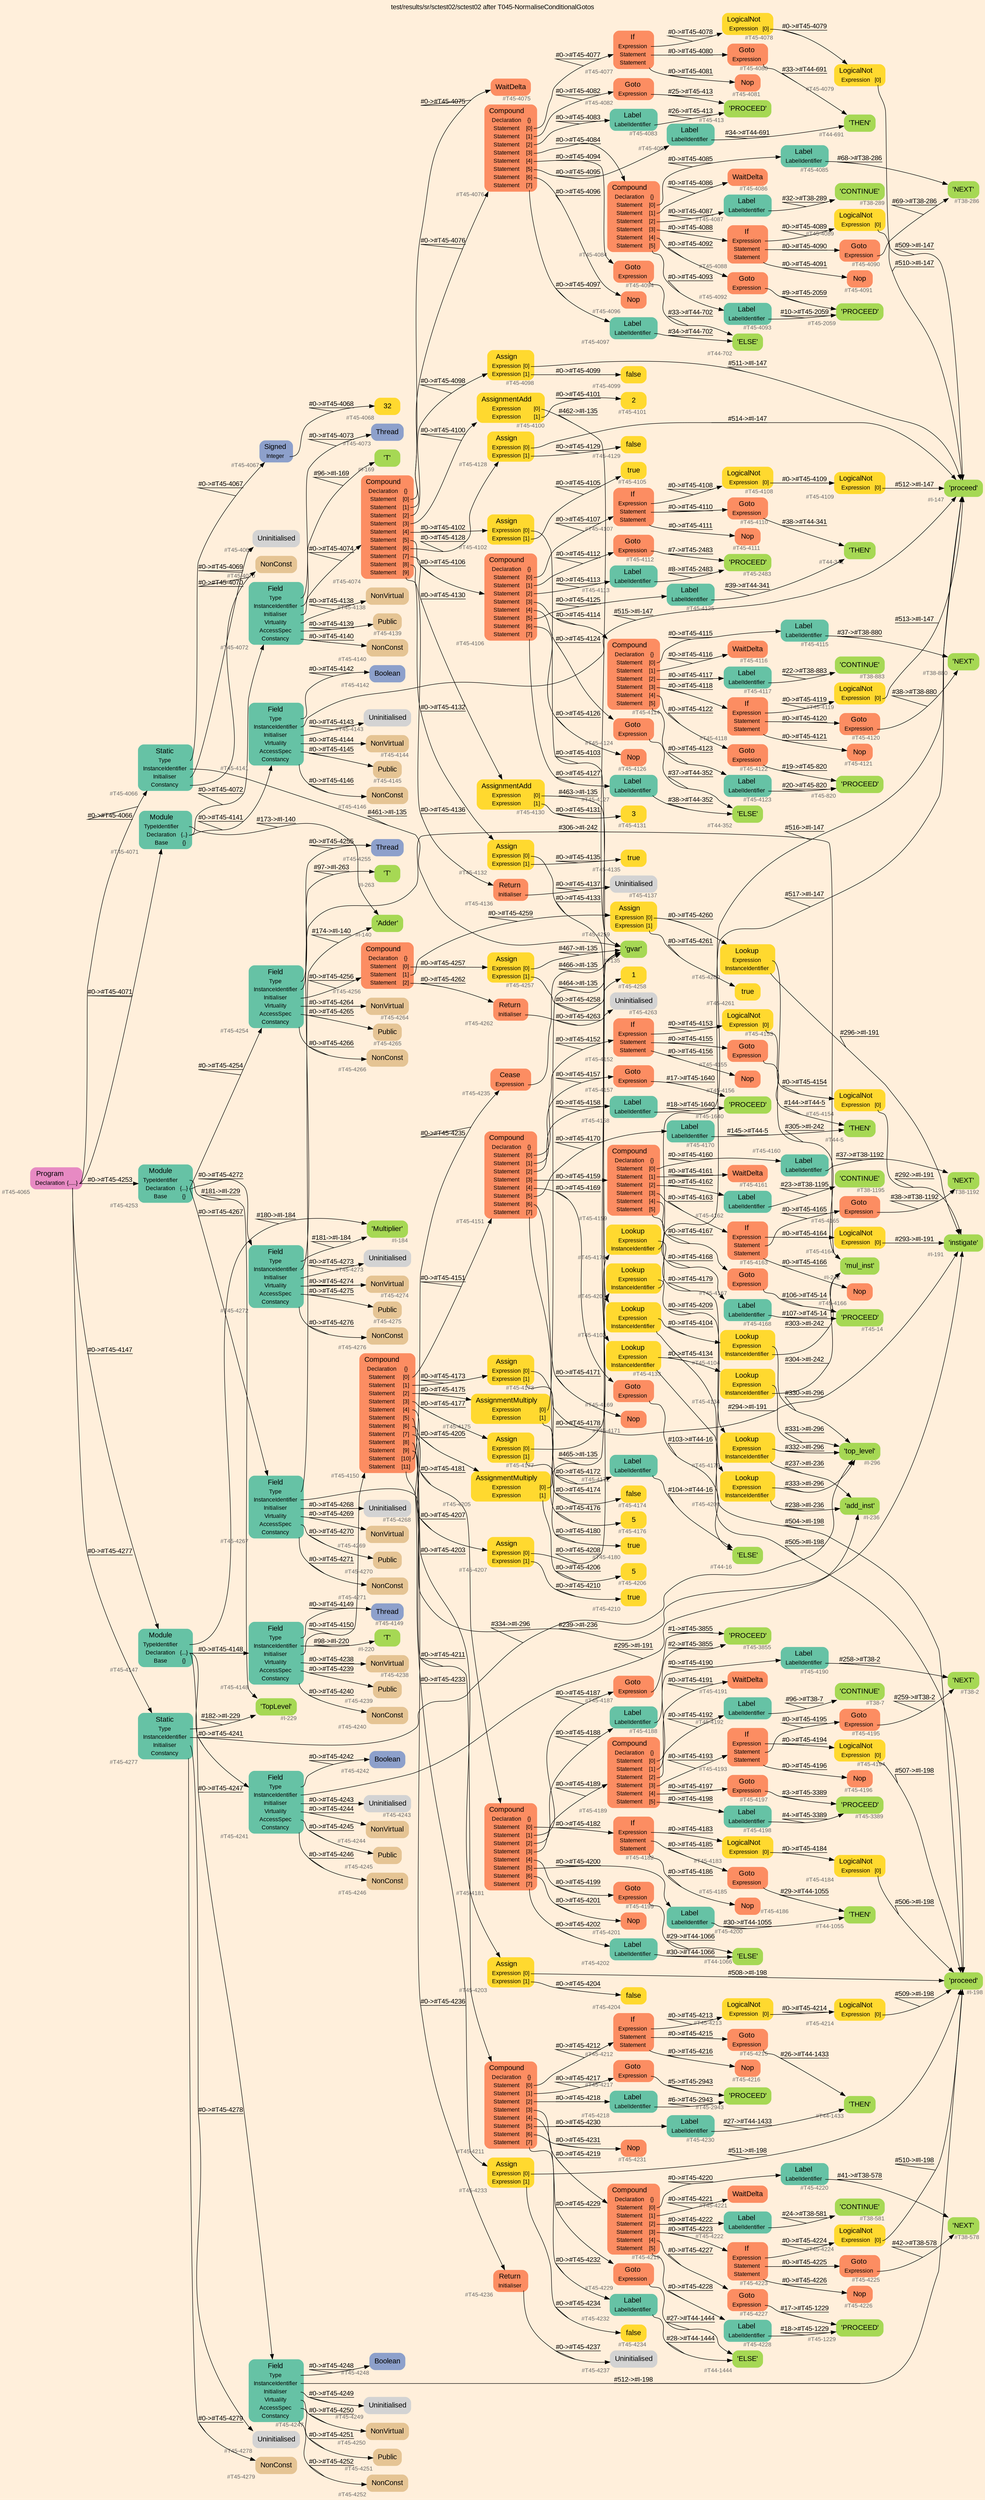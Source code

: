 digraph "test/results/sr/sctest02/sctest02 after T045-NormaliseConditionalGotos" {
label = "test/results/sr/sctest02/sctest02 after T045-NormaliseConditionalGotos"
labelloc = t
graph [
    rankdir = "LR"
    ranksep = 0.3
    bgcolor = antiquewhite1
    color = black
    fontcolor = black
    fontname = "Arial"
];
node [
    fontname = "Arial"
];
edge [
    fontname = "Arial"
];

// -------------------- node figure --------------------
// -------- block #T45-4065 ----------
"#T45-4065" [
    fillcolor = "/set28/4"
    xlabel = "#T45-4065"
    fontsize = "12"
    fontcolor = grey40
    shape = "plaintext"
    label = <<TABLE BORDER="0" CELLBORDER="0" CELLSPACING="0">
     <TR><TD><FONT COLOR="black" POINT-SIZE="15">Program</FONT></TD></TR>
     <TR><TD><FONT COLOR="black" POINT-SIZE="12">Declaration</FONT></TD><TD PORT="port0"><FONT COLOR="black" POINT-SIZE="12">{.....}</FONT></TD></TR>
    </TABLE>>
    style = "rounded,filled"
];

// -------- block #T45-4066 ----------
"#T45-4066" [
    fillcolor = "/set28/1"
    xlabel = "#T45-4066"
    fontsize = "12"
    fontcolor = grey40
    shape = "plaintext"
    label = <<TABLE BORDER="0" CELLBORDER="0" CELLSPACING="0">
     <TR><TD><FONT COLOR="black" POINT-SIZE="15">Static</FONT></TD></TR>
     <TR><TD><FONT COLOR="black" POINT-SIZE="12">Type</FONT></TD><TD PORT="port0"></TD></TR>
     <TR><TD><FONT COLOR="black" POINT-SIZE="12">InstanceIdentifier</FONT></TD><TD PORT="port1"></TD></TR>
     <TR><TD><FONT COLOR="black" POINT-SIZE="12">Initialiser</FONT></TD><TD PORT="port2"></TD></TR>
     <TR><TD><FONT COLOR="black" POINT-SIZE="12">Constancy</FONT></TD><TD PORT="port3"></TD></TR>
    </TABLE>>
    style = "rounded,filled"
];

// -------- block #T45-4067 ----------
"#T45-4067" [
    fillcolor = "/set28/3"
    xlabel = "#T45-4067"
    fontsize = "12"
    fontcolor = grey40
    shape = "plaintext"
    label = <<TABLE BORDER="0" CELLBORDER="0" CELLSPACING="0">
     <TR><TD><FONT COLOR="black" POINT-SIZE="15">Signed</FONT></TD></TR>
     <TR><TD><FONT COLOR="black" POINT-SIZE="12">Integer</FONT></TD><TD PORT="port0"></TD></TR>
    </TABLE>>
    style = "rounded,filled"
];

// -------- block #T45-4068 ----------
"#T45-4068" [
    fillcolor = "/set28/6"
    xlabel = "#T45-4068"
    fontsize = "12"
    fontcolor = grey40
    shape = "plaintext"
    label = <<TABLE BORDER="0" CELLBORDER="0" CELLSPACING="0">
     <TR><TD><FONT COLOR="black" POINT-SIZE="15">32</FONT></TD></TR>
    </TABLE>>
    style = "rounded,filled"
];

// -------- block #I-135 ----------
"#I-135" [
    fillcolor = "/set28/5"
    xlabel = "#I-135"
    fontsize = "12"
    fontcolor = grey40
    shape = "plaintext"
    label = <<TABLE BORDER="0" CELLBORDER="0" CELLSPACING="0">
     <TR><TD><FONT COLOR="black" POINT-SIZE="15">'gvar'</FONT></TD></TR>
    </TABLE>>
    style = "rounded,filled"
];

// -------- block #T45-4069 ----------
"#T45-4069" [
    xlabel = "#T45-4069"
    fontsize = "12"
    fontcolor = grey40
    shape = "plaintext"
    label = <<TABLE BORDER="0" CELLBORDER="0" CELLSPACING="0">
     <TR><TD><FONT COLOR="black" POINT-SIZE="15">Uninitialised</FONT></TD></TR>
    </TABLE>>
    style = "rounded,filled"
];

// -------- block #T45-4070 ----------
"#T45-4070" [
    fillcolor = "/set28/7"
    xlabel = "#T45-4070"
    fontsize = "12"
    fontcolor = grey40
    shape = "plaintext"
    label = <<TABLE BORDER="0" CELLBORDER="0" CELLSPACING="0">
     <TR><TD><FONT COLOR="black" POINT-SIZE="15">NonConst</FONT></TD></TR>
    </TABLE>>
    style = "rounded,filled"
];

// -------- block #T45-4071 ----------
"#T45-4071" [
    fillcolor = "/set28/1"
    xlabel = "#T45-4071"
    fontsize = "12"
    fontcolor = grey40
    shape = "plaintext"
    label = <<TABLE BORDER="0" CELLBORDER="0" CELLSPACING="0">
     <TR><TD><FONT COLOR="black" POINT-SIZE="15">Module</FONT></TD></TR>
     <TR><TD><FONT COLOR="black" POINT-SIZE="12">TypeIdentifier</FONT></TD><TD PORT="port0"></TD></TR>
     <TR><TD><FONT COLOR="black" POINT-SIZE="12">Declaration</FONT></TD><TD PORT="port1"><FONT COLOR="black" POINT-SIZE="12">{..}</FONT></TD></TR>
     <TR><TD><FONT COLOR="black" POINT-SIZE="12">Base</FONT></TD><TD PORT="port2"><FONT COLOR="black" POINT-SIZE="12">{}</FONT></TD></TR>
    </TABLE>>
    style = "rounded,filled"
];

// -------- block #I-140 ----------
"#I-140" [
    fillcolor = "/set28/5"
    xlabel = "#I-140"
    fontsize = "12"
    fontcolor = grey40
    shape = "plaintext"
    label = <<TABLE BORDER="0" CELLBORDER="0" CELLSPACING="0">
     <TR><TD><FONT COLOR="black" POINT-SIZE="15">'Adder'</FONT></TD></TR>
    </TABLE>>
    style = "rounded,filled"
];

// -------- block #T45-4072 ----------
"#T45-4072" [
    fillcolor = "/set28/1"
    xlabel = "#T45-4072"
    fontsize = "12"
    fontcolor = grey40
    shape = "plaintext"
    label = <<TABLE BORDER="0" CELLBORDER="0" CELLSPACING="0">
     <TR><TD><FONT COLOR="black" POINT-SIZE="15">Field</FONT></TD></TR>
     <TR><TD><FONT COLOR="black" POINT-SIZE="12">Type</FONT></TD><TD PORT="port0"></TD></TR>
     <TR><TD><FONT COLOR="black" POINT-SIZE="12">InstanceIdentifier</FONT></TD><TD PORT="port1"></TD></TR>
     <TR><TD><FONT COLOR="black" POINT-SIZE="12">Initialiser</FONT></TD><TD PORT="port2"></TD></TR>
     <TR><TD><FONT COLOR="black" POINT-SIZE="12">Virtuality</FONT></TD><TD PORT="port3"></TD></TR>
     <TR><TD><FONT COLOR="black" POINT-SIZE="12">AccessSpec</FONT></TD><TD PORT="port4"></TD></TR>
     <TR><TD><FONT COLOR="black" POINT-SIZE="12">Constancy</FONT></TD><TD PORT="port5"></TD></TR>
    </TABLE>>
    style = "rounded,filled"
];

// -------- block #T45-4073 ----------
"#T45-4073" [
    fillcolor = "/set28/3"
    xlabel = "#T45-4073"
    fontsize = "12"
    fontcolor = grey40
    shape = "plaintext"
    label = <<TABLE BORDER="0" CELLBORDER="0" CELLSPACING="0">
     <TR><TD><FONT COLOR="black" POINT-SIZE="15">Thread</FONT></TD></TR>
    </TABLE>>
    style = "rounded,filled"
];

// -------- block #I-169 ----------
"#I-169" [
    fillcolor = "/set28/5"
    xlabel = "#I-169"
    fontsize = "12"
    fontcolor = grey40
    shape = "plaintext"
    label = <<TABLE BORDER="0" CELLBORDER="0" CELLSPACING="0">
     <TR><TD><FONT COLOR="black" POINT-SIZE="15">'T'</FONT></TD></TR>
    </TABLE>>
    style = "rounded,filled"
];

// -------- block #T45-4074 ----------
"#T45-4074" [
    fillcolor = "/set28/2"
    xlabel = "#T45-4074"
    fontsize = "12"
    fontcolor = grey40
    shape = "plaintext"
    label = <<TABLE BORDER="0" CELLBORDER="0" CELLSPACING="0">
     <TR><TD><FONT COLOR="black" POINT-SIZE="15">Compound</FONT></TD></TR>
     <TR><TD><FONT COLOR="black" POINT-SIZE="12">Declaration</FONT></TD><TD PORT="port0"><FONT COLOR="black" POINT-SIZE="12">{}</FONT></TD></TR>
     <TR><TD><FONT COLOR="black" POINT-SIZE="12">Statement</FONT></TD><TD PORT="port1"><FONT COLOR="black" POINT-SIZE="12">[0]</FONT></TD></TR>
     <TR><TD><FONT COLOR="black" POINT-SIZE="12">Statement</FONT></TD><TD PORT="port2"><FONT COLOR="black" POINT-SIZE="12">[1]</FONT></TD></TR>
     <TR><TD><FONT COLOR="black" POINT-SIZE="12">Statement</FONT></TD><TD PORT="port3"><FONT COLOR="black" POINT-SIZE="12">[2]</FONT></TD></TR>
     <TR><TD><FONT COLOR="black" POINT-SIZE="12">Statement</FONT></TD><TD PORT="port4"><FONT COLOR="black" POINT-SIZE="12">[3]</FONT></TD></TR>
     <TR><TD><FONT COLOR="black" POINT-SIZE="12">Statement</FONT></TD><TD PORT="port5"><FONT COLOR="black" POINT-SIZE="12">[4]</FONT></TD></TR>
     <TR><TD><FONT COLOR="black" POINT-SIZE="12">Statement</FONT></TD><TD PORT="port6"><FONT COLOR="black" POINT-SIZE="12">[5]</FONT></TD></TR>
     <TR><TD><FONT COLOR="black" POINT-SIZE="12">Statement</FONT></TD><TD PORT="port7"><FONT COLOR="black" POINT-SIZE="12">[6]</FONT></TD></TR>
     <TR><TD><FONT COLOR="black" POINT-SIZE="12">Statement</FONT></TD><TD PORT="port8"><FONT COLOR="black" POINT-SIZE="12">[7]</FONT></TD></TR>
     <TR><TD><FONT COLOR="black" POINT-SIZE="12">Statement</FONT></TD><TD PORT="port9"><FONT COLOR="black" POINT-SIZE="12">[8]</FONT></TD></TR>
     <TR><TD><FONT COLOR="black" POINT-SIZE="12">Statement</FONT></TD><TD PORT="port10"><FONT COLOR="black" POINT-SIZE="12">[9]</FONT></TD></TR>
    </TABLE>>
    style = "rounded,filled"
];

// -------- block #T45-4075 ----------
"#T45-4075" [
    fillcolor = "/set28/2"
    xlabel = "#T45-4075"
    fontsize = "12"
    fontcolor = grey40
    shape = "plaintext"
    label = <<TABLE BORDER="0" CELLBORDER="0" CELLSPACING="0">
     <TR><TD><FONT COLOR="black" POINT-SIZE="15">WaitDelta</FONT></TD></TR>
    </TABLE>>
    style = "rounded,filled"
];

// -------- block #T45-4076 ----------
"#T45-4076" [
    fillcolor = "/set28/2"
    xlabel = "#T45-4076"
    fontsize = "12"
    fontcolor = grey40
    shape = "plaintext"
    label = <<TABLE BORDER="0" CELLBORDER="0" CELLSPACING="0">
     <TR><TD><FONT COLOR="black" POINT-SIZE="15">Compound</FONT></TD></TR>
     <TR><TD><FONT COLOR="black" POINT-SIZE="12">Declaration</FONT></TD><TD PORT="port0"><FONT COLOR="black" POINT-SIZE="12">{}</FONT></TD></TR>
     <TR><TD><FONT COLOR="black" POINT-SIZE="12">Statement</FONT></TD><TD PORT="port1"><FONT COLOR="black" POINT-SIZE="12">[0]</FONT></TD></TR>
     <TR><TD><FONT COLOR="black" POINT-SIZE="12">Statement</FONT></TD><TD PORT="port2"><FONT COLOR="black" POINT-SIZE="12">[1]</FONT></TD></TR>
     <TR><TD><FONT COLOR="black" POINT-SIZE="12">Statement</FONT></TD><TD PORT="port3"><FONT COLOR="black" POINT-SIZE="12">[2]</FONT></TD></TR>
     <TR><TD><FONT COLOR="black" POINT-SIZE="12">Statement</FONT></TD><TD PORT="port4"><FONT COLOR="black" POINT-SIZE="12">[3]</FONT></TD></TR>
     <TR><TD><FONT COLOR="black" POINT-SIZE="12">Statement</FONT></TD><TD PORT="port5"><FONT COLOR="black" POINT-SIZE="12">[4]</FONT></TD></TR>
     <TR><TD><FONT COLOR="black" POINT-SIZE="12">Statement</FONT></TD><TD PORT="port6"><FONT COLOR="black" POINT-SIZE="12">[5]</FONT></TD></TR>
     <TR><TD><FONT COLOR="black" POINT-SIZE="12">Statement</FONT></TD><TD PORT="port7"><FONT COLOR="black" POINT-SIZE="12">[6]</FONT></TD></TR>
     <TR><TD><FONT COLOR="black" POINT-SIZE="12">Statement</FONT></TD><TD PORT="port8"><FONT COLOR="black" POINT-SIZE="12">[7]</FONT></TD></TR>
    </TABLE>>
    style = "rounded,filled"
];

// -------- block #T45-4077 ----------
"#T45-4077" [
    fillcolor = "/set28/2"
    xlabel = "#T45-4077"
    fontsize = "12"
    fontcolor = grey40
    shape = "plaintext"
    label = <<TABLE BORDER="0" CELLBORDER="0" CELLSPACING="0">
     <TR><TD><FONT COLOR="black" POINT-SIZE="15">If</FONT></TD></TR>
     <TR><TD><FONT COLOR="black" POINT-SIZE="12">Expression</FONT></TD><TD PORT="port0"></TD></TR>
     <TR><TD><FONT COLOR="black" POINT-SIZE="12">Statement</FONT></TD><TD PORT="port1"></TD></TR>
     <TR><TD><FONT COLOR="black" POINT-SIZE="12">Statement</FONT></TD><TD PORT="port2"></TD></TR>
    </TABLE>>
    style = "rounded,filled"
];

// -------- block #T45-4078 ----------
"#T45-4078" [
    fillcolor = "/set28/6"
    xlabel = "#T45-4078"
    fontsize = "12"
    fontcolor = grey40
    shape = "plaintext"
    label = <<TABLE BORDER="0" CELLBORDER="0" CELLSPACING="0">
     <TR><TD><FONT COLOR="black" POINT-SIZE="15">LogicalNot</FONT></TD></TR>
     <TR><TD><FONT COLOR="black" POINT-SIZE="12">Expression</FONT></TD><TD PORT="port0"><FONT COLOR="black" POINT-SIZE="12">[0]</FONT></TD></TR>
    </TABLE>>
    style = "rounded,filled"
];

// -------- block #T45-4079 ----------
"#T45-4079" [
    fillcolor = "/set28/6"
    xlabel = "#T45-4079"
    fontsize = "12"
    fontcolor = grey40
    shape = "plaintext"
    label = <<TABLE BORDER="0" CELLBORDER="0" CELLSPACING="0">
     <TR><TD><FONT COLOR="black" POINT-SIZE="15">LogicalNot</FONT></TD></TR>
     <TR><TD><FONT COLOR="black" POINT-SIZE="12">Expression</FONT></TD><TD PORT="port0"><FONT COLOR="black" POINT-SIZE="12">[0]</FONT></TD></TR>
    </TABLE>>
    style = "rounded,filled"
];

// -------- block #I-147 ----------
"#I-147" [
    fillcolor = "/set28/5"
    xlabel = "#I-147"
    fontsize = "12"
    fontcolor = grey40
    shape = "plaintext"
    label = <<TABLE BORDER="0" CELLBORDER="0" CELLSPACING="0">
     <TR><TD><FONT COLOR="black" POINT-SIZE="15">'proceed'</FONT></TD></TR>
    </TABLE>>
    style = "rounded,filled"
];

// -------- block #T45-4080 ----------
"#T45-4080" [
    fillcolor = "/set28/2"
    xlabel = "#T45-4080"
    fontsize = "12"
    fontcolor = grey40
    shape = "plaintext"
    label = <<TABLE BORDER="0" CELLBORDER="0" CELLSPACING="0">
     <TR><TD><FONT COLOR="black" POINT-SIZE="15">Goto</FONT></TD></TR>
     <TR><TD><FONT COLOR="black" POINT-SIZE="12">Expression</FONT></TD><TD PORT="port0"></TD></TR>
    </TABLE>>
    style = "rounded,filled"
];

// -------- block #T44-691 ----------
"#T44-691" [
    fillcolor = "/set28/5"
    xlabel = "#T44-691"
    fontsize = "12"
    fontcolor = grey40
    shape = "plaintext"
    label = <<TABLE BORDER="0" CELLBORDER="0" CELLSPACING="0">
     <TR><TD><FONT COLOR="black" POINT-SIZE="15">'THEN'</FONT></TD></TR>
    </TABLE>>
    style = "rounded,filled"
];

// -------- block #T45-4081 ----------
"#T45-4081" [
    fillcolor = "/set28/2"
    xlabel = "#T45-4081"
    fontsize = "12"
    fontcolor = grey40
    shape = "plaintext"
    label = <<TABLE BORDER="0" CELLBORDER="0" CELLSPACING="0">
     <TR><TD><FONT COLOR="black" POINT-SIZE="15">Nop</FONT></TD></TR>
    </TABLE>>
    style = "rounded,filled"
];

// -------- block #T45-4082 ----------
"#T45-4082" [
    fillcolor = "/set28/2"
    xlabel = "#T45-4082"
    fontsize = "12"
    fontcolor = grey40
    shape = "plaintext"
    label = <<TABLE BORDER="0" CELLBORDER="0" CELLSPACING="0">
     <TR><TD><FONT COLOR="black" POINT-SIZE="15">Goto</FONT></TD></TR>
     <TR><TD><FONT COLOR="black" POINT-SIZE="12">Expression</FONT></TD><TD PORT="port0"></TD></TR>
    </TABLE>>
    style = "rounded,filled"
];

// -------- block #T45-413 ----------
"#T45-413" [
    fillcolor = "/set28/5"
    xlabel = "#T45-413"
    fontsize = "12"
    fontcolor = grey40
    shape = "plaintext"
    label = <<TABLE BORDER="0" CELLBORDER="0" CELLSPACING="0">
     <TR><TD><FONT COLOR="black" POINT-SIZE="15">'PROCEED'</FONT></TD></TR>
    </TABLE>>
    style = "rounded,filled"
];

// -------- block #T45-4083 ----------
"#T45-4083" [
    fillcolor = "/set28/1"
    xlabel = "#T45-4083"
    fontsize = "12"
    fontcolor = grey40
    shape = "plaintext"
    label = <<TABLE BORDER="0" CELLBORDER="0" CELLSPACING="0">
     <TR><TD><FONT COLOR="black" POINT-SIZE="15">Label</FONT></TD></TR>
     <TR><TD><FONT COLOR="black" POINT-SIZE="12">LabelIdentifier</FONT></TD><TD PORT="port0"></TD></TR>
    </TABLE>>
    style = "rounded,filled"
];

// -------- block #T45-4084 ----------
"#T45-4084" [
    fillcolor = "/set28/2"
    xlabel = "#T45-4084"
    fontsize = "12"
    fontcolor = grey40
    shape = "plaintext"
    label = <<TABLE BORDER="0" CELLBORDER="0" CELLSPACING="0">
     <TR><TD><FONT COLOR="black" POINT-SIZE="15">Compound</FONT></TD></TR>
     <TR><TD><FONT COLOR="black" POINT-SIZE="12">Declaration</FONT></TD><TD PORT="port0"><FONT COLOR="black" POINT-SIZE="12">{}</FONT></TD></TR>
     <TR><TD><FONT COLOR="black" POINT-SIZE="12">Statement</FONT></TD><TD PORT="port1"><FONT COLOR="black" POINT-SIZE="12">[0]</FONT></TD></TR>
     <TR><TD><FONT COLOR="black" POINT-SIZE="12">Statement</FONT></TD><TD PORT="port2"><FONT COLOR="black" POINT-SIZE="12">[1]</FONT></TD></TR>
     <TR><TD><FONT COLOR="black" POINT-SIZE="12">Statement</FONT></TD><TD PORT="port3"><FONT COLOR="black" POINT-SIZE="12">[2]</FONT></TD></TR>
     <TR><TD><FONT COLOR="black" POINT-SIZE="12">Statement</FONT></TD><TD PORT="port4"><FONT COLOR="black" POINT-SIZE="12">[3]</FONT></TD></TR>
     <TR><TD><FONT COLOR="black" POINT-SIZE="12">Statement</FONT></TD><TD PORT="port5"><FONT COLOR="black" POINT-SIZE="12">[4]</FONT></TD></TR>
     <TR><TD><FONT COLOR="black" POINT-SIZE="12">Statement</FONT></TD><TD PORT="port6"><FONT COLOR="black" POINT-SIZE="12">[5]</FONT></TD></TR>
    </TABLE>>
    style = "rounded,filled"
];

// -------- block #T45-4085 ----------
"#T45-4085" [
    fillcolor = "/set28/1"
    xlabel = "#T45-4085"
    fontsize = "12"
    fontcolor = grey40
    shape = "plaintext"
    label = <<TABLE BORDER="0" CELLBORDER="0" CELLSPACING="0">
     <TR><TD><FONT COLOR="black" POINT-SIZE="15">Label</FONT></TD></TR>
     <TR><TD><FONT COLOR="black" POINT-SIZE="12">LabelIdentifier</FONT></TD><TD PORT="port0"></TD></TR>
    </TABLE>>
    style = "rounded,filled"
];

// -------- block #T38-286 ----------
"#T38-286" [
    fillcolor = "/set28/5"
    xlabel = "#T38-286"
    fontsize = "12"
    fontcolor = grey40
    shape = "plaintext"
    label = <<TABLE BORDER="0" CELLBORDER="0" CELLSPACING="0">
     <TR><TD><FONT COLOR="black" POINT-SIZE="15">'NEXT'</FONT></TD></TR>
    </TABLE>>
    style = "rounded,filled"
];

// -------- block #T45-4086 ----------
"#T45-4086" [
    fillcolor = "/set28/2"
    xlabel = "#T45-4086"
    fontsize = "12"
    fontcolor = grey40
    shape = "plaintext"
    label = <<TABLE BORDER="0" CELLBORDER="0" CELLSPACING="0">
     <TR><TD><FONT COLOR="black" POINT-SIZE="15">WaitDelta</FONT></TD></TR>
    </TABLE>>
    style = "rounded,filled"
];

// -------- block #T45-4087 ----------
"#T45-4087" [
    fillcolor = "/set28/1"
    xlabel = "#T45-4087"
    fontsize = "12"
    fontcolor = grey40
    shape = "plaintext"
    label = <<TABLE BORDER="0" CELLBORDER="0" CELLSPACING="0">
     <TR><TD><FONT COLOR="black" POINT-SIZE="15">Label</FONT></TD></TR>
     <TR><TD><FONT COLOR="black" POINT-SIZE="12">LabelIdentifier</FONT></TD><TD PORT="port0"></TD></TR>
    </TABLE>>
    style = "rounded,filled"
];

// -------- block #T38-289 ----------
"#T38-289" [
    fillcolor = "/set28/5"
    xlabel = "#T38-289"
    fontsize = "12"
    fontcolor = grey40
    shape = "plaintext"
    label = <<TABLE BORDER="0" CELLBORDER="0" CELLSPACING="0">
     <TR><TD><FONT COLOR="black" POINT-SIZE="15">'CONTINUE'</FONT></TD></TR>
    </TABLE>>
    style = "rounded,filled"
];

// -------- block #T45-4088 ----------
"#T45-4088" [
    fillcolor = "/set28/2"
    xlabel = "#T45-4088"
    fontsize = "12"
    fontcolor = grey40
    shape = "plaintext"
    label = <<TABLE BORDER="0" CELLBORDER="0" CELLSPACING="0">
     <TR><TD><FONT COLOR="black" POINT-SIZE="15">If</FONT></TD></TR>
     <TR><TD><FONT COLOR="black" POINT-SIZE="12">Expression</FONT></TD><TD PORT="port0"></TD></TR>
     <TR><TD><FONT COLOR="black" POINT-SIZE="12">Statement</FONT></TD><TD PORT="port1"></TD></TR>
     <TR><TD><FONT COLOR="black" POINT-SIZE="12">Statement</FONT></TD><TD PORT="port2"></TD></TR>
    </TABLE>>
    style = "rounded,filled"
];

// -------- block #T45-4089 ----------
"#T45-4089" [
    fillcolor = "/set28/6"
    xlabel = "#T45-4089"
    fontsize = "12"
    fontcolor = grey40
    shape = "plaintext"
    label = <<TABLE BORDER="0" CELLBORDER="0" CELLSPACING="0">
     <TR><TD><FONT COLOR="black" POINT-SIZE="15">LogicalNot</FONT></TD></TR>
     <TR><TD><FONT COLOR="black" POINT-SIZE="12">Expression</FONT></TD><TD PORT="port0"><FONT COLOR="black" POINT-SIZE="12">[0]</FONT></TD></TR>
    </TABLE>>
    style = "rounded,filled"
];

// -------- block #T45-4090 ----------
"#T45-4090" [
    fillcolor = "/set28/2"
    xlabel = "#T45-4090"
    fontsize = "12"
    fontcolor = grey40
    shape = "plaintext"
    label = <<TABLE BORDER="0" CELLBORDER="0" CELLSPACING="0">
     <TR><TD><FONT COLOR="black" POINT-SIZE="15">Goto</FONT></TD></TR>
     <TR><TD><FONT COLOR="black" POINT-SIZE="12">Expression</FONT></TD><TD PORT="port0"></TD></TR>
    </TABLE>>
    style = "rounded,filled"
];

// -------- block #T45-4091 ----------
"#T45-4091" [
    fillcolor = "/set28/2"
    xlabel = "#T45-4091"
    fontsize = "12"
    fontcolor = grey40
    shape = "plaintext"
    label = <<TABLE BORDER="0" CELLBORDER="0" CELLSPACING="0">
     <TR><TD><FONT COLOR="black" POINT-SIZE="15">Nop</FONT></TD></TR>
    </TABLE>>
    style = "rounded,filled"
];

// -------- block #T45-4092 ----------
"#T45-4092" [
    fillcolor = "/set28/2"
    xlabel = "#T45-4092"
    fontsize = "12"
    fontcolor = grey40
    shape = "plaintext"
    label = <<TABLE BORDER="0" CELLBORDER="0" CELLSPACING="0">
     <TR><TD><FONT COLOR="black" POINT-SIZE="15">Goto</FONT></TD></TR>
     <TR><TD><FONT COLOR="black" POINT-SIZE="12">Expression</FONT></TD><TD PORT="port0"></TD></TR>
    </TABLE>>
    style = "rounded,filled"
];

// -------- block #T45-2059 ----------
"#T45-2059" [
    fillcolor = "/set28/5"
    xlabel = "#T45-2059"
    fontsize = "12"
    fontcolor = grey40
    shape = "plaintext"
    label = <<TABLE BORDER="0" CELLBORDER="0" CELLSPACING="0">
     <TR><TD><FONT COLOR="black" POINT-SIZE="15">'PROCEED'</FONT></TD></TR>
    </TABLE>>
    style = "rounded,filled"
];

// -------- block #T45-4093 ----------
"#T45-4093" [
    fillcolor = "/set28/1"
    xlabel = "#T45-4093"
    fontsize = "12"
    fontcolor = grey40
    shape = "plaintext"
    label = <<TABLE BORDER="0" CELLBORDER="0" CELLSPACING="0">
     <TR><TD><FONT COLOR="black" POINT-SIZE="15">Label</FONT></TD></TR>
     <TR><TD><FONT COLOR="black" POINT-SIZE="12">LabelIdentifier</FONT></TD><TD PORT="port0"></TD></TR>
    </TABLE>>
    style = "rounded,filled"
];

// -------- block #T45-4094 ----------
"#T45-4094" [
    fillcolor = "/set28/2"
    xlabel = "#T45-4094"
    fontsize = "12"
    fontcolor = grey40
    shape = "plaintext"
    label = <<TABLE BORDER="0" CELLBORDER="0" CELLSPACING="0">
     <TR><TD><FONT COLOR="black" POINT-SIZE="15">Goto</FONT></TD></TR>
     <TR><TD><FONT COLOR="black" POINT-SIZE="12">Expression</FONT></TD><TD PORT="port0"></TD></TR>
    </TABLE>>
    style = "rounded,filled"
];

// -------- block #T44-702 ----------
"#T44-702" [
    fillcolor = "/set28/5"
    xlabel = "#T44-702"
    fontsize = "12"
    fontcolor = grey40
    shape = "plaintext"
    label = <<TABLE BORDER="0" CELLBORDER="0" CELLSPACING="0">
     <TR><TD><FONT COLOR="black" POINT-SIZE="15">'ELSE'</FONT></TD></TR>
    </TABLE>>
    style = "rounded,filled"
];

// -------- block #T45-4095 ----------
"#T45-4095" [
    fillcolor = "/set28/1"
    xlabel = "#T45-4095"
    fontsize = "12"
    fontcolor = grey40
    shape = "plaintext"
    label = <<TABLE BORDER="0" CELLBORDER="0" CELLSPACING="0">
     <TR><TD><FONT COLOR="black" POINT-SIZE="15">Label</FONT></TD></TR>
     <TR><TD><FONT COLOR="black" POINT-SIZE="12">LabelIdentifier</FONT></TD><TD PORT="port0"></TD></TR>
    </TABLE>>
    style = "rounded,filled"
];

// -------- block #T45-4096 ----------
"#T45-4096" [
    fillcolor = "/set28/2"
    xlabel = "#T45-4096"
    fontsize = "12"
    fontcolor = grey40
    shape = "plaintext"
    label = <<TABLE BORDER="0" CELLBORDER="0" CELLSPACING="0">
     <TR><TD><FONT COLOR="black" POINT-SIZE="15">Nop</FONT></TD></TR>
    </TABLE>>
    style = "rounded,filled"
];

// -------- block #T45-4097 ----------
"#T45-4097" [
    fillcolor = "/set28/1"
    xlabel = "#T45-4097"
    fontsize = "12"
    fontcolor = grey40
    shape = "plaintext"
    label = <<TABLE BORDER="0" CELLBORDER="0" CELLSPACING="0">
     <TR><TD><FONT COLOR="black" POINT-SIZE="15">Label</FONT></TD></TR>
     <TR><TD><FONT COLOR="black" POINT-SIZE="12">LabelIdentifier</FONT></TD><TD PORT="port0"></TD></TR>
    </TABLE>>
    style = "rounded,filled"
];

// -------- block #T45-4098 ----------
"#T45-4098" [
    fillcolor = "/set28/6"
    xlabel = "#T45-4098"
    fontsize = "12"
    fontcolor = grey40
    shape = "plaintext"
    label = <<TABLE BORDER="0" CELLBORDER="0" CELLSPACING="0">
     <TR><TD><FONT COLOR="black" POINT-SIZE="15">Assign</FONT></TD></TR>
     <TR><TD><FONT COLOR="black" POINT-SIZE="12">Expression</FONT></TD><TD PORT="port0"><FONT COLOR="black" POINT-SIZE="12">[0]</FONT></TD></TR>
     <TR><TD><FONT COLOR="black" POINT-SIZE="12">Expression</FONT></TD><TD PORT="port1"><FONT COLOR="black" POINT-SIZE="12">[1]</FONT></TD></TR>
    </TABLE>>
    style = "rounded,filled"
];

// -------- block #T45-4099 ----------
"#T45-4099" [
    fillcolor = "/set28/6"
    xlabel = "#T45-4099"
    fontsize = "12"
    fontcolor = grey40
    shape = "plaintext"
    label = <<TABLE BORDER="0" CELLBORDER="0" CELLSPACING="0">
     <TR><TD><FONT COLOR="black" POINT-SIZE="15">false</FONT></TD></TR>
    </TABLE>>
    style = "rounded,filled"
];

// -------- block #T45-4100 ----------
"#T45-4100" [
    fillcolor = "/set28/6"
    xlabel = "#T45-4100"
    fontsize = "12"
    fontcolor = grey40
    shape = "plaintext"
    label = <<TABLE BORDER="0" CELLBORDER="0" CELLSPACING="0">
     <TR><TD><FONT COLOR="black" POINT-SIZE="15">AssignmentAdd</FONT></TD></TR>
     <TR><TD><FONT COLOR="black" POINT-SIZE="12">Expression</FONT></TD><TD PORT="port0"><FONT COLOR="black" POINT-SIZE="12">[0]</FONT></TD></TR>
     <TR><TD><FONT COLOR="black" POINT-SIZE="12">Expression</FONT></TD><TD PORT="port1"><FONT COLOR="black" POINT-SIZE="12">[1]</FONT></TD></TR>
    </TABLE>>
    style = "rounded,filled"
];

// -------- block #T45-4101 ----------
"#T45-4101" [
    fillcolor = "/set28/6"
    xlabel = "#T45-4101"
    fontsize = "12"
    fontcolor = grey40
    shape = "plaintext"
    label = <<TABLE BORDER="0" CELLBORDER="0" CELLSPACING="0">
     <TR><TD><FONT COLOR="black" POINT-SIZE="15">2</FONT></TD></TR>
    </TABLE>>
    style = "rounded,filled"
];

// -------- block #T45-4102 ----------
"#T45-4102" [
    fillcolor = "/set28/6"
    xlabel = "#T45-4102"
    fontsize = "12"
    fontcolor = grey40
    shape = "plaintext"
    label = <<TABLE BORDER="0" CELLBORDER="0" CELLSPACING="0">
     <TR><TD><FONT COLOR="black" POINT-SIZE="15">Assign</FONT></TD></TR>
     <TR><TD><FONT COLOR="black" POINT-SIZE="12">Expression</FONT></TD><TD PORT="port0"><FONT COLOR="black" POINT-SIZE="12">[0]</FONT></TD></TR>
     <TR><TD><FONT COLOR="black" POINT-SIZE="12">Expression</FONT></TD><TD PORT="port1"><FONT COLOR="black" POINT-SIZE="12">[1]</FONT></TD></TR>
    </TABLE>>
    style = "rounded,filled"
];

// -------- block #T45-4103 ----------
"#T45-4103" [
    fillcolor = "/set28/6"
    xlabel = "#T45-4103"
    fontsize = "12"
    fontcolor = grey40
    shape = "plaintext"
    label = <<TABLE BORDER="0" CELLBORDER="0" CELLSPACING="0">
     <TR><TD><FONT COLOR="black" POINT-SIZE="15">Lookup</FONT></TD></TR>
     <TR><TD><FONT COLOR="black" POINT-SIZE="12">Expression</FONT></TD><TD PORT="port0"></TD></TR>
     <TR><TD><FONT COLOR="black" POINT-SIZE="12">InstanceIdentifier</FONT></TD><TD PORT="port1"></TD></TR>
    </TABLE>>
    style = "rounded,filled"
];

// -------- block #T45-4104 ----------
"#T45-4104" [
    fillcolor = "/set28/6"
    xlabel = "#T45-4104"
    fontsize = "12"
    fontcolor = grey40
    shape = "plaintext"
    label = <<TABLE BORDER="0" CELLBORDER="0" CELLSPACING="0">
     <TR><TD><FONT COLOR="black" POINT-SIZE="15">Lookup</FONT></TD></TR>
     <TR><TD><FONT COLOR="black" POINT-SIZE="12">Expression</FONT></TD><TD PORT="port0"></TD></TR>
     <TR><TD><FONT COLOR="black" POINT-SIZE="12">InstanceIdentifier</FONT></TD><TD PORT="port1"></TD></TR>
    </TABLE>>
    style = "rounded,filled"
];

// -------- block #I-296 ----------
"#I-296" [
    fillcolor = "/set28/5"
    xlabel = "#I-296"
    fontsize = "12"
    fontcolor = grey40
    shape = "plaintext"
    label = <<TABLE BORDER="0" CELLBORDER="0" CELLSPACING="0">
     <TR><TD><FONT COLOR="black" POINT-SIZE="15">'top_level'</FONT></TD></TR>
    </TABLE>>
    style = "rounded,filled"
];

// -------- block #I-242 ----------
"#I-242" [
    fillcolor = "/set28/5"
    xlabel = "#I-242"
    fontsize = "12"
    fontcolor = grey40
    shape = "plaintext"
    label = <<TABLE BORDER="0" CELLBORDER="0" CELLSPACING="0">
     <TR><TD><FONT COLOR="black" POINT-SIZE="15">'mul_inst'</FONT></TD></TR>
    </TABLE>>
    style = "rounded,filled"
];

// -------- block #I-198 ----------
"#I-198" [
    fillcolor = "/set28/5"
    xlabel = "#I-198"
    fontsize = "12"
    fontcolor = grey40
    shape = "plaintext"
    label = <<TABLE BORDER="0" CELLBORDER="0" CELLSPACING="0">
     <TR><TD><FONT COLOR="black" POINT-SIZE="15">'proceed'</FONT></TD></TR>
    </TABLE>>
    style = "rounded,filled"
];

// -------- block #T45-4105 ----------
"#T45-4105" [
    fillcolor = "/set28/6"
    xlabel = "#T45-4105"
    fontsize = "12"
    fontcolor = grey40
    shape = "plaintext"
    label = <<TABLE BORDER="0" CELLBORDER="0" CELLSPACING="0">
     <TR><TD><FONT COLOR="black" POINT-SIZE="15">true</FONT></TD></TR>
    </TABLE>>
    style = "rounded,filled"
];

// -------- block #T45-4106 ----------
"#T45-4106" [
    fillcolor = "/set28/2"
    xlabel = "#T45-4106"
    fontsize = "12"
    fontcolor = grey40
    shape = "plaintext"
    label = <<TABLE BORDER="0" CELLBORDER="0" CELLSPACING="0">
     <TR><TD><FONT COLOR="black" POINT-SIZE="15">Compound</FONT></TD></TR>
     <TR><TD><FONT COLOR="black" POINT-SIZE="12">Declaration</FONT></TD><TD PORT="port0"><FONT COLOR="black" POINT-SIZE="12">{}</FONT></TD></TR>
     <TR><TD><FONT COLOR="black" POINT-SIZE="12">Statement</FONT></TD><TD PORT="port1"><FONT COLOR="black" POINT-SIZE="12">[0]</FONT></TD></TR>
     <TR><TD><FONT COLOR="black" POINT-SIZE="12">Statement</FONT></TD><TD PORT="port2"><FONT COLOR="black" POINT-SIZE="12">[1]</FONT></TD></TR>
     <TR><TD><FONT COLOR="black" POINT-SIZE="12">Statement</FONT></TD><TD PORT="port3"><FONT COLOR="black" POINT-SIZE="12">[2]</FONT></TD></TR>
     <TR><TD><FONT COLOR="black" POINT-SIZE="12">Statement</FONT></TD><TD PORT="port4"><FONT COLOR="black" POINT-SIZE="12">[3]</FONT></TD></TR>
     <TR><TD><FONT COLOR="black" POINT-SIZE="12">Statement</FONT></TD><TD PORT="port5"><FONT COLOR="black" POINT-SIZE="12">[4]</FONT></TD></TR>
     <TR><TD><FONT COLOR="black" POINT-SIZE="12">Statement</FONT></TD><TD PORT="port6"><FONT COLOR="black" POINT-SIZE="12">[5]</FONT></TD></TR>
     <TR><TD><FONT COLOR="black" POINT-SIZE="12">Statement</FONT></TD><TD PORT="port7"><FONT COLOR="black" POINT-SIZE="12">[6]</FONT></TD></TR>
     <TR><TD><FONT COLOR="black" POINT-SIZE="12">Statement</FONT></TD><TD PORT="port8"><FONT COLOR="black" POINT-SIZE="12">[7]</FONT></TD></TR>
    </TABLE>>
    style = "rounded,filled"
];

// -------- block #T45-4107 ----------
"#T45-4107" [
    fillcolor = "/set28/2"
    xlabel = "#T45-4107"
    fontsize = "12"
    fontcolor = grey40
    shape = "plaintext"
    label = <<TABLE BORDER="0" CELLBORDER="0" CELLSPACING="0">
     <TR><TD><FONT COLOR="black" POINT-SIZE="15">If</FONT></TD></TR>
     <TR><TD><FONT COLOR="black" POINT-SIZE="12">Expression</FONT></TD><TD PORT="port0"></TD></TR>
     <TR><TD><FONT COLOR="black" POINT-SIZE="12">Statement</FONT></TD><TD PORT="port1"></TD></TR>
     <TR><TD><FONT COLOR="black" POINT-SIZE="12">Statement</FONT></TD><TD PORT="port2"></TD></TR>
    </TABLE>>
    style = "rounded,filled"
];

// -------- block #T45-4108 ----------
"#T45-4108" [
    fillcolor = "/set28/6"
    xlabel = "#T45-4108"
    fontsize = "12"
    fontcolor = grey40
    shape = "plaintext"
    label = <<TABLE BORDER="0" CELLBORDER="0" CELLSPACING="0">
     <TR><TD><FONT COLOR="black" POINT-SIZE="15">LogicalNot</FONT></TD></TR>
     <TR><TD><FONT COLOR="black" POINT-SIZE="12">Expression</FONT></TD><TD PORT="port0"><FONT COLOR="black" POINT-SIZE="12">[0]</FONT></TD></TR>
    </TABLE>>
    style = "rounded,filled"
];

// -------- block #T45-4109 ----------
"#T45-4109" [
    fillcolor = "/set28/6"
    xlabel = "#T45-4109"
    fontsize = "12"
    fontcolor = grey40
    shape = "plaintext"
    label = <<TABLE BORDER="0" CELLBORDER="0" CELLSPACING="0">
     <TR><TD><FONT COLOR="black" POINT-SIZE="15">LogicalNot</FONT></TD></TR>
     <TR><TD><FONT COLOR="black" POINT-SIZE="12">Expression</FONT></TD><TD PORT="port0"><FONT COLOR="black" POINT-SIZE="12">[0]</FONT></TD></TR>
    </TABLE>>
    style = "rounded,filled"
];

// -------- block #T45-4110 ----------
"#T45-4110" [
    fillcolor = "/set28/2"
    xlabel = "#T45-4110"
    fontsize = "12"
    fontcolor = grey40
    shape = "plaintext"
    label = <<TABLE BORDER="0" CELLBORDER="0" CELLSPACING="0">
     <TR><TD><FONT COLOR="black" POINT-SIZE="15">Goto</FONT></TD></TR>
     <TR><TD><FONT COLOR="black" POINT-SIZE="12">Expression</FONT></TD><TD PORT="port0"></TD></TR>
    </TABLE>>
    style = "rounded,filled"
];

// -------- block #T44-341 ----------
"#T44-341" [
    fillcolor = "/set28/5"
    xlabel = "#T44-341"
    fontsize = "12"
    fontcolor = grey40
    shape = "plaintext"
    label = <<TABLE BORDER="0" CELLBORDER="0" CELLSPACING="0">
     <TR><TD><FONT COLOR="black" POINT-SIZE="15">'THEN'</FONT></TD></TR>
    </TABLE>>
    style = "rounded,filled"
];

// -------- block #T45-4111 ----------
"#T45-4111" [
    fillcolor = "/set28/2"
    xlabel = "#T45-4111"
    fontsize = "12"
    fontcolor = grey40
    shape = "plaintext"
    label = <<TABLE BORDER="0" CELLBORDER="0" CELLSPACING="0">
     <TR><TD><FONT COLOR="black" POINT-SIZE="15">Nop</FONT></TD></TR>
    </TABLE>>
    style = "rounded,filled"
];

// -------- block #T45-4112 ----------
"#T45-4112" [
    fillcolor = "/set28/2"
    xlabel = "#T45-4112"
    fontsize = "12"
    fontcolor = grey40
    shape = "plaintext"
    label = <<TABLE BORDER="0" CELLBORDER="0" CELLSPACING="0">
     <TR><TD><FONT COLOR="black" POINT-SIZE="15">Goto</FONT></TD></TR>
     <TR><TD><FONT COLOR="black" POINT-SIZE="12">Expression</FONT></TD><TD PORT="port0"></TD></TR>
    </TABLE>>
    style = "rounded,filled"
];

// -------- block #T45-2483 ----------
"#T45-2483" [
    fillcolor = "/set28/5"
    xlabel = "#T45-2483"
    fontsize = "12"
    fontcolor = grey40
    shape = "plaintext"
    label = <<TABLE BORDER="0" CELLBORDER="0" CELLSPACING="0">
     <TR><TD><FONT COLOR="black" POINT-SIZE="15">'PROCEED'</FONT></TD></TR>
    </TABLE>>
    style = "rounded,filled"
];

// -------- block #T45-4113 ----------
"#T45-4113" [
    fillcolor = "/set28/1"
    xlabel = "#T45-4113"
    fontsize = "12"
    fontcolor = grey40
    shape = "plaintext"
    label = <<TABLE BORDER="0" CELLBORDER="0" CELLSPACING="0">
     <TR><TD><FONT COLOR="black" POINT-SIZE="15">Label</FONT></TD></TR>
     <TR><TD><FONT COLOR="black" POINT-SIZE="12">LabelIdentifier</FONT></TD><TD PORT="port0"></TD></TR>
    </TABLE>>
    style = "rounded,filled"
];

// -------- block #T45-4114 ----------
"#T45-4114" [
    fillcolor = "/set28/2"
    xlabel = "#T45-4114"
    fontsize = "12"
    fontcolor = grey40
    shape = "plaintext"
    label = <<TABLE BORDER="0" CELLBORDER="0" CELLSPACING="0">
     <TR><TD><FONT COLOR="black" POINT-SIZE="15">Compound</FONT></TD></TR>
     <TR><TD><FONT COLOR="black" POINT-SIZE="12">Declaration</FONT></TD><TD PORT="port0"><FONT COLOR="black" POINT-SIZE="12">{}</FONT></TD></TR>
     <TR><TD><FONT COLOR="black" POINT-SIZE="12">Statement</FONT></TD><TD PORT="port1"><FONT COLOR="black" POINT-SIZE="12">[0]</FONT></TD></TR>
     <TR><TD><FONT COLOR="black" POINT-SIZE="12">Statement</FONT></TD><TD PORT="port2"><FONT COLOR="black" POINT-SIZE="12">[1]</FONT></TD></TR>
     <TR><TD><FONT COLOR="black" POINT-SIZE="12">Statement</FONT></TD><TD PORT="port3"><FONT COLOR="black" POINT-SIZE="12">[2]</FONT></TD></TR>
     <TR><TD><FONT COLOR="black" POINT-SIZE="12">Statement</FONT></TD><TD PORT="port4"><FONT COLOR="black" POINT-SIZE="12">[3]</FONT></TD></TR>
     <TR><TD><FONT COLOR="black" POINT-SIZE="12">Statement</FONT></TD><TD PORT="port5"><FONT COLOR="black" POINT-SIZE="12">[4]</FONT></TD></TR>
     <TR><TD><FONT COLOR="black" POINT-SIZE="12">Statement</FONT></TD><TD PORT="port6"><FONT COLOR="black" POINT-SIZE="12">[5]</FONT></TD></TR>
    </TABLE>>
    style = "rounded,filled"
];

// -------- block #T45-4115 ----------
"#T45-4115" [
    fillcolor = "/set28/1"
    xlabel = "#T45-4115"
    fontsize = "12"
    fontcolor = grey40
    shape = "plaintext"
    label = <<TABLE BORDER="0" CELLBORDER="0" CELLSPACING="0">
     <TR><TD><FONT COLOR="black" POINT-SIZE="15">Label</FONT></TD></TR>
     <TR><TD><FONT COLOR="black" POINT-SIZE="12">LabelIdentifier</FONT></TD><TD PORT="port0"></TD></TR>
    </TABLE>>
    style = "rounded,filled"
];

// -------- block #T38-880 ----------
"#T38-880" [
    fillcolor = "/set28/5"
    xlabel = "#T38-880"
    fontsize = "12"
    fontcolor = grey40
    shape = "plaintext"
    label = <<TABLE BORDER="0" CELLBORDER="0" CELLSPACING="0">
     <TR><TD><FONT COLOR="black" POINT-SIZE="15">'NEXT'</FONT></TD></TR>
    </TABLE>>
    style = "rounded,filled"
];

// -------- block #T45-4116 ----------
"#T45-4116" [
    fillcolor = "/set28/2"
    xlabel = "#T45-4116"
    fontsize = "12"
    fontcolor = grey40
    shape = "plaintext"
    label = <<TABLE BORDER="0" CELLBORDER="0" CELLSPACING="0">
     <TR><TD><FONT COLOR="black" POINT-SIZE="15">WaitDelta</FONT></TD></TR>
    </TABLE>>
    style = "rounded,filled"
];

// -------- block #T45-4117 ----------
"#T45-4117" [
    fillcolor = "/set28/1"
    xlabel = "#T45-4117"
    fontsize = "12"
    fontcolor = grey40
    shape = "plaintext"
    label = <<TABLE BORDER="0" CELLBORDER="0" CELLSPACING="0">
     <TR><TD><FONT COLOR="black" POINT-SIZE="15">Label</FONT></TD></TR>
     <TR><TD><FONT COLOR="black" POINT-SIZE="12">LabelIdentifier</FONT></TD><TD PORT="port0"></TD></TR>
    </TABLE>>
    style = "rounded,filled"
];

// -------- block #T38-883 ----------
"#T38-883" [
    fillcolor = "/set28/5"
    xlabel = "#T38-883"
    fontsize = "12"
    fontcolor = grey40
    shape = "plaintext"
    label = <<TABLE BORDER="0" CELLBORDER="0" CELLSPACING="0">
     <TR><TD><FONT COLOR="black" POINT-SIZE="15">'CONTINUE'</FONT></TD></TR>
    </TABLE>>
    style = "rounded,filled"
];

// -------- block #T45-4118 ----------
"#T45-4118" [
    fillcolor = "/set28/2"
    xlabel = "#T45-4118"
    fontsize = "12"
    fontcolor = grey40
    shape = "plaintext"
    label = <<TABLE BORDER="0" CELLBORDER="0" CELLSPACING="0">
     <TR><TD><FONT COLOR="black" POINT-SIZE="15">If</FONT></TD></TR>
     <TR><TD><FONT COLOR="black" POINT-SIZE="12">Expression</FONT></TD><TD PORT="port0"></TD></TR>
     <TR><TD><FONT COLOR="black" POINT-SIZE="12">Statement</FONT></TD><TD PORT="port1"></TD></TR>
     <TR><TD><FONT COLOR="black" POINT-SIZE="12">Statement</FONT></TD><TD PORT="port2"></TD></TR>
    </TABLE>>
    style = "rounded,filled"
];

// -------- block #T45-4119 ----------
"#T45-4119" [
    fillcolor = "/set28/6"
    xlabel = "#T45-4119"
    fontsize = "12"
    fontcolor = grey40
    shape = "plaintext"
    label = <<TABLE BORDER="0" CELLBORDER="0" CELLSPACING="0">
     <TR><TD><FONT COLOR="black" POINT-SIZE="15">LogicalNot</FONT></TD></TR>
     <TR><TD><FONT COLOR="black" POINT-SIZE="12">Expression</FONT></TD><TD PORT="port0"><FONT COLOR="black" POINT-SIZE="12">[0]</FONT></TD></TR>
    </TABLE>>
    style = "rounded,filled"
];

// -------- block #T45-4120 ----------
"#T45-4120" [
    fillcolor = "/set28/2"
    xlabel = "#T45-4120"
    fontsize = "12"
    fontcolor = grey40
    shape = "plaintext"
    label = <<TABLE BORDER="0" CELLBORDER="0" CELLSPACING="0">
     <TR><TD><FONT COLOR="black" POINT-SIZE="15">Goto</FONT></TD></TR>
     <TR><TD><FONT COLOR="black" POINT-SIZE="12">Expression</FONT></TD><TD PORT="port0"></TD></TR>
    </TABLE>>
    style = "rounded,filled"
];

// -------- block #T45-4121 ----------
"#T45-4121" [
    fillcolor = "/set28/2"
    xlabel = "#T45-4121"
    fontsize = "12"
    fontcolor = grey40
    shape = "plaintext"
    label = <<TABLE BORDER="0" CELLBORDER="0" CELLSPACING="0">
     <TR><TD><FONT COLOR="black" POINT-SIZE="15">Nop</FONT></TD></TR>
    </TABLE>>
    style = "rounded,filled"
];

// -------- block #T45-4122 ----------
"#T45-4122" [
    fillcolor = "/set28/2"
    xlabel = "#T45-4122"
    fontsize = "12"
    fontcolor = grey40
    shape = "plaintext"
    label = <<TABLE BORDER="0" CELLBORDER="0" CELLSPACING="0">
     <TR><TD><FONT COLOR="black" POINT-SIZE="15">Goto</FONT></TD></TR>
     <TR><TD><FONT COLOR="black" POINT-SIZE="12">Expression</FONT></TD><TD PORT="port0"></TD></TR>
    </TABLE>>
    style = "rounded,filled"
];

// -------- block #T45-820 ----------
"#T45-820" [
    fillcolor = "/set28/5"
    xlabel = "#T45-820"
    fontsize = "12"
    fontcolor = grey40
    shape = "plaintext"
    label = <<TABLE BORDER="0" CELLBORDER="0" CELLSPACING="0">
     <TR><TD><FONT COLOR="black" POINT-SIZE="15">'PROCEED'</FONT></TD></TR>
    </TABLE>>
    style = "rounded,filled"
];

// -------- block #T45-4123 ----------
"#T45-4123" [
    fillcolor = "/set28/1"
    xlabel = "#T45-4123"
    fontsize = "12"
    fontcolor = grey40
    shape = "plaintext"
    label = <<TABLE BORDER="0" CELLBORDER="0" CELLSPACING="0">
     <TR><TD><FONT COLOR="black" POINT-SIZE="15">Label</FONT></TD></TR>
     <TR><TD><FONT COLOR="black" POINT-SIZE="12">LabelIdentifier</FONT></TD><TD PORT="port0"></TD></TR>
    </TABLE>>
    style = "rounded,filled"
];

// -------- block #T45-4124 ----------
"#T45-4124" [
    fillcolor = "/set28/2"
    xlabel = "#T45-4124"
    fontsize = "12"
    fontcolor = grey40
    shape = "plaintext"
    label = <<TABLE BORDER="0" CELLBORDER="0" CELLSPACING="0">
     <TR><TD><FONT COLOR="black" POINT-SIZE="15">Goto</FONT></TD></TR>
     <TR><TD><FONT COLOR="black" POINT-SIZE="12">Expression</FONT></TD><TD PORT="port0"></TD></TR>
    </TABLE>>
    style = "rounded,filled"
];

// -------- block #T44-352 ----------
"#T44-352" [
    fillcolor = "/set28/5"
    xlabel = "#T44-352"
    fontsize = "12"
    fontcolor = grey40
    shape = "plaintext"
    label = <<TABLE BORDER="0" CELLBORDER="0" CELLSPACING="0">
     <TR><TD><FONT COLOR="black" POINT-SIZE="15">'ELSE'</FONT></TD></TR>
    </TABLE>>
    style = "rounded,filled"
];

// -------- block #T45-4125 ----------
"#T45-4125" [
    fillcolor = "/set28/1"
    xlabel = "#T45-4125"
    fontsize = "12"
    fontcolor = grey40
    shape = "plaintext"
    label = <<TABLE BORDER="0" CELLBORDER="0" CELLSPACING="0">
     <TR><TD><FONT COLOR="black" POINT-SIZE="15">Label</FONT></TD></TR>
     <TR><TD><FONT COLOR="black" POINT-SIZE="12">LabelIdentifier</FONT></TD><TD PORT="port0"></TD></TR>
    </TABLE>>
    style = "rounded,filled"
];

// -------- block #T45-4126 ----------
"#T45-4126" [
    fillcolor = "/set28/2"
    xlabel = "#T45-4126"
    fontsize = "12"
    fontcolor = grey40
    shape = "plaintext"
    label = <<TABLE BORDER="0" CELLBORDER="0" CELLSPACING="0">
     <TR><TD><FONT COLOR="black" POINT-SIZE="15">Nop</FONT></TD></TR>
    </TABLE>>
    style = "rounded,filled"
];

// -------- block #T45-4127 ----------
"#T45-4127" [
    fillcolor = "/set28/1"
    xlabel = "#T45-4127"
    fontsize = "12"
    fontcolor = grey40
    shape = "plaintext"
    label = <<TABLE BORDER="0" CELLBORDER="0" CELLSPACING="0">
     <TR><TD><FONT COLOR="black" POINT-SIZE="15">Label</FONT></TD></TR>
     <TR><TD><FONT COLOR="black" POINT-SIZE="12">LabelIdentifier</FONT></TD><TD PORT="port0"></TD></TR>
    </TABLE>>
    style = "rounded,filled"
];

// -------- block #T45-4128 ----------
"#T45-4128" [
    fillcolor = "/set28/6"
    xlabel = "#T45-4128"
    fontsize = "12"
    fontcolor = grey40
    shape = "plaintext"
    label = <<TABLE BORDER="0" CELLBORDER="0" CELLSPACING="0">
     <TR><TD><FONT COLOR="black" POINT-SIZE="15">Assign</FONT></TD></TR>
     <TR><TD><FONT COLOR="black" POINT-SIZE="12">Expression</FONT></TD><TD PORT="port0"><FONT COLOR="black" POINT-SIZE="12">[0]</FONT></TD></TR>
     <TR><TD><FONT COLOR="black" POINT-SIZE="12">Expression</FONT></TD><TD PORT="port1"><FONT COLOR="black" POINT-SIZE="12">[1]</FONT></TD></TR>
    </TABLE>>
    style = "rounded,filled"
];

// -------- block #T45-4129 ----------
"#T45-4129" [
    fillcolor = "/set28/6"
    xlabel = "#T45-4129"
    fontsize = "12"
    fontcolor = grey40
    shape = "plaintext"
    label = <<TABLE BORDER="0" CELLBORDER="0" CELLSPACING="0">
     <TR><TD><FONT COLOR="black" POINT-SIZE="15">false</FONT></TD></TR>
    </TABLE>>
    style = "rounded,filled"
];

// -------- block #T45-4130 ----------
"#T45-4130" [
    fillcolor = "/set28/6"
    xlabel = "#T45-4130"
    fontsize = "12"
    fontcolor = grey40
    shape = "plaintext"
    label = <<TABLE BORDER="0" CELLBORDER="0" CELLSPACING="0">
     <TR><TD><FONT COLOR="black" POINT-SIZE="15">AssignmentAdd</FONT></TD></TR>
     <TR><TD><FONT COLOR="black" POINT-SIZE="12">Expression</FONT></TD><TD PORT="port0"><FONT COLOR="black" POINT-SIZE="12">[0]</FONT></TD></TR>
     <TR><TD><FONT COLOR="black" POINT-SIZE="12">Expression</FONT></TD><TD PORT="port1"><FONT COLOR="black" POINT-SIZE="12">[1]</FONT></TD></TR>
    </TABLE>>
    style = "rounded,filled"
];

// -------- block #T45-4131 ----------
"#T45-4131" [
    fillcolor = "/set28/6"
    xlabel = "#T45-4131"
    fontsize = "12"
    fontcolor = grey40
    shape = "plaintext"
    label = <<TABLE BORDER="0" CELLBORDER="0" CELLSPACING="0">
     <TR><TD><FONT COLOR="black" POINT-SIZE="15">3</FONT></TD></TR>
    </TABLE>>
    style = "rounded,filled"
];

// -------- block #T45-4132 ----------
"#T45-4132" [
    fillcolor = "/set28/6"
    xlabel = "#T45-4132"
    fontsize = "12"
    fontcolor = grey40
    shape = "plaintext"
    label = <<TABLE BORDER="0" CELLBORDER="0" CELLSPACING="0">
     <TR><TD><FONT COLOR="black" POINT-SIZE="15">Assign</FONT></TD></TR>
     <TR><TD><FONT COLOR="black" POINT-SIZE="12">Expression</FONT></TD><TD PORT="port0"><FONT COLOR="black" POINT-SIZE="12">[0]</FONT></TD></TR>
     <TR><TD><FONT COLOR="black" POINT-SIZE="12">Expression</FONT></TD><TD PORT="port1"><FONT COLOR="black" POINT-SIZE="12">[1]</FONT></TD></TR>
    </TABLE>>
    style = "rounded,filled"
];

// -------- block #T45-4133 ----------
"#T45-4133" [
    fillcolor = "/set28/6"
    xlabel = "#T45-4133"
    fontsize = "12"
    fontcolor = grey40
    shape = "plaintext"
    label = <<TABLE BORDER="0" CELLBORDER="0" CELLSPACING="0">
     <TR><TD><FONT COLOR="black" POINT-SIZE="15">Lookup</FONT></TD></TR>
     <TR><TD><FONT COLOR="black" POINT-SIZE="12">Expression</FONT></TD><TD PORT="port0"></TD></TR>
     <TR><TD><FONT COLOR="black" POINT-SIZE="12">InstanceIdentifier</FONT></TD><TD PORT="port1"></TD></TR>
    </TABLE>>
    style = "rounded,filled"
];

// -------- block #T45-4134 ----------
"#T45-4134" [
    fillcolor = "/set28/6"
    xlabel = "#T45-4134"
    fontsize = "12"
    fontcolor = grey40
    shape = "plaintext"
    label = <<TABLE BORDER="0" CELLBORDER="0" CELLSPACING="0">
     <TR><TD><FONT COLOR="black" POINT-SIZE="15">Lookup</FONT></TD></TR>
     <TR><TD><FONT COLOR="black" POINT-SIZE="12">Expression</FONT></TD><TD PORT="port0"></TD></TR>
     <TR><TD><FONT COLOR="black" POINT-SIZE="12">InstanceIdentifier</FONT></TD><TD PORT="port1"></TD></TR>
    </TABLE>>
    style = "rounded,filled"
];

// -------- block #T45-4135 ----------
"#T45-4135" [
    fillcolor = "/set28/6"
    xlabel = "#T45-4135"
    fontsize = "12"
    fontcolor = grey40
    shape = "plaintext"
    label = <<TABLE BORDER="0" CELLBORDER="0" CELLSPACING="0">
     <TR><TD><FONT COLOR="black" POINT-SIZE="15">true</FONT></TD></TR>
    </TABLE>>
    style = "rounded,filled"
];

// -------- block #T45-4136 ----------
"#T45-4136" [
    fillcolor = "/set28/2"
    xlabel = "#T45-4136"
    fontsize = "12"
    fontcolor = grey40
    shape = "plaintext"
    label = <<TABLE BORDER="0" CELLBORDER="0" CELLSPACING="0">
     <TR><TD><FONT COLOR="black" POINT-SIZE="15">Return</FONT></TD></TR>
     <TR><TD><FONT COLOR="black" POINT-SIZE="12">Initialiser</FONT></TD><TD PORT="port0"></TD></TR>
    </TABLE>>
    style = "rounded,filled"
];

// -------- block #T45-4137 ----------
"#T45-4137" [
    xlabel = "#T45-4137"
    fontsize = "12"
    fontcolor = grey40
    shape = "plaintext"
    label = <<TABLE BORDER="0" CELLBORDER="0" CELLSPACING="0">
     <TR><TD><FONT COLOR="black" POINT-SIZE="15">Uninitialised</FONT></TD></TR>
    </TABLE>>
    style = "rounded,filled"
];

// -------- block #T45-4138 ----------
"#T45-4138" [
    fillcolor = "/set28/7"
    xlabel = "#T45-4138"
    fontsize = "12"
    fontcolor = grey40
    shape = "plaintext"
    label = <<TABLE BORDER="0" CELLBORDER="0" CELLSPACING="0">
     <TR><TD><FONT COLOR="black" POINT-SIZE="15">NonVirtual</FONT></TD></TR>
    </TABLE>>
    style = "rounded,filled"
];

// -------- block #T45-4139 ----------
"#T45-4139" [
    fillcolor = "/set28/7"
    xlabel = "#T45-4139"
    fontsize = "12"
    fontcolor = grey40
    shape = "plaintext"
    label = <<TABLE BORDER="0" CELLBORDER="0" CELLSPACING="0">
     <TR><TD><FONT COLOR="black" POINT-SIZE="15">Public</FONT></TD></TR>
    </TABLE>>
    style = "rounded,filled"
];

// -------- block #T45-4140 ----------
"#T45-4140" [
    fillcolor = "/set28/7"
    xlabel = "#T45-4140"
    fontsize = "12"
    fontcolor = grey40
    shape = "plaintext"
    label = <<TABLE BORDER="0" CELLBORDER="0" CELLSPACING="0">
     <TR><TD><FONT COLOR="black" POINT-SIZE="15">NonConst</FONT></TD></TR>
    </TABLE>>
    style = "rounded,filled"
];

// -------- block #T45-4141 ----------
"#T45-4141" [
    fillcolor = "/set28/1"
    xlabel = "#T45-4141"
    fontsize = "12"
    fontcolor = grey40
    shape = "plaintext"
    label = <<TABLE BORDER="0" CELLBORDER="0" CELLSPACING="0">
     <TR><TD><FONT COLOR="black" POINT-SIZE="15">Field</FONT></TD></TR>
     <TR><TD><FONT COLOR="black" POINT-SIZE="12">Type</FONT></TD><TD PORT="port0"></TD></TR>
     <TR><TD><FONT COLOR="black" POINT-SIZE="12">InstanceIdentifier</FONT></TD><TD PORT="port1"></TD></TR>
     <TR><TD><FONT COLOR="black" POINT-SIZE="12">Initialiser</FONT></TD><TD PORT="port2"></TD></TR>
     <TR><TD><FONT COLOR="black" POINT-SIZE="12">Virtuality</FONT></TD><TD PORT="port3"></TD></TR>
     <TR><TD><FONT COLOR="black" POINT-SIZE="12">AccessSpec</FONT></TD><TD PORT="port4"></TD></TR>
     <TR><TD><FONT COLOR="black" POINT-SIZE="12">Constancy</FONT></TD><TD PORT="port5"></TD></TR>
    </TABLE>>
    style = "rounded,filled"
];

// -------- block #T45-4142 ----------
"#T45-4142" [
    fillcolor = "/set28/3"
    xlabel = "#T45-4142"
    fontsize = "12"
    fontcolor = grey40
    shape = "plaintext"
    label = <<TABLE BORDER="0" CELLBORDER="0" CELLSPACING="0">
     <TR><TD><FONT COLOR="black" POINT-SIZE="15">Boolean</FONT></TD></TR>
    </TABLE>>
    style = "rounded,filled"
];

// -------- block #T45-4143 ----------
"#T45-4143" [
    xlabel = "#T45-4143"
    fontsize = "12"
    fontcolor = grey40
    shape = "plaintext"
    label = <<TABLE BORDER="0" CELLBORDER="0" CELLSPACING="0">
     <TR><TD><FONT COLOR="black" POINT-SIZE="15">Uninitialised</FONT></TD></TR>
    </TABLE>>
    style = "rounded,filled"
];

// -------- block #T45-4144 ----------
"#T45-4144" [
    fillcolor = "/set28/7"
    xlabel = "#T45-4144"
    fontsize = "12"
    fontcolor = grey40
    shape = "plaintext"
    label = <<TABLE BORDER="0" CELLBORDER="0" CELLSPACING="0">
     <TR><TD><FONT COLOR="black" POINT-SIZE="15">NonVirtual</FONT></TD></TR>
    </TABLE>>
    style = "rounded,filled"
];

// -------- block #T45-4145 ----------
"#T45-4145" [
    fillcolor = "/set28/7"
    xlabel = "#T45-4145"
    fontsize = "12"
    fontcolor = grey40
    shape = "plaintext"
    label = <<TABLE BORDER="0" CELLBORDER="0" CELLSPACING="0">
     <TR><TD><FONT COLOR="black" POINT-SIZE="15">Public</FONT></TD></TR>
    </TABLE>>
    style = "rounded,filled"
];

// -------- block #T45-4146 ----------
"#T45-4146" [
    fillcolor = "/set28/7"
    xlabel = "#T45-4146"
    fontsize = "12"
    fontcolor = grey40
    shape = "plaintext"
    label = <<TABLE BORDER="0" CELLBORDER="0" CELLSPACING="0">
     <TR><TD><FONT COLOR="black" POINT-SIZE="15">NonConst</FONT></TD></TR>
    </TABLE>>
    style = "rounded,filled"
];

// -------- block #T45-4147 ----------
"#T45-4147" [
    fillcolor = "/set28/1"
    xlabel = "#T45-4147"
    fontsize = "12"
    fontcolor = grey40
    shape = "plaintext"
    label = <<TABLE BORDER="0" CELLBORDER="0" CELLSPACING="0">
     <TR><TD><FONT COLOR="black" POINT-SIZE="15">Module</FONT></TD></TR>
     <TR><TD><FONT COLOR="black" POINT-SIZE="12">TypeIdentifier</FONT></TD><TD PORT="port0"></TD></TR>
     <TR><TD><FONT COLOR="black" POINT-SIZE="12">Declaration</FONT></TD><TD PORT="port1"><FONT COLOR="black" POINT-SIZE="12">{...}</FONT></TD></TR>
     <TR><TD><FONT COLOR="black" POINT-SIZE="12">Base</FONT></TD><TD PORT="port2"><FONT COLOR="black" POINT-SIZE="12">{}</FONT></TD></TR>
    </TABLE>>
    style = "rounded,filled"
];

// -------- block #I-184 ----------
"#I-184" [
    fillcolor = "/set28/5"
    xlabel = "#I-184"
    fontsize = "12"
    fontcolor = grey40
    shape = "plaintext"
    label = <<TABLE BORDER="0" CELLBORDER="0" CELLSPACING="0">
     <TR><TD><FONT COLOR="black" POINT-SIZE="15">'Multiplier'</FONT></TD></TR>
    </TABLE>>
    style = "rounded,filled"
];

// -------- block #T45-4148 ----------
"#T45-4148" [
    fillcolor = "/set28/1"
    xlabel = "#T45-4148"
    fontsize = "12"
    fontcolor = grey40
    shape = "plaintext"
    label = <<TABLE BORDER="0" CELLBORDER="0" CELLSPACING="0">
     <TR><TD><FONT COLOR="black" POINT-SIZE="15">Field</FONT></TD></TR>
     <TR><TD><FONT COLOR="black" POINT-SIZE="12">Type</FONT></TD><TD PORT="port0"></TD></TR>
     <TR><TD><FONT COLOR="black" POINT-SIZE="12">InstanceIdentifier</FONT></TD><TD PORT="port1"></TD></TR>
     <TR><TD><FONT COLOR="black" POINT-SIZE="12">Initialiser</FONT></TD><TD PORT="port2"></TD></TR>
     <TR><TD><FONT COLOR="black" POINT-SIZE="12">Virtuality</FONT></TD><TD PORT="port3"></TD></TR>
     <TR><TD><FONT COLOR="black" POINT-SIZE="12">AccessSpec</FONT></TD><TD PORT="port4"></TD></TR>
     <TR><TD><FONT COLOR="black" POINT-SIZE="12">Constancy</FONT></TD><TD PORT="port5"></TD></TR>
    </TABLE>>
    style = "rounded,filled"
];

// -------- block #T45-4149 ----------
"#T45-4149" [
    fillcolor = "/set28/3"
    xlabel = "#T45-4149"
    fontsize = "12"
    fontcolor = grey40
    shape = "plaintext"
    label = <<TABLE BORDER="0" CELLBORDER="0" CELLSPACING="0">
     <TR><TD><FONT COLOR="black" POINT-SIZE="15">Thread</FONT></TD></TR>
    </TABLE>>
    style = "rounded,filled"
];

// -------- block #I-220 ----------
"#I-220" [
    fillcolor = "/set28/5"
    xlabel = "#I-220"
    fontsize = "12"
    fontcolor = grey40
    shape = "plaintext"
    label = <<TABLE BORDER="0" CELLBORDER="0" CELLSPACING="0">
     <TR><TD><FONT COLOR="black" POINT-SIZE="15">'T'</FONT></TD></TR>
    </TABLE>>
    style = "rounded,filled"
];

// -------- block #T45-4150 ----------
"#T45-4150" [
    fillcolor = "/set28/2"
    xlabel = "#T45-4150"
    fontsize = "12"
    fontcolor = grey40
    shape = "plaintext"
    label = <<TABLE BORDER="0" CELLBORDER="0" CELLSPACING="0">
     <TR><TD><FONT COLOR="black" POINT-SIZE="15">Compound</FONT></TD></TR>
     <TR><TD><FONT COLOR="black" POINT-SIZE="12">Declaration</FONT></TD><TD PORT="port0"><FONT COLOR="black" POINT-SIZE="12">{}</FONT></TD></TR>
     <TR><TD><FONT COLOR="black" POINT-SIZE="12">Statement</FONT></TD><TD PORT="port1"><FONT COLOR="black" POINT-SIZE="12">[0]</FONT></TD></TR>
     <TR><TD><FONT COLOR="black" POINT-SIZE="12">Statement</FONT></TD><TD PORT="port2"><FONT COLOR="black" POINT-SIZE="12">[1]</FONT></TD></TR>
     <TR><TD><FONT COLOR="black" POINT-SIZE="12">Statement</FONT></TD><TD PORT="port3"><FONT COLOR="black" POINT-SIZE="12">[2]</FONT></TD></TR>
     <TR><TD><FONT COLOR="black" POINT-SIZE="12">Statement</FONT></TD><TD PORT="port4"><FONT COLOR="black" POINT-SIZE="12">[3]</FONT></TD></TR>
     <TR><TD><FONT COLOR="black" POINT-SIZE="12">Statement</FONT></TD><TD PORT="port5"><FONT COLOR="black" POINT-SIZE="12">[4]</FONT></TD></TR>
     <TR><TD><FONT COLOR="black" POINT-SIZE="12">Statement</FONT></TD><TD PORT="port6"><FONT COLOR="black" POINT-SIZE="12">[5]</FONT></TD></TR>
     <TR><TD><FONT COLOR="black" POINT-SIZE="12">Statement</FONT></TD><TD PORT="port7"><FONT COLOR="black" POINT-SIZE="12">[6]</FONT></TD></TR>
     <TR><TD><FONT COLOR="black" POINT-SIZE="12">Statement</FONT></TD><TD PORT="port8"><FONT COLOR="black" POINT-SIZE="12">[7]</FONT></TD></TR>
     <TR><TD><FONT COLOR="black" POINT-SIZE="12">Statement</FONT></TD><TD PORT="port9"><FONT COLOR="black" POINT-SIZE="12">[8]</FONT></TD></TR>
     <TR><TD><FONT COLOR="black" POINT-SIZE="12">Statement</FONT></TD><TD PORT="port10"><FONT COLOR="black" POINT-SIZE="12">[9]</FONT></TD></TR>
     <TR><TD><FONT COLOR="black" POINT-SIZE="12">Statement</FONT></TD><TD PORT="port11"><FONT COLOR="black" POINT-SIZE="12">[10]</FONT></TD></TR>
     <TR><TD><FONT COLOR="black" POINT-SIZE="12">Statement</FONT></TD><TD PORT="port12"><FONT COLOR="black" POINT-SIZE="12">[11]</FONT></TD></TR>
    </TABLE>>
    style = "rounded,filled"
];

// -------- block #T45-4151 ----------
"#T45-4151" [
    fillcolor = "/set28/2"
    xlabel = "#T45-4151"
    fontsize = "12"
    fontcolor = grey40
    shape = "plaintext"
    label = <<TABLE BORDER="0" CELLBORDER="0" CELLSPACING="0">
     <TR><TD><FONT COLOR="black" POINT-SIZE="15">Compound</FONT></TD></TR>
     <TR><TD><FONT COLOR="black" POINT-SIZE="12">Declaration</FONT></TD><TD PORT="port0"><FONT COLOR="black" POINT-SIZE="12">{}</FONT></TD></TR>
     <TR><TD><FONT COLOR="black" POINT-SIZE="12">Statement</FONT></TD><TD PORT="port1"><FONT COLOR="black" POINT-SIZE="12">[0]</FONT></TD></TR>
     <TR><TD><FONT COLOR="black" POINT-SIZE="12">Statement</FONT></TD><TD PORT="port2"><FONT COLOR="black" POINT-SIZE="12">[1]</FONT></TD></TR>
     <TR><TD><FONT COLOR="black" POINT-SIZE="12">Statement</FONT></TD><TD PORT="port3"><FONT COLOR="black" POINT-SIZE="12">[2]</FONT></TD></TR>
     <TR><TD><FONT COLOR="black" POINT-SIZE="12">Statement</FONT></TD><TD PORT="port4"><FONT COLOR="black" POINT-SIZE="12">[3]</FONT></TD></TR>
     <TR><TD><FONT COLOR="black" POINT-SIZE="12">Statement</FONT></TD><TD PORT="port5"><FONT COLOR="black" POINT-SIZE="12">[4]</FONT></TD></TR>
     <TR><TD><FONT COLOR="black" POINT-SIZE="12">Statement</FONT></TD><TD PORT="port6"><FONT COLOR="black" POINT-SIZE="12">[5]</FONT></TD></TR>
     <TR><TD><FONT COLOR="black" POINT-SIZE="12">Statement</FONT></TD><TD PORT="port7"><FONT COLOR="black" POINT-SIZE="12">[6]</FONT></TD></TR>
     <TR><TD><FONT COLOR="black" POINT-SIZE="12">Statement</FONT></TD><TD PORT="port8"><FONT COLOR="black" POINT-SIZE="12">[7]</FONT></TD></TR>
    </TABLE>>
    style = "rounded,filled"
];

// -------- block #T45-4152 ----------
"#T45-4152" [
    fillcolor = "/set28/2"
    xlabel = "#T45-4152"
    fontsize = "12"
    fontcolor = grey40
    shape = "plaintext"
    label = <<TABLE BORDER="0" CELLBORDER="0" CELLSPACING="0">
     <TR><TD><FONT COLOR="black" POINT-SIZE="15">If</FONT></TD></TR>
     <TR><TD><FONT COLOR="black" POINT-SIZE="12">Expression</FONT></TD><TD PORT="port0"></TD></TR>
     <TR><TD><FONT COLOR="black" POINT-SIZE="12">Statement</FONT></TD><TD PORT="port1"></TD></TR>
     <TR><TD><FONT COLOR="black" POINT-SIZE="12">Statement</FONT></TD><TD PORT="port2"></TD></TR>
    </TABLE>>
    style = "rounded,filled"
];

// -------- block #T45-4153 ----------
"#T45-4153" [
    fillcolor = "/set28/6"
    xlabel = "#T45-4153"
    fontsize = "12"
    fontcolor = grey40
    shape = "plaintext"
    label = <<TABLE BORDER="0" CELLBORDER="0" CELLSPACING="0">
     <TR><TD><FONT COLOR="black" POINT-SIZE="15">LogicalNot</FONT></TD></TR>
     <TR><TD><FONT COLOR="black" POINT-SIZE="12">Expression</FONT></TD><TD PORT="port0"><FONT COLOR="black" POINT-SIZE="12">[0]</FONT></TD></TR>
    </TABLE>>
    style = "rounded,filled"
];

// -------- block #T45-4154 ----------
"#T45-4154" [
    fillcolor = "/set28/6"
    xlabel = "#T45-4154"
    fontsize = "12"
    fontcolor = grey40
    shape = "plaintext"
    label = <<TABLE BORDER="0" CELLBORDER="0" CELLSPACING="0">
     <TR><TD><FONT COLOR="black" POINT-SIZE="15">LogicalNot</FONT></TD></TR>
     <TR><TD><FONT COLOR="black" POINT-SIZE="12">Expression</FONT></TD><TD PORT="port0"><FONT COLOR="black" POINT-SIZE="12">[0]</FONT></TD></TR>
    </TABLE>>
    style = "rounded,filled"
];

// -------- block #I-191 ----------
"#I-191" [
    fillcolor = "/set28/5"
    xlabel = "#I-191"
    fontsize = "12"
    fontcolor = grey40
    shape = "plaintext"
    label = <<TABLE BORDER="0" CELLBORDER="0" CELLSPACING="0">
     <TR><TD><FONT COLOR="black" POINT-SIZE="15">'instigate'</FONT></TD></TR>
    </TABLE>>
    style = "rounded,filled"
];

// -------- block #T45-4155 ----------
"#T45-4155" [
    fillcolor = "/set28/2"
    xlabel = "#T45-4155"
    fontsize = "12"
    fontcolor = grey40
    shape = "plaintext"
    label = <<TABLE BORDER="0" CELLBORDER="0" CELLSPACING="0">
     <TR><TD><FONT COLOR="black" POINT-SIZE="15">Goto</FONT></TD></TR>
     <TR><TD><FONT COLOR="black" POINT-SIZE="12">Expression</FONT></TD><TD PORT="port0"></TD></TR>
    </TABLE>>
    style = "rounded,filled"
];

// -------- block #T44-5 ----------
"#T44-5" [
    fillcolor = "/set28/5"
    xlabel = "#T44-5"
    fontsize = "12"
    fontcolor = grey40
    shape = "plaintext"
    label = <<TABLE BORDER="0" CELLBORDER="0" CELLSPACING="0">
     <TR><TD><FONT COLOR="black" POINT-SIZE="15">'THEN'</FONT></TD></TR>
    </TABLE>>
    style = "rounded,filled"
];

// -------- block #T45-4156 ----------
"#T45-4156" [
    fillcolor = "/set28/2"
    xlabel = "#T45-4156"
    fontsize = "12"
    fontcolor = grey40
    shape = "plaintext"
    label = <<TABLE BORDER="0" CELLBORDER="0" CELLSPACING="0">
     <TR><TD><FONT COLOR="black" POINT-SIZE="15">Nop</FONT></TD></TR>
    </TABLE>>
    style = "rounded,filled"
];

// -------- block #T45-4157 ----------
"#T45-4157" [
    fillcolor = "/set28/2"
    xlabel = "#T45-4157"
    fontsize = "12"
    fontcolor = grey40
    shape = "plaintext"
    label = <<TABLE BORDER="0" CELLBORDER="0" CELLSPACING="0">
     <TR><TD><FONT COLOR="black" POINT-SIZE="15">Goto</FONT></TD></TR>
     <TR><TD><FONT COLOR="black" POINT-SIZE="12">Expression</FONT></TD><TD PORT="port0"></TD></TR>
    </TABLE>>
    style = "rounded,filled"
];

// -------- block #T45-1640 ----------
"#T45-1640" [
    fillcolor = "/set28/5"
    xlabel = "#T45-1640"
    fontsize = "12"
    fontcolor = grey40
    shape = "plaintext"
    label = <<TABLE BORDER="0" CELLBORDER="0" CELLSPACING="0">
     <TR><TD><FONT COLOR="black" POINT-SIZE="15">'PROCEED'</FONT></TD></TR>
    </TABLE>>
    style = "rounded,filled"
];

// -------- block #T45-4158 ----------
"#T45-4158" [
    fillcolor = "/set28/1"
    xlabel = "#T45-4158"
    fontsize = "12"
    fontcolor = grey40
    shape = "plaintext"
    label = <<TABLE BORDER="0" CELLBORDER="0" CELLSPACING="0">
     <TR><TD><FONT COLOR="black" POINT-SIZE="15">Label</FONT></TD></TR>
     <TR><TD><FONT COLOR="black" POINT-SIZE="12">LabelIdentifier</FONT></TD><TD PORT="port0"></TD></TR>
    </TABLE>>
    style = "rounded,filled"
];

// -------- block #T45-4159 ----------
"#T45-4159" [
    fillcolor = "/set28/2"
    xlabel = "#T45-4159"
    fontsize = "12"
    fontcolor = grey40
    shape = "plaintext"
    label = <<TABLE BORDER="0" CELLBORDER="0" CELLSPACING="0">
     <TR><TD><FONT COLOR="black" POINT-SIZE="15">Compound</FONT></TD></TR>
     <TR><TD><FONT COLOR="black" POINT-SIZE="12">Declaration</FONT></TD><TD PORT="port0"><FONT COLOR="black" POINT-SIZE="12">{}</FONT></TD></TR>
     <TR><TD><FONT COLOR="black" POINT-SIZE="12">Statement</FONT></TD><TD PORT="port1"><FONT COLOR="black" POINT-SIZE="12">[0]</FONT></TD></TR>
     <TR><TD><FONT COLOR="black" POINT-SIZE="12">Statement</FONT></TD><TD PORT="port2"><FONT COLOR="black" POINT-SIZE="12">[1]</FONT></TD></TR>
     <TR><TD><FONT COLOR="black" POINT-SIZE="12">Statement</FONT></TD><TD PORT="port3"><FONT COLOR="black" POINT-SIZE="12">[2]</FONT></TD></TR>
     <TR><TD><FONT COLOR="black" POINT-SIZE="12">Statement</FONT></TD><TD PORT="port4"><FONT COLOR="black" POINT-SIZE="12">[3]</FONT></TD></TR>
     <TR><TD><FONT COLOR="black" POINT-SIZE="12">Statement</FONT></TD><TD PORT="port5"><FONT COLOR="black" POINT-SIZE="12">[4]</FONT></TD></TR>
     <TR><TD><FONT COLOR="black" POINT-SIZE="12">Statement</FONT></TD><TD PORT="port6"><FONT COLOR="black" POINT-SIZE="12">[5]</FONT></TD></TR>
    </TABLE>>
    style = "rounded,filled"
];

// -------- block #T45-4160 ----------
"#T45-4160" [
    fillcolor = "/set28/1"
    xlabel = "#T45-4160"
    fontsize = "12"
    fontcolor = grey40
    shape = "plaintext"
    label = <<TABLE BORDER="0" CELLBORDER="0" CELLSPACING="0">
     <TR><TD><FONT COLOR="black" POINT-SIZE="15">Label</FONT></TD></TR>
     <TR><TD><FONT COLOR="black" POINT-SIZE="12">LabelIdentifier</FONT></TD><TD PORT="port0"></TD></TR>
    </TABLE>>
    style = "rounded,filled"
];

// -------- block #T38-1192 ----------
"#T38-1192" [
    fillcolor = "/set28/5"
    xlabel = "#T38-1192"
    fontsize = "12"
    fontcolor = grey40
    shape = "plaintext"
    label = <<TABLE BORDER="0" CELLBORDER="0" CELLSPACING="0">
     <TR><TD><FONT COLOR="black" POINT-SIZE="15">'NEXT'</FONT></TD></TR>
    </TABLE>>
    style = "rounded,filled"
];

// -------- block #T45-4161 ----------
"#T45-4161" [
    fillcolor = "/set28/2"
    xlabel = "#T45-4161"
    fontsize = "12"
    fontcolor = grey40
    shape = "plaintext"
    label = <<TABLE BORDER="0" CELLBORDER="0" CELLSPACING="0">
     <TR><TD><FONT COLOR="black" POINT-SIZE="15">WaitDelta</FONT></TD></TR>
    </TABLE>>
    style = "rounded,filled"
];

// -------- block #T45-4162 ----------
"#T45-4162" [
    fillcolor = "/set28/1"
    xlabel = "#T45-4162"
    fontsize = "12"
    fontcolor = grey40
    shape = "plaintext"
    label = <<TABLE BORDER="0" CELLBORDER="0" CELLSPACING="0">
     <TR><TD><FONT COLOR="black" POINT-SIZE="15">Label</FONT></TD></TR>
     <TR><TD><FONT COLOR="black" POINT-SIZE="12">LabelIdentifier</FONT></TD><TD PORT="port0"></TD></TR>
    </TABLE>>
    style = "rounded,filled"
];

// -------- block #T38-1195 ----------
"#T38-1195" [
    fillcolor = "/set28/5"
    xlabel = "#T38-1195"
    fontsize = "12"
    fontcolor = grey40
    shape = "plaintext"
    label = <<TABLE BORDER="0" CELLBORDER="0" CELLSPACING="0">
     <TR><TD><FONT COLOR="black" POINT-SIZE="15">'CONTINUE'</FONT></TD></TR>
    </TABLE>>
    style = "rounded,filled"
];

// -------- block #T45-4163 ----------
"#T45-4163" [
    fillcolor = "/set28/2"
    xlabel = "#T45-4163"
    fontsize = "12"
    fontcolor = grey40
    shape = "plaintext"
    label = <<TABLE BORDER="0" CELLBORDER="0" CELLSPACING="0">
     <TR><TD><FONT COLOR="black" POINT-SIZE="15">If</FONT></TD></TR>
     <TR><TD><FONT COLOR="black" POINT-SIZE="12">Expression</FONT></TD><TD PORT="port0"></TD></TR>
     <TR><TD><FONT COLOR="black" POINT-SIZE="12">Statement</FONT></TD><TD PORT="port1"></TD></TR>
     <TR><TD><FONT COLOR="black" POINT-SIZE="12">Statement</FONT></TD><TD PORT="port2"></TD></TR>
    </TABLE>>
    style = "rounded,filled"
];

// -------- block #T45-4164 ----------
"#T45-4164" [
    fillcolor = "/set28/6"
    xlabel = "#T45-4164"
    fontsize = "12"
    fontcolor = grey40
    shape = "plaintext"
    label = <<TABLE BORDER="0" CELLBORDER="0" CELLSPACING="0">
     <TR><TD><FONT COLOR="black" POINT-SIZE="15">LogicalNot</FONT></TD></TR>
     <TR><TD><FONT COLOR="black" POINT-SIZE="12">Expression</FONT></TD><TD PORT="port0"><FONT COLOR="black" POINT-SIZE="12">[0]</FONT></TD></TR>
    </TABLE>>
    style = "rounded,filled"
];

// -------- block #T45-4165 ----------
"#T45-4165" [
    fillcolor = "/set28/2"
    xlabel = "#T45-4165"
    fontsize = "12"
    fontcolor = grey40
    shape = "plaintext"
    label = <<TABLE BORDER="0" CELLBORDER="0" CELLSPACING="0">
     <TR><TD><FONT COLOR="black" POINT-SIZE="15">Goto</FONT></TD></TR>
     <TR><TD><FONT COLOR="black" POINT-SIZE="12">Expression</FONT></TD><TD PORT="port0"></TD></TR>
    </TABLE>>
    style = "rounded,filled"
];

// -------- block #T45-4166 ----------
"#T45-4166" [
    fillcolor = "/set28/2"
    xlabel = "#T45-4166"
    fontsize = "12"
    fontcolor = grey40
    shape = "plaintext"
    label = <<TABLE BORDER="0" CELLBORDER="0" CELLSPACING="0">
     <TR><TD><FONT COLOR="black" POINT-SIZE="15">Nop</FONT></TD></TR>
    </TABLE>>
    style = "rounded,filled"
];

// -------- block #T45-4167 ----------
"#T45-4167" [
    fillcolor = "/set28/2"
    xlabel = "#T45-4167"
    fontsize = "12"
    fontcolor = grey40
    shape = "plaintext"
    label = <<TABLE BORDER="0" CELLBORDER="0" CELLSPACING="0">
     <TR><TD><FONT COLOR="black" POINT-SIZE="15">Goto</FONT></TD></TR>
     <TR><TD><FONT COLOR="black" POINT-SIZE="12">Expression</FONT></TD><TD PORT="port0"></TD></TR>
    </TABLE>>
    style = "rounded,filled"
];

// -------- block #T45-14 ----------
"#T45-14" [
    fillcolor = "/set28/5"
    xlabel = "#T45-14"
    fontsize = "12"
    fontcolor = grey40
    shape = "plaintext"
    label = <<TABLE BORDER="0" CELLBORDER="0" CELLSPACING="0">
     <TR><TD><FONT COLOR="black" POINT-SIZE="15">'PROCEED'</FONT></TD></TR>
    </TABLE>>
    style = "rounded,filled"
];

// -------- block #T45-4168 ----------
"#T45-4168" [
    fillcolor = "/set28/1"
    xlabel = "#T45-4168"
    fontsize = "12"
    fontcolor = grey40
    shape = "plaintext"
    label = <<TABLE BORDER="0" CELLBORDER="0" CELLSPACING="0">
     <TR><TD><FONT COLOR="black" POINT-SIZE="15">Label</FONT></TD></TR>
     <TR><TD><FONT COLOR="black" POINT-SIZE="12">LabelIdentifier</FONT></TD><TD PORT="port0"></TD></TR>
    </TABLE>>
    style = "rounded,filled"
];

// -------- block #T45-4169 ----------
"#T45-4169" [
    fillcolor = "/set28/2"
    xlabel = "#T45-4169"
    fontsize = "12"
    fontcolor = grey40
    shape = "plaintext"
    label = <<TABLE BORDER="0" CELLBORDER="0" CELLSPACING="0">
     <TR><TD><FONT COLOR="black" POINT-SIZE="15">Goto</FONT></TD></TR>
     <TR><TD><FONT COLOR="black" POINT-SIZE="12">Expression</FONT></TD><TD PORT="port0"></TD></TR>
    </TABLE>>
    style = "rounded,filled"
];

// -------- block #T44-16 ----------
"#T44-16" [
    fillcolor = "/set28/5"
    xlabel = "#T44-16"
    fontsize = "12"
    fontcolor = grey40
    shape = "plaintext"
    label = <<TABLE BORDER="0" CELLBORDER="0" CELLSPACING="0">
     <TR><TD><FONT COLOR="black" POINT-SIZE="15">'ELSE'</FONT></TD></TR>
    </TABLE>>
    style = "rounded,filled"
];

// -------- block #T45-4170 ----------
"#T45-4170" [
    fillcolor = "/set28/1"
    xlabel = "#T45-4170"
    fontsize = "12"
    fontcolor = grey40
    shape = "plaintext"
    label = <<TABLE BORDER="0" CELLBORDER="0" CELLSPACING="0">
     <TR><TD><FONT COLOR="black" POINT-SIZE="15">Label</FONT></TD></TR>
     <TR><TD><FONT COLOR="black" POINT-SIZE="12">LabelIdentifier</FONT></TD><TD PORT="port0"></TD></TR>
    </TABLE>>
    style = "rounded,filled"
];

// -------- block #T45-4171 ----------
"#T45-4171" [
    fillcolor = "/set28/2"
    xlabel = "#T45-4171"
    fontsize = "12"
    fontcolor = grey40
    shape = "plaintext"
    label = <<TABLE BORDER="0" CELLBORDER="0" CELLSPACING="0">
     <TR><TD><FONT COLOR="black" POINT-SIZE="15">Nop</FONT></TD></TR>
    </TABLE>>
    style = "rounded,filled"
];

// -------- block #T45-4172 ----------
"#T45-4172" [
    fillcolor = "/set28/1"
    xlabel = "#T45-4172"
    fontsize = "12"
    fontcolor = grey40
    shape = "plaintext"
    label = <<TABLE BORDER="0" CELLBORDER="0" CELLSPACING="0">
     <TR><TD><FONT COLOR="black" POINT-SIZE="15">Label</FONT></TD></TR>
     <TR><TD><FONT COLOR="black" POINT-SIZE="12">LabelIdentifier</FONT></TD><TD PORT="port0"></TD></TR>
    </TABLE>>
    style = "rounded,filled"
];

// -------- block #T45-4173 ----------
"#T45-4173" [
    fillcolor = "/set28/6"
    xlabel = "#T45-4173"
    fontsize = "12"
    fontcolor = grey40
    shape = "plaintext"
    label = <<TABLE BORDER="0" CELLBORDER="0" CELLSPACING="0">
     <TR><TD><FONT COLOR="black" POINT-SIZE="15">Assign</FONT></TD></TR>
     <TR><TD><FONT COLOR="black" POINT-SIZE="12">Expression</FONT></TD><TD PORT="port0"><FONT COLOR="black" POINT-SIZE="12">[0]</FONT></TD></TR>
     <TR><TD><FONT COLOR="black" POINT-SIZE="12">Expression</FONT></TD><TD PORT="port1"><FONT COLOR="black" POINT-SIZE="12">[1]</FONT></TD></TR>
    </TABLE>>
    style = "rounded,filled"
];

// -------- block #T45-4174 ----------
"#T45-4174" [
    fillcolor = "/set28/6"
    xlabel = "#T45-4174"
    fontsize = "12"
    fontcolor = grey40
    shape = "plaintext"
    label = <<TABLE BORDER="0" CELLBORDER="0" CELLSPACING="0">
     <TR><TD><FONT COLOR="black" POINT-SIZE="15">false</FONT></TD></TR>
    </TABLE>>
    style = "rounded,filled"
];

// -------- block #T45-4175 ----------
"#T45-4175" [
    fillcolor = "/set28/6"
    xlabel = "#T45-4175"
    fontsize = "12"
    fontcolor = grey40
    shape = "plaintext"
    label = <<TABLE BORDER="0" CELLBORDER="0" CELLSPACING="0">
     <TR><TD><FONT COLOR="black" POINT-SIZE="15">AssignmentMultiply</FONT></TD></TR>
     <TR><TD><FONT COLOR="black" POINT-SIZE="12">Expression</FONT></TD><TD PORT="port0"><FONT COLOR="black" POINT-SIZE="12">[0]</FONT></TD></TR>
     <TR><TD><FONT COLOR="black" POINT-SIZE="12">Expression</FONT></TD><TD PORT="port1"><FONT COLOR="black" POINT-SIZE="12">[1]</FONT></TD></TR>
    </TABLE>>
    style = "rounded,filled"
];

// -------- block #T45-4176 ----------
"#T45-4176" [
    fillcolor = "/set28/6"
    xlabel = "#T45-4176"
    fontsize = "12"
    fontcolor = grey40
    shape = "plaintext"
    label = <<TABLE BORDER="0" CELLBORDER="0" CELLSPACING="0">
     <TR><TD><FONT COLOR="black" POINT-SIZE="15">5</FONT></TD></TR>
    </TABLE>>
    style = "rounded,filled"
];

// -------- block #T45-4177 ----------
"#T45-4177" [
    fillcolor = "/set28/6"
    xlabel = "#T45-4177"
    fontsize = "12"
    fontcolor = grey40
    shape = "plaintext"
    label = <<TABLE BORDER="0" CELLBORDER="0" CELLSPACING="0">
     <TR><TD><FONT COLOR="black" POINT-SIZE="15">Assign</FONT></TD></TR>
     <TR><TD><FONT COLOR="black" POINT-SIZE="12">Expression</FONT></TD><TD PORT="port0"><FONT COLOR="black" POINT-SIZE="12">[0]</FONT></TD></TR>
     <TR><TD><FONT COLOR="black" POINT-SIZE="12">Expression</FONT></TD><TD PORT="port1"><FONT COLOR="black" POINT-SIZE="12">[1]</FONT></TD></TR>
    </TABLE>>
    style = "rounded,filled"
];

// -------- block #T45-4178 ----------
"#T45-4178" [
    fillcolor = "/set28/6"
    xlabel = "#T45-4178"
    fontsize = "12"
    fontcolor = grey40
    shape = "plaintext"
    label = <<TABLE BORDER="0" CELLBORDER="0" CELLSPACING="0">
     <TR><TD><FONT COLOR="black" POINT-SIZE="15">Lookup</FONT></TD></TR>
     <TR><TD><FONT COLOR="black" POINT-SIZE="12">Expression</FONT></TD><TD PORT="port0"></TD></TR>
     <TR><TD><FONT COLOR="black" POINT-SIZE="12">InstanceIdentifier</FONT></TD><TD PORT="port1"></TD></TR>
    </TABLE>>
    style = "rounded,filled"
];

// -------- block #T45-4179 ----------
"#T45-4179" [
    fillcolor = "/set28/6"
    xlabel = "#T45-4179"
    fontsize = "12"
    fontcolor = grey40
    shape = "plaintext"
    label = <<TABLE BORDER="0" CELLBORDER="0" CELLSPACING="0">
     <TR><TD><FONT COLOR="black" POINT-SIZE="15">Lookup</FONT></TD></TR>
     <TR><TD><FONT COLOR="black" POINT-SIZE="12">Expression</FONT></TD><TD PORT="port0"></TD></TR>
     <TR><TD><FONT COLOR="black" POINT-SIZE="12">InstanceIdentifier</FONT></TD><TD PORT="port1"></TD></TR>
    </TABLE>>
    style = "rounded,filled"
];

// -------- block #I-236 ----------
"#I-236" [
    fillcolor = "/set28/5"
    xlabel = "#I-236"
    fontsize = "12"
    fontcolor = grey40
    shape = "plaintext"
    label = <<TABLE BORDER="0" CELLBORDER="0" CELLSPACING="0">
     <TR><TD><FONT COLOR="black" POINT-SIZE="15">'add_inst'</FONT></TD></TR>
    </TABLE>>
    style = "rounded,filled"
];

// -------- block #T45-4180 ----------
"#T45-4180" [
    fillcolor = "/set28/6"
    xlabel = "#T45-4180"
    fontsize = "12"
    fontcolor = grey40
    shape = "plaintext"
    label = <<TABLE BORDER="0" CELLBORDER="0" CELLSPACING="0">
     <TR><TD><FONT COLOR="black" POINT-SIZE="15">true</FONT></TD></TR>
    </TABLE>>
    style = "rounded,filled"
];

// -------- block #T45-4181 ----------
"#T45-4181" [
    fillcolor = "/set28/2"
    xlabel = "#T45-4181"
    fontsize = "12"
    fontcolor = grey40
    shape = "plaintext"
    label = <<TABLE BORDER="0" CELLBORDER="0" CELLSPACING="0">
     <TR><TD><FONT COLOR="black" POINT-SIZE="15">Compound</FONT></TD></TR>
     <TR><TD><FONT COLOR="black" POINT-SIZE="12">Declaration</FONT></TD><TD PORT="port0"><FONT COLOR="black" POINT-SIZE="12">{}</FONT></TD></TR>
     <TR><TD><FONT COLOR="black" POINT-SIZE="12">Statement</FONT></TD><TD PORT="port1"><FONT COLOR="black" POINT-SIZE="12">[0]</FONT></TD></TR>
     <TR><TD><FONT COLOR="black" POINT-SIZE="12">Statement</FONT></TD><TD PORT="port2"><FONT COLOR="black" POINT-SIZE="12">[1]</FONT></TD></TR>
     <TR><TD><FONT COLOR="black" POINT-SIZE="12">Statement</FONT></TD><TD PORT="port3"><FONT COLOR="black" POINT-SIZE="12">[2]</FONT></TD></TR>
     <TR><TD><FONT COLOR="black" POINT-SIZE="12">Statement</FONT></TD><TD PORT="port4"><FONT COLOR="black" POINT-SIZE="12">[3]</FONT></TD></TR>
     <TR><TD><FONT COLOR="black" POINT-SIZE="12">Statement</FONT></TD><TD PORT="port5"><FONT COLOR="black" POINT-SIZE="12">[4]</FONT></TD></TR>
     <TR><TD><FONT COLOR="black" POINT-SIZE="12">Statement</FONT></TD><TD PORT="port6"><FONT COLOR="black" POINT-SIZE="12">[5]</FONT></TD></TR>
     <TR><TD><FONT COLOR="black" POINT-SIZE="12">Statement</FONT></TD><TD PORT="port7"><FONT COLOR="black" POINT-SIZE="12">[6]</FONT></TD></TR>
     <TR><TD><FONT COLOR="black" POINT-SIZE="12">Statement</FONT></TD><TD PORT="port8"><FONT COLOR="black" POINT-SIZE="12">[7]</FONT></TD></TR>
    </TABLE>>
    style = "rounded,filled"
];

// -------- block #T45-4182 ----------
"#T45-4182" [
    fillcolor = "/set28/2"
    xlabel = "#T45-4182"
    fontsize = "12"
    fontcolor = grey40
    shape = "plaintext"
    label = <<TABLE BORDER="0" CELLBORDER="0" CELLSPACING="0">
     <TR><TD><FONT COLOR="black" POINT-SIZE="15">If</FONT></TD></TR>
     <TR><TD><FONT COLOR="black" POINT-SIZE="12">Expression</FONT></TD><TD PORT="port0"></TD></TR>
     <TR><TD><FONT COLOR="black" POINT-SIZE="12">Statement</FONT></TD><TD PORT="port1"></TD></TR>
     <TR><TD><FONT COLOR="black" POINT-SIZE="12">Statement</FONT></TD><TD PORT="port2"></TD></TR>
    </TABLE>>
    style = "rounded,filled"
];

// -------- block #T45-4183 ----------
"#T45-4183" [
    fillcolor = "/set28/6"
    xlabel = "#T45-4183"
    fontsize = "12"
    fontcolor = grey40
    shape = "plaintext"
    label = <<TABLE BORDER="0" CELLBORDER="0" CELLSPACING="0">
     <TR><TD><FONT COLOR="black" POINT-SIZE="15">LogicalNot</FONT></TD></TR>
     <TR><TD><FONT COLOR="black" POINT-SIZE="12">Expression</FONT></TD><TD PORT="port0"><FONT COLOR="black" POINT-SIZE="12">[0]</FONT></TD></TR>
    </TABLE>>
    style = "rounded,filled"
];

// -------- block #T45-4184 ----------
"#T45-4184" [
    fillcolor = "/set28/6"
    xlabel = "#T45-4184"
    fontsize = "12"
    fontcolor = grey40
    shape = "plaintext"
    label = <<TABLE BORDER="0" CELLBORDER="0" CELLSPACING="0">
     <TR><TD><FONT COLOR="black" POINT-SIZE="15">LogicalNot</FONT></TD></TR>
     <TR><TD><FONT COLOR="black" POINT-SIZE="12">Expression</FONT></TD><TD PORT="port0"><FONT COLOR="black" POINT-SIZE="12">[0]</FONT></TD></TR>
    </TABLE>>
    style = "rounded,filled"
];

// -------- block #T45-4185 ----------
"#T45-4185" [
    fillcolor = "/set28/2"
    xlabel = "#T45-4185"
    fontsize = "12"
    fontcolor = grey40
    shape = "plaintext"
    label = <<TABLE BORDER="0" CELLBORDER="0" CELLSPACING="0">
     <TR><TD><FONT COLOR="black" POINT-SIZE="15">Goto</FONT></TD></TR>
     <TR><TD><FONT COLOR="black" POINT-SIZE="12">Expression</FONT></TD><TD PORT="port0"></TD></TR>
    </TABLE>>
    style = "rounded,filled"
];

// -------- block #T44-1055 ----------
"#T44-1055" [
    fillcolor = "/set28/5"
    xlabel = "#T44-1055"
    fontsize = "12"
    fontcolor = grey40
    shape = "plaintext"
    label = <<TABLE BORDER="0" CELLBORDER="0" CELLSPACING="0">
     <TR><TD><FONT COLOR="black" POINT-SIZE="15">'THEN'</FONT></TD></TR>
    </TABLE>>
    style = "rounded,filled"
];

// -------- block #T45-4186 ----------
"#T45-4186" [
    fillcolor = "/set28/2"
    xlabel = "#T45-4186"
    fontsize = "12"
    fontcolor = grey40
    shape = "plaintext"
    label = <<TABLE BORDER="0" CELLBORDER="0" CELLSPACING="0">
     <TR><TD><FONT COLOR="black" POINT-SIZE="15">Nop</FONT></TD></TR>
    </TABLE>>
    style = "rounded,filled"
];

// -------- block #T45-4187 ----------
"#T45-4187" [
    fillcolor = "/set28/2"
    xlabel = "#T45-4187"
    fontsize = "12"
    fontcolor = grey40
    shape = "plaintext"
    label = <<TABLE BORDER="0" CELLBORDER="0" CELLSPACING="0">
     <TR><TD><FONT COLOR="black" POINT-SIZE="15">Goto</FONT></TD></TR>
     <TR><TD><FONT COLOR="black" POINT-SIZE="12">Expression</FONT></TD><TD PORT="port0"></TD></TR>
    </TABLE>>
    style = "rounded,filled"
];

// -------- block #T45-3855 ----------
"#T45-3855" [
    fillcolor = "/set28/5"
    xlabel = "#T45-3855"
    fontsize = "12"
    fontcolor = grey40
    shape = "plaintext"
    label = <<TABLE BORDER="0" CELLBORDER="0" CELLSPACING="0">
     <TR><TD><FONT COLOR="black" POINT-SIZE="15">'PROCEED'</FONT></TD></TR>
    </TABLE>>
    style = "rounded,filled"
];

// -------- block #T45-4188 ----------
"#T45-4188" [
    fillcolor = "/set28/1"
    xlabel = "#T45-4188"
    fontsize = "12"
    fontcolor = grey40
    shape = "plaintext"
    label = <<TABLE BORDER="0" CELLBORDER="0" CELLSPACING="0">
     <TR><TD><FONT COLOR="black" POINT-SIZE="15">Label</FONT></TD></TR>
     <TR><TD><FONT COLOR="black" POINT-SIZE="12">LabelIdentifier</FONT></TD><TD PORT="port0"></TD></TR>
    </TABLE>>
    style = "rounded,filled"
];

// -------- block #T45-4189 ----------
"#T45-4189" [
    fillcolor = "/set28/2"
    xlabel = "#T45-4189"
    fontsize = "12"
    fontcolor = grey40
    shape = "plaintext"
    label = <<TABLE BORDER="0" CELLBORDER="0" CELLSPACING="0">
     <TR><TD><FONT COLOR="black" POINT-SIZE="15">Compound</FONT></TD></TR>
     <TR><TD><FONT COLOR="black" POINT-SIZE="12">Declaration</FONT></TD><TD PORT="port0"><FONT COLOR="black" POINT-SIZE="12">{}</FONT></TD></TR>
     <TR><TD><FONT COLOR="black" POINT-SIZE="12">Statement</FONT></TD><TD PORT="port1"><FONT COLOR="black" POINT-SIZE="12">[0]</FONT></TD></TR>
     <TR><TD><FONT COLOR="black" POINT-SIZE="12">Statement</FONT></TD><TD PORT="port2"><FONT COLOR="black" POINT-SIZE="12">[1]</FONT></TD></TR>
     <TR><TD><FONT COLOR="black" POINT-SIZE="12">Statement</FONT></TD><TD PORT="port3"><FONT COLOR="black" POINT-SIZE="12">[2]</FONT></TD></TR>
     <TR><TD><FONT COLOR="black" POINT-SIZE="12">Statement</FONT></TD><TD PORT="port4"><FONT COLOR="black" POINT-SIZE="12">[3]</FONT></TD></TR>
     <TR><TD><FONT COLOR="black" POINT-SIZE="12">Statement</FONT></TD><TD PORT="port5"><FONT COLOR="black" POINT-SIZE="12">[4]</FONT></TD></TR>
     <TR><TD><FONT COLOR="black" POINT-SIZE="12">Statement</FONT></TD><TD PORT="port6"><FONT COLOR="black" POINT-SIZE="12">[5]</FONT></TD></TR>
    </TABLE>>
    style = "rounded,filled"
];

// -------- block #T45-4190 ----------
"#T45-4190" [
    fillcolor = "/set28/1"
    xlabel = "#T45-4190"
    fontsize = "12"
    fontcolor = grey40
    shape = "plaintext"
    label = <<TABLE BORDER="0" CELLBORDER="0" CELLSPACING="0">
     <TR><TD><FONT COLOR="black" POINT-SIZE="15">Label</FONT></TD></TR>
     <TR><TD><FONT COLOR="black" POINT-SIZE="12">LabelIdentifier</FONT></TD><TD PORT="port0"></TD></TR>
    </TABLE>>
    style = "rounded,filled"
];

// -------- block #T38-2 ----------
"#T38-2" [
    fillcolor = "/set28/5"
    xlabel = "#T38-2"
    fontsize = "12"
    fontcolor = grey40
    shape = "plaintext"
    label = <<TABLE BORDER="0" CELLBORDER="0" CELLSPACING="0">
     <TR><TD><FONT COLOR="black" POINT-SIZE="15">'NEXT'</FONT></TD></TR>
    </TABLE>>
    style = "rounded,filled"
];

// -------- block #T45-4191 ----------
"#T45-4191" [
    fillcolor = "/set28/2"
    xlabel = "#T45-4191"
    fontsize = "12"
    fontcolor = grey40
    shape = "plaintext"
    label = <<TABLE BORDER="0" CELLBORDER="0" CELLSPACING="0">
     <TR><TD><FONT COLOR="black" POINT-SIZE="15">WaitDelta</FONT></TD></TR>
    </TABLE>>
    style = "rounded,filled"
];

// -------- block #T45-4192 ----------
"#T45-4192" [
    fillcolor = "/set28/1"
    xlabel = "#T45-4192"
    fontsize = "12"
    fontcolor = grey40
    shape = "plaintext"
    label = <<TABLE BORDER="0" CELLBORDER="0" CELLSPACING="0">
     <TR><TD><FONT COLOR="black" POINT-SIZE="15">Label</FONT></TD></TR>
     <TR><TD><FONT COLOR="black" POINT-SIZE="12">LabelIdentifier</FONT></TD><TD PORT="port0"></TD></TR>
    </TABLE>>
    style = "rounded,filled"
];

// -------- block #T38-7 ----------
"#T38-7" [
    fillcolor = "/set28/5"
    xlabel = "#T38-7"
    fontsize = "12"
    fontcolor = grey40
    shape = "plaintext"
    label = <<TABLE BORDER="0" CELLBORDER="0" CELLSPACING="0">
     <TR><TD><FONT COLOR="black" POINT-SIZE="15">'CONTINUE'</FONT></TD></TR>
    </TABLE>>
    style = "rounded,filled"
];

// -------- block #T45-4193 ----------
"#T45-4193" [
    fillcolor = "/set28/2"
    xlabel = "#T45-4193"
    fontsize = "12"
    fontcolor = grey40
    shape = "plaintext"
    label = <<TABLE BORDER="0" CELLBORDER="0" CELLSPACING="0">
     <TR><TD><FONT COLOR="black" POINT-SIZE="15">If</FONT></TD></TR>
     <TR><TD><FONT COLOR="black" POINT-SIZE="12">Expression</FONT></TD><TD PORT="port0"></TD></TR>
     <TR><TD><FONT COLOR="black" POINT-SIZE="12">Statement</FONT></TD><TD PORT="port1"></TD></TR>
     <TR><TD><FONT COLOR="black" POINT-SIZE="12">Statement</FONT></TD><TD PORT="port2"></TD></TR>
    </TABLE>>
    style = "rounded,filled"
];

// -------- block #T45-4194 ----------
"#T45-4194" [
    fillcolor = "/set28/6"
    xlabel = "#T45-4194"
    fontsize = "12"
    fontcolor = grey40
    shape = "plaintext"
    label = <<TABLE BORDER="0" CELLBORDER="0" CELLSPACING="0">
     <TR><TD><FONT COLOR="black" POINT-SIZE="15">LogicalNot</FONT></TD></TR>
     <TR><TD><FONT COLOR="black" POINT-SIZE="12">Expression</FONT></TD><TD PORT="port0"><FONT COLOR="black" POINT-SIZE="12">[0]</FONT></TD></TR>
    </TABLE>>
    style = "rounded,filled"
];

// -------- block #T45-4195 ----------
"#T45-4195" [
    fillcolor = "/set28/2"
    xlabel = "#T45-4195"
    fontsize = "12"
    fontcolor = grey40
    shape = "plaintext"
    label = <<TABLE BORDER="0" CELLBORDER="0" CELLSPACING="0">
     <TR><TD><FONT COLOR="black" POINT-SIZE="15">Goto</FONT></TD></TR>
     <TR><TD><FONT COLOR="black" POINT-SIZE="12">Expression</FONT></TD><TD PORT="port0"></TD></TR>
    </TABLE>>
    style = "rounded,filled"
];

// -------- block #T45-4196 ----------
"#T45-4196" [
    fillcolor = "/set28/2"
    xlabel = "#T45-4196"
    fontsize = "12"
    fontcolor = grey40
    shape = "plaintext"
    label = <<TABLE BORDER="0" CELLBORDER="0" CELLSPACING="0">
     <TR><TD><FONT COLOR="black" POINT-SIZE="15">Nop</FONT></TD></TR>
    </TABLE>>
    style = "rounded,filled"
];

// -------- block #T45-4197 ----------
"#T45-4197" [
    fillcolor = "/set28/2"
    xlabel = "#T45-4197"
    fontsize = "12"
    fontcolor = grey40
    shape = "plaintext"
    label = <<TABLE BORDER="0" CELLBORDER="0" CELLSPACING="0">
     <TR><TD><FONT COLOR="black" POINT-SIZE="15">Goto</FONT></TD></TR>
     <TR><TD><FONT COLOR="black" POINT-SIZE="12">Expression</FONT></TD><TD PORT="port0"></TD></TR>
    </TABLE>>
    style = "rounded,filled"
];

// -------- block #T45-3389 ----------
"#T45-3389" [
    fillcolor = "/set28/5"
    xlabel = "#T45-3389"
    fontsize = "12"
    fontcolor = grey40
    shape = "plaintext"
    label = <<TABLE BORDER="0" CELLBORDER="0" CELLSPACING="0">
     <TR><TD><FONT COLOR="black" POINT-SIZE="15">'PROCEED'</FONT></TD></TR>
    </TABLE>>
    style = "rounded,filled"
];

// -------- block #T45-4198 ----------
"#T45-4198" [
    fillcolor = "/set28/1"
    xlabel = "#T45-4198"
    fontsize = "12"
    fontcolor = grey40
    shape = "plaintext"
    label = <<TABLE BORDER="0" CELLBORDER="0" CELLSPACING="0">
     <TR><TD><FONT COLOR="black" POINT-SIZE="15">Label</FONT></TD></TR>
     <TR><TD><FONT COLOR="black" POINT-SIZE="12">LabelIdentifier</FONT></TD><TD PORT="port0"></TD></TR>
    </TABLE>>
    style = "rounded,filled"
];

// -------- block #T45-4199 ----------
"#T45-4199" [
    fillcolor = "/set28/2"
    xlabel = "#T45-4199"
    fontsize = "12"
    fontcolor = grey40
    shape = "plaintext"
    label = <<TABLE BORDER="0" CELLBORDER="0" CELLSPACING="0">
     <TR><TD><FONT COLOR="black" POINT-SIZE="15">Goto</FONT></TD></TR>
     <TR><TD><FONT COLOR="black" POINT-SIZE="12">Expression</FONT></TD><TD PORT="port0"></TD></TR>
    </TABLE>>
    style = "rounded,filled"
];

// -------- block #T44-1066 ----------
"#T44-1066" [
    fillcolor = "/set28/5"
    xlabel = "#T44-1066"
    fontsize = "12"
    fontcolor = grey40
    shape = "plaintext"
    label = <<TABLE BORDER="0" CELLBORDER="0" CELLSPACING="0">
     <TR><TD><FONT COLOR="black" POINT-SIZE="15">'ELSE'</FONT></TD></TR>
    </TABLE>>
    style = "rounded,filled"
];

// -------- block #T45-4200 ----------
"#T45-4200" [
    fillcolor = "/set28/1"
    xlabel = "#T45-4200"
    fontsize = "12"
    fontcolor = grey40
    shape = "plaintext"
    label = <<TABLE BORDER="0" CELLBORDER="0" CELLSPACING="0">
     <TR><TD><FONT COLOR="black" POINT-SIZE="15">Label</FONT></TD></TR>
     <TR><TD><FONT COLOR="black" POINT-SIZE="12">LabelIdentifier</FONT></TD><TD PORT="port0"></TD></TR>
    </TABLE>>
    style = "rounded,filled"
];

// -------- block #T45-4201 ----------
"#T45-4201" [
    fillcolor = "/set28/2"
    xlabel = "#T45-4201"
    fontsize = "12"
    fontcolor = grey40
    shape = "plaintext"
    label = <<TABLE BORDER="0" CELLBORDER="0" CELLSPACING="0">
     <TR><TD><FONT COLOR="black" POINT-SIZE="15">Nop</FONT></TD></TR>
    </TABLE>>
    style = "rounded,filled"
];

// -------- block #T45-4202 ----------
"#T45-4202" [
    fillcolor = "/set28/1"
    xlabel = "#T45-4202"
    fontsize = "12"
    fontcolor = grey40
    shape = "plaintext"
    label = <<TABLE BORDER="0" CELLBORDER="0" CELLSPACING="0">
     <TR><TD><FONT COLOR="black" POINT-SIZE="15">Label</FONT></TD></TR>
     <TR><TD><FONT COLOR="black" POINT-SIZE="12">LabelIdentifier</FONT></TD><TD PORT="port0"></TD></TR>
    </TABLE>>
    style = "rounded,filled"
];

// -------- block #T45-4203 ----------
"#T45-4203" [
    fillcolor = "/set28/6"
    xlabel = "#T45-4203"
    fontsize = "12"
    fontcolor = grey40
    shape = "plaintext"
    label = <<TABLE BORDER="0" CELLBORDER="0" CELLSPACING="0">
     <TR><TD><FONT COLOR="black" POINT-SIZE="15">Assign</FONT></TD></TR>
     <TR><TD><FONT COLOR="black" POINT-SIZE="12">Expression</FONT></TD><TD PORT="port0"><FONT COLOR="black" POINT-SIZE="12">[0]</FONT></TD></TR>
     <TR><TD><FONT COLOR="black" POINT-SIZE="12">Expression</FONT></TD><TD PORT="port1"><FONT COLOR="black" POINT-SIZE="12">[1]</FONT></TD></TR>
    </TABLE>>
    style = "rounded,filled"
];

// -------- block #T45-4204 ----------
"#T45-4204" [
    fillcolor = "/set28/6"
    xlabel = "#T45-4204"
    fontsize = "12"
    fontcolor = grey40
    shape = "plaintext"
    label = <<TABLE BORDER="0" CELLBORDER="0" CELLSPACING="0">
     <TR><TD><FONT COLOR="black" POINT-SIZE="15">false</FONT></TD></TR>
    </TABLE>>
    style = "rounded,filled"
];

// -------- block #T45-4205 ----------
"#T45-4205" [
    fillcolor = "/set28/6"
    xlabel = "#T45-4205"
    fontsize = "12"
    fontcolor = grey40
    shape = "plaintext"
    label = <<TABLE BORDER="0" CELLBORDER="0" CELLSPACING="0">
     <TR><TD><FONT COLOR="black" POINT-SIZE="15">AssignmentMultiply</FONT></TD></TR>
     <TR><TD><FONT COLOR="black" POINT-SIZE="12">Expression</FONT></TD><TD PORT="port0"><FONT COLOR="black" POINT-SIZE="12">[0]</FONT></TD></TR>
     <TR><TD><FONT COLOR="black" POINT-SIZE="12">Expression</FONT></TD><TD PORT="port1"><FONT COLOR="black" POINT-SIZE="12">[1]</FONT></TD></TR>
    </TABLE>>
    style = "rounded,filled"
];

// -------- block #T45-4206 ----------
"#T45-4206" [
    fillcolor = "/set28/6"
    xlabel = "#T45-4206"
    fontsize = "12"
    fontcolor = grey40
    shape = "plaintext"
    label = <<TABLE BORDER="0" CELLBORDER="0" CELLSPACING="0">
     <TR><TD><FONT COLOR="black" POINT-SIZE="15">5</FONT></TD></TR>
    </TABLE>>
    style = "rounded,filled"
];

// -------- block #T45-4207 ----------
"#T45-4207" [
    fillcolor = "/set28/6"
    xlabel = "#T45-4207"
    fontsize = "12"
    fontcolor = grey40
    shape = "plaintext"
    label = <<TABLE BORDER="0" CELLBORDER="0" CELLSPACING="0">
     <TR><TD><FONT COLOR="black" POINT-SIZE="15">Assign</FONT></TD></TR>
     <TR><TD><FONT COLOR="black" POINT-SIZE="12">Expression</FONT></TD><TD PORT="port0"><FONT COLOR="black" POINT-SIZE="12">[0]</FONT></TD></TR>
     <TR><TD><FONT COLOR="black" POINT-SIZE="12">Expression</FONT></TD><TD PORT="port1"><FONT COLOR="black" POINT-SIZE="12">[1]</FONT></TD></TR>
    </TABLE>>
    style = "rounded,filled"
];

// -------- block #T45-4208 ----------
"#T45-4208" [
    fillcolor = "/set28/6"
    xlabel = "#T45-4208"
    fontsize = "12"
    fontcolor = grey40
    shape = "plaintext"
    label = <<TABLE BORDER="0" CELLBORDER="0" CELLSPACING="0">
     <TR><TD><FONT COLOR="black" POINT-SIZE="15">Lookup</FONT></TD></TR>
     <TR><TD><FONT COLOR="black" POINT-SIZE="12">Expression</FONT></TD><TD PORT="port0"></TD></TR>
     <TR><TD><FONT COLOR="black" POINT-SIZE="12">InstanceIdentifier</FONT></TD><TD PORT="port1"></TD></TR>
    </TABLE>>
    style = "rounded,filled"
];

// -------- block #T45-4209 ----------
"#T45-4209" [
    fillcolor = "/set28/6"
    xlabel = "#T45-4209"
    fontsize = "12"
    fontcolor = grey40
    shape = "plaintext"
    label = <<TABLE BORDER="0" CELLBORDER="0" CELLSPACING="0">
     <TR><TD><FONT COLOR="black" POINT-SIZE="15">Lookup</FONT></TD></TR>
     <TR><TD><FONT COLOR="black" POINT-SIZE="12">Expression</FONT></TD><TD PORT="port0"></TD></TR>
     <TR><TD><FONT COLOR="black" POINT-SIZE="12">InstanceIdentifier</FONT></TD><TD PORT="port1"></TD></TR>
    </TABLE>>
    style = "rounded,filled"
];

// -------- block #T45-4210 ----------
"#T45-4210" [
    fillcolor = "/set28/6"
    xlabel = "#T45-4210"
    fontsize = "12"
    fontcolor = grey40
    shape = "plaintext"
    label = <<TABLE BORDER="0" CELLBORDER="0" CELLSPACING="0">
     <TR><TD><FONT COLOR="black" POINT-SIZE="15">true</FONT></TD></TR>
    </TABLE>>
    style = "rounded,filled"
];

// -------- block #T45-4211 ----------
"#T45-4211" [
    fillcolor = "/set28/2"
    xlabel = "#T45-4211"
    fontsize = "12"
    fontcolor = grey40
    shape = "plaintext"
    label = <<TABLE BORDER="0" CELLBORDER="0" CELLSPACING="0">
     <TR><TD><FONT COLOR="black" POINT-SIZE="15">Compound</FONT></TD></TR>
     <TR><TD><FONT COLOR="black" POINT-SIZE="12">Declaration</FONT></TD><TD PORT="port0"><FONT COLOR="black" POINT-SIZE="12">{}</FONT></TD></TR>
     <TR><TD><FONT COLOR="black" POINT-SIZE="12">Statement</FONT></TD><TD PORT="port1"><FONT COLOR="black" POINT-SIZE="12">[0]</FONT></TD></TR>
     <TR><TD><FONT COLOR="black" POINT-SIZE="12">Statement</FONT></TD><TD PORT="port2"><FONT COLOR="black" POINT-SIZE="12">[1]</FONT></TD></TR>
     <TR><TD><FONT COLOR="black" POINT-SIZE="12">Statement</FONT></TD><TD PORT="port3"><FONT COLOR="black" POINT-SIZE="12">[2]</FONT></TD></TR>
     <TR><TD><FONT COLOR="black" POINT-SIZE="12">Statement</FONT></TD><TD PORT="port4"><FONT COLOR="black" POINT-SIZE="12">[3]</FONT></TD></TR>
     <TR><TD><FONT COLOR="black" POINT-SIZE="12">Statement</FONT></TD><TD PORT="port5"><FONT COLOR="black" POINT-SIZE="12">[4]</FONT></TD></TR>
     <TR><TD><FONT COLOR="black" POINT-SIZE="12">Statement</FONT></TD><TD PORT="port6"><FONT COLOR="black" POINT-SIZE="12">[5]</FONT></TD></TR>
     <TR><TD><FONT COLOR="black" POINT-SIZE="12">Statement</FONT></TD><TD PORT="port7"><FONT COLOR="black" POINT-SIZE="12">[6]</FONT></TD></TR>
     <TR><TD><FONT COLOR="black" POINT-SIZE="12">Statement</FONT></TD><TD PORT="port8"><FONT COLOR="black" POINT-SIZE="12">[7]</FONT></TD></TR>
    </TABLE>>
    style = "rounded,filled"
];

// -------- block #T45-4212 ----------
"#T45-4212" [
    fillcolor = "/set28/2"
    xlabel = "#T45-4212"
    fontsize = "12"
    fontcolor = grey40
    shape = "plaintext"
    label = <<TABLE BORDER="0" CELLBORDER="0" CELLSPACING="0">
     <TR><TD><FONT COLOR="black" POINT-SIZE="15">If</FONT></TD></TR>
     <TR><TD><FONT COLOR="black" POINT-SIZE="12">Expression</FONT></TD><TD PORT="port0"></TD></TR>
     <TR><TD><FONT COLOR="black" POINT-SIZE="12">Statement</FONT></TD><TD PORT="port1"></TD></TR>
     <TR><TD><FONT COLOR="black" POINT-SIZE="12">Statement</FONT></TD><TD PORT="port2"></TD></TR>
    </TABLE>>
    style = "rounded,filled"
];

// -------- block #T45-4213 ----------
"#T45-4213" [
    fillcolor = "/set28/6"
    xlabel = "#T45-4213"
    fontsize = "12"
    fontcolor = grey40
    shape = "plaintext"
    label = <<TABLE BORDER="0" CELLBORDER="0" CELLSPACING="0">
     <TR><TD><FONT COLOR="black" POINT-SIZE="15">LogicalNot</FONT></TD></TR>
     <TR><TD><FONT COLOR="black" POINT-SIZE="12">Expression</FONT></TD><TD PORT="port0"><FONT COLOR="black" POINT-SIZE="12">[0]</FONT></TD></TR>
    </TABLE>>
    style = "rounded,filled"
];

// -------- block #T45-4214 ----------
"#T45-4214" [
    fillcolor = "/set28/6"
    xlabel = "#T45-4214"
    fontsize = "12"
    fontcolor = grey40
    shape = "plaintext"
    label = <<TABLE BORDER="0" CELLBORDER="0" CELLSPACING="0">
     <TR><TD><FONT COLOR="black" POINT-SIZE="15">LogicalNot</FONT></TD></TR>
     <TR><TD><FONT COLOR="black" POINT-SIZE="12">Expression</FONT></TD><TD PORT="port0"><FONT COLOR="black" POINT-SIZE="12">[0]</FONT></TD></TR>
    </TABLE>>
    style = "rounded,filled"
];

// -------- block #T45-4215 ----------
"#T45-4215" [
    fillcolor = "/set28/2"
    xlabel = "#T45-4215"
    fontsize = "12"
    fontcolor = grey40
    shape = "plaintext"
    label = <<TABLE BORDER="0" CELLBORDER="0" CELLSPACING="0">
     <TR><TD><FONT COLOR="black" POINT-SIZE="15">Goto</FONT></TD></TR>
     <TR><TD><FONT COLOR="black" POINT-SIZE="12">Expression</FONT></TD><TD PORT="port0"></TD></TR>
    </TABLE>>
    style = "rounded,filled"
];

// -------- block #T44-1433 ----------
"#T44-1433" [
    fillcolor = "/set28/5"
    xlabel = "#T44-1433"
    fontsize = "12"
    fontcolor = grey40
    shape = "plaintext"
    label = <<TABLE BORDER="0" CELLBORDER="0" CELLSPACING="0">
     <TR><TD><FONT COLOR="black" POINT-SIZE="15">'THEN'</FONT></TD></TR>
    </TABLE>>
    style = "rounded,filled"
];

// -------- block #T45-4216 ----------
"#T45-4216" [
    fillcolor = "/set28/2"
    xlabel = "#T45-4216"
    fontsize = "12"
    fontcolor = grey40
    shape = "plaintext"
    label = <<TABLE BORDER="0" CELLBORDER="0" CELLSPACING="0">
     <TR><TD><FONT COLOR="black" POINT-SIZE="15">Nop</FONT></TD></TR>
    </TABLE>>
    style = "rounded,filled"
];

// -------- block #T45-4217 ----------
"#T45-4217" [
    fillcolor = "/set28/2"
    xlabel = "#T45-4217"
    fontsize = "12"
    fontcolor = grey40
    shape = "plaintext"
    label = <<TABLE BORDER="0" CELLBORDER="0" CELLSPACING="0">
     <TR><TD><FONT COLOR="black" POINT-SIZE="15">Goto</FONT></TD></TR>
     <TR><TD><FONT COLOR="black" POINT-SIZE="12">Expression</FONT></TD><TD PORT="port0"></TD></TR>
    </TABLE>>
    style = "rounded,filled"
];

// -------- block #T45-2943 ----------
"#T45-2943" [
    fillcolor = "/set28/5"
    xlabel = "#T45-2943"
    fontsize = "12"
    fontcolor = grey40
    shape = "plaintext"
    label = <<TABLE BORDER="0" CELLBORDER="0" CELLSPACING="0">
     <TR><TD><FONT COLOR="black" POINT-SIZE="15">'PROCEED'</FONT></TD></TR>
    </TABLE>>
    style = "rounded,filled"
];

// -------- block #T45-4218 ----------
"#T45-4218" [
    fillcolor = "/set28/1"
    xlabel = "#T45-4218"
    fontsize = "12"
    fontcolor = grey40
    shape = "plaintext"
    label = <<TABLE BORDER="0" CELLBORDER="0" CELLSPACING="0">
     <TR><TD><FONT COLOR="black" POINT-SIZE="15">Label</FONT></TD></TR>
     <TR><TD><FONT COLOR="black" POINT-SIZE="12">LabelIdentifier</FONT></TD><TD PORT="port0"></TD></TR>
    </TABLE>>
    style = "rounded,filled"
];

// -------- block #T45-4219 ----------
"#T45-4219" [
    fillcolor = "/set28/2"
    xlabel = "#T45-4219"
    fontsize = "12"
    fontcolor = grey40
    shape = "plaintext"
    label = <<TABLE BORDER="0" CELLBORDER="0" CELLSPACING="0">
     <TR><TD><FONT COLOR="black" POINT-SIZE="15">Compound</FONT></TD></TR>
     <TR><TD><FONT COLOR="black" POINT-SIZE="12">Declaration</FONT></TD><TD PORT="port0"><FONT COLOR="black" POINT-SIZE="12">{}</FONT></TD></TR>
     <TR><TD><FONT COLOR="black" POINT-SIZE="12">Statement</FONT></TD><TD PORT="port1"><FONT COLOR="black" POINT-SIZE="12">[0]</FONT></TD></TR>
     <TR><TD><FONT COLOR="black" POINT-SIZE="12">Statement</FONT></TD><TD PORT="port2"><FONT COLOR="black" POINT-SIZE="12">[1]</FONT></TD></TR>
     <TR><TD><FONT COLOR="black" POINT-SIZE="12">Statement</FONT></TD><TD PORT="port3"><FONT COLOR="black" POINT-SIZE="12">[2]</FONT></TD></TR>
     <TR><TD><FONT COLOR="black" POINT-SIZE="12">Statement</FONT></TD><TD PORT="port4"><FONT COLOR="black" POINT-SIZE="12">[3]</FONT></TD></TR>
     <TR><TD><FONT COLOR="black" POINT-SIZE="12">Statement</FONT></TD><TD PORT="port5"><FONT COLOR="black" POINT-SIZE="12">[4]</FONT></TD></TR>
     <TR><TD><FONT COLOR="black" POINT-SIZE="12">Statement</FONT></TD><TD PORT="port6"><FONT COLOR="black" POINT-SIZE="12">[5]</FONT></TD></TR>
    </TABLE>>
    style = "rounded,filled"
];

// -------- block #T45-4220 ----------
"#T45-4220" [
    fillcolor = "/set28/1"
    xlabel = "#T45-4220"
    fontsize = "12"
    fontcolor = grey40
    shape = "plaintext"
    label = <<TABLE BORDER="0" CELLBORDER="0" CELLSPACING="0">
     <TR><TD><FONT COLOR="black" POINT-SIZE="15">Label</FONT></TD></TR>
     <TR><TD><FONT COLOR="black" POINT-SIZE="12">LabelIdentifier</FONT></TD><TD PORT="port0"></TD></TR>
    </TABLE>>
    style = "rounded,filled"
];

// -------- block #T38-578 ----------
"#T38-578" [
    fillcolor = "/set28/5"
    xlabel = "#T38-578"
    fontsize = "12"
    fontcolor = grey40
    shape = "plaintext"
    label = <<TABLE BORDER="0" CELLBORDER="0" CELLSPACING="0">
     <TR><TD><FONT COLOR="black" POINT-SIZE="15">'NEXT'</FONT></TD></TR>
    </TABLE>>
    style = "rounded,filled"
];

// -------- block #T45-4221 ----------
"#T45-4221" [
    fillcolor = "/set28/2"
    xlabel = "#T45-4221"
    fontsize = "12"
    fontcolor = grey40
    shape = "plaintext"
    label = <<TABLE BORDER="0" CELLBORDER="0" CELLSPACING="0">
     <TR><TD><FONT COLOR="black" POINT-SIZE="15">WaitDelta</FONT></TD></TR>
    </TABLE>>
    style = "rounded,filled"
];

// -------- block #T45-4222 ----------
"#T45-4222" [
    fillcolor = "/set28/1"
    xlabel = "#T45-4222"
    fontsize = "12"
    fontcolor = grey40
    shape = "plaintext"
    label = <<TABLE BORDER="0" CELLBORDER="0" CELLSPACING="0">
     <TR><TD><FONT COLOR="black" POINT-SIZE="15">Label</FONT></TD></TR>
     <TR><TD><FONT COLOR="black" POINT-SIZE="12">LabelIdentifier</FONT></TD><TD PORT="port0"></TD></TR>
    </TABLE>>
    style = "rounded,filled"
];

// -------- block #T38-581 ----------
"#T38-581" [
    fillcolor = "/set28/5"
    xlabel = "#T38-581"
    fontsize = "12"
    fontcolor = grey40
    shape = "plaintext"
    label = <<TABLE BORDER="0" CELLBORDER="0" CELLSPACING="0">
     <TR><TD><FONT COLOR="black" POINT-SIZE="15">'CONTINUE'</FONT></TD></TR>
    </TABLE>>
    style = "rounded,filled"
];

// -------- block #T45-4223 ----------
"#T45-4223" [
    fillcolor = "/set28/2"
    xlabel = "#T45-4223"
    fontsize = "12"
    fontcolor = grey40
    shape = "plaintext"
    label = <<TABLE BORDER="0" CELLBORDER="0" CELLSPACING="0">
     <TR><TD><FONT COLOR="black" POINT-SIZE="15">If</FONT></TD></TR>
     <TR><TD><FONT COLOR="black" POINT-SIZE="12">Expression</FONT></TD><TD PORT="port0"></TD></TR>
     <TR><TD><FONT COLOR="black" POINT-SIZE="12">Statement</FONT></TD><TD PORT="port1"></TD></TR>
     <TR><TD><FONT COLOR="black" POINT-SIZE="12">Statement</FONT></TD><TD PORT="port2"></TD></TR>
    </TABLE>>
    style = "rounded,filled"
];

// -------- block #T45-4224 ----------
"#T45-4224" [
    fillcolor = "/set28/6"
    xlabel = "#T45-4224"
    fontsize = "12"
    fontcolor = grey40
    shape = "plaintext"
    label = <<TABLE BORDER="0" CELLBORDER="0" CELLSPACING="0">
     <TR><TD><FONT COLOR="black" POINT-SIZE="15">LogicalNot</FONT></TD></TR>
     <TR><TD><FONT COLOR="black" POINT-SIZE="12">Expression</FONT></TD><TD PORT="port0"><FONT COLOR="black" POINT-SIZE="12">[0]</FONT></TD></TR>
    </TABLE>>
    style = "rounded,filled"
];

// -------- block #T45-4225 ----------
"#T45-4225" [
    fillcolor = "/set28/2"
    xlabel = "#T45-4225"
    fontsize = "12"
    fontcolor = grey40
    shape = "plaintext"
    label = <<TABLE BORDER="0" CELLBORDER="0" CELLSPACING="0">
     <TR><TD><FONT COLOR="black" POINT-SIZE="15">Goto</FONT></TD></TR>
     <TR><TD><FONT COLOR="black" POINT-SIZE="12">Expression</FONT></TD><TD PORT="port0"></TD></TR>
    </TABLE>>
    style = "rounded,filled"
];

// -------- block #T45-4226 ----------
"#T45-4226" [
    fillcolor = "/set28/2"
    xlabel = "#T45-4226"
    fontsize = "12"
    fontcolor = grey40
    shape = "plaintext"
    label = <<TABLE BORDER="0" CELLBORDER="0" CELLSPACING="0">
     <TR><TD><FONT COLOR="black" POINT-SIZE="15">Nop</FONT></TD></TR>
    </TABLE>>
    style = "rounded,filled"
];

// -------- block #T45-4227 ----------
"#T45-4227" [
    fillcolor = "/set28/2"
    xlabel = "#T45-4227"
    fontsize = "12"
    fontcolor = grey40
    shape = "plaintext"
    label = <<TABLE BORDER="0" CELLBORDER="0" CELLSPACING="0">
     <TR><TD><FONT COLOR="black" POINT-SIZE="15">Goto</FONT></TD></TR>
     <TR><TD><FONT COLOR="black" POINT-SIZE="12">Expression</FONT></TD><TD PORT="port0"></TD></TR>
    </TABLE>>
    style = "rounded,filled"
];

// -------- block #T45-1229 ----------
"#T45-1229" [
    fillcolor = "/set28/5"
    xlabel = "#T45-1229"
    fontsize = "12"
    fontcolor = grey40
    shape = "plaintext"
    label = <<TABLE BORDER="0" CELLBORDER="0" CELLSPACING="0">
     <TR><TD><FONT COLOR="black" POINT-SIZE="15">'PROCEED'</FONT></TD></TR>
    </TABLE>>
    style = "rounded,filled"
];

// -------- block #T45-4228 ----------
"#T45-4228" [
    fillcolor = "/set28/1"
    xlabel = "#T45-4228"
    fontsize = "12"
    fontcolor = grey40
    shape = "plaintext"
    label = <<TABLE BORDER="0" CELLBORDER="0" CELLSPACING="0">
     <TR><TD><FONT COLOR="black" POINT-SIZE="15">Label</FONT></TD></TR>
     <TR><TD><FONT COLOR="black" POINT-SIZE="12">LabelIdentifier</FONT></TD><TD PORT="port0"></TD></TR>
    </TABLE>>
    style = "rounded,filled"
];

// -------- block #T45-4229 ----------
"#T45-4229" [
    fillcolor = "/set28/2"
    xlabel = "#T45-4229"
    fontsize = "12"
    fontcolor = grey40
    shape = "plaintext"
    label = <<TABLE BORDER="0" CELLBORDER="0" CELLSPACING="0">
     <TR><TD><FONT COLOR="black" POINT-SIZE="15">Goto</FONT></TD></TR>
     <TR><TD><FONT COLOR="black" POINT-SIZE="12">Expression</FONT></TD><TD PORT="port0"></TD></TR>
    </TABLE>>
    style = "rounded,filled"
];

// -------- block #T44-1444 ----------
"#T44-1444" [
    fillcolor = "/set28/5"
    xlabel = "#T44-1444"
    fontsize = "12"
    fontcolor = grey40
    shape = "plaintext"
    label = <<TABLE BORDER="0" CELLBORDER="0" CELLSPACING="0">
     <TR><TD><FONT COLOR="black" POINT-SIZE="15">'ELSE'</FONT></TD></TR>
    </TABLE>>
    style = "rounded,filled"
];

// -------- block #T45-4230 ----------
"#T45-4230" [
    fillcolor = "/set28/1"
    xlabel = "#T45-4230"
    fontsize = "12"
    fontcolor = grey40
    shape = "plaintext"
    label = <<TABLE BORDER="0" CELLBORDER="0" CELLSPACING="0">
     <TR><TD><FONT COLOR="black" POINT-SIZE="15">Label</FONT></TD></TR>
     <TR><TD><FONT COLOR="black" POINT-SIZE="12">LabelIdentifier</FONT></TD><TD PORT="port0"></TD></TR>
    </TABLE>>
    style = "rounded,filled"
];

// -------- block #T45-4231 ----------
"#T45-4231" [
    fillcolor = "/set28/2"
    xlabel = "#T45-4231"
    fontsize = "12"
    fontcolor = grey40
    shape = "plaintext"
    label = <<TABLE BORDER="0" CELLBORDER="0" CELLSPACING="0">
     <TR><TD><FONT COLOR="black" POINT-SIZE="15">Nop</FONT></TD></TR>
    </TABLE>>
    style = "rounded,filled"
];

// -------- block #T45-4232 ----------
"#T45-4232" [
    fillcolor = "/set28/1"
    xlabel = "#T45-4232"
    fontsize = "12"
    fontcolor = grey40
    shape = "plaintext"
    label = <<TABLE BORDER="0" CELLBORDER="0" CELLSPACING="0">
     <TR><TD><FONT COLOR="black" POINT-SIZE="15">Label</FONT></TD></TR>
     <TR><TD><FONT COLOR="black" POINT-SIZE="12">LabelIdentifier</FONT></TD><TD PORT="port0"></TD></TR>
    </TABLE>>
    style = "rounded,filled"
];

// -------- block #T45-4233 ----------
"#T45-4233" [
    fillcolor = "/set28/6"
    xlabel = "#T45-4233"
    fontsize = "12"
    fontcolor = grey40
    shape = "plaintext"
    label = <<TABLE BORDER="0" CELLBORDER="0" CELLSPACING="0">
     <TR><TD><FONT COLOR="black" POINT-SIZE="15">Assign</FONT></TD></TR>
     <TR><TD><FONT COLOR="black" POINT-SIZE="12">Expression</FONT></TD><TD PORT="port0"><FONT COLOR="black" POINT-SIZE="12">[0]</FONT></TD></TR>
     <TR><TD><FONT COLOR="black" POINT-SIZE="12">Expression</FONT></TD><TD PORT="port1"><FONT COLOR="black" POINT-SIZE="12">[1]</FONT></TD></TR>
    </TABLE>>
    style = "rounded,filled"
];

// -------- block #T45-4234 ----------
"#T45-4234" [
    fillcolor = "/set28/6"
    xlabel = "#T45-4234"
    fontsize = "12"
    fontcolor = grey40
    shape = "plaintext"
    label = <<TABLE BORDER="0" CELLBORDER="0" CELLSPACING="0">
     <TR><TD><FONT COLOR="black" POINT-SIZE="15">false</FONT></TD></TR>
    </TABLE>>
    style = "rounded,filled"
];

// -------- block #T45-4235 ----------
"#T45-4235" [
    fillcolor = "/set28/2"
    xlabel = "#T45-4235"
    fontsize = "12"
    fontcolor = grey40
    shape = "plaintext"
    label = <<TABLE BORDER="0" CELLBORDER="0" CELLSPACING="0">
     <TR><TD><FONT COLOR="black" POINT-SIZE="15">Cease</FONT></TD></TR>
     <TR><TD><FONT COLOR="black" POINT-SIZE="12">Expression</FONT></TD><TD PORT="port0"></TD></TR>
    </TABLE>>
    style = "rounded,filled"
];

// -------- block #T45-4236 ----------
"#T45-4236" [
    fillcolor = "/set28/2"
    xlabel = "#T45-4236"
    fontsize = "12"
    fontcolor = grey40
    shape = "plaintext"
    label = <<TABLE BORDER="0" CELLBORDER="0" CELLSPACING="0">
     <TR><TD><FONT COLOR="black" POINT-SIZE="15">Return</FONT></TD></TR>
     <TR><TD><FONT COLOR="black" POINT-SIZE="12">Initialiser</FONT></TD><TD PORT="port0"></TD></TR>
    </TABLE>>
    style = "rounded,filled"
];

// -------- block #T45-4237 ----------
"#T45-4237" [
    xlabel = "#T45-4237"
    fontsize = "12"
    fontcolor = grey40
    shape = "plaintext"
    label = <<TABLE BORDER="0" CELLBORDER="0" CELLSPACING="0">
     <TR><TD><FONT COLOR="black" POINT-SIZE="15">Uninitialised</FONT></TD></TR>
    </TABLE>>
    style = "rounded,filled"
];

// -------- block #T45-4238 ----------
"#T45-4238" [
    fillcolor = "/set28/7"
    xlabel = "#T45-4238"
    fontsize = "12"
    fontcolor = grey40
    shape = "plaintext"
    label = <<TABLE BORDER="0" CELLBORDER="0" CELLSPACING="0">
     <TR><TD><FONT COLOR="black" POINT-SIZE="15">NonVirtual</FONT></TD></TR>
    </TABLE>>
    style = "rounded,filled"
];

// -------- block #T45-4239 ----------
"#T45-4239" [
    fillcolor = "/set28/7"
    xlabel = "#T45-4239"
    fontsize = "12"
    fontcolor = grey40
    shape = "plaintext"
    label = <<TABLE BORDER="0" CELLBORDER="0" CELLSPACING="0">
     <TR><TD><FONT COLOR="black" POINT-SIZE="15">Public</FONT></TD></TR>
    </TABLE>>
    style = "rounded,filled"
];

// -------- block #T45-4240 ----------
"#T45-4240" [
    fillcolor = "/set28/7"
    xlabel = "#T45-4240"
    fontsize = "12"
    fontcolor = grey40
    shape = "plaintext"
    label = <<TABLE BORDER="0" CELLBORDER="0" CELLSPACING="0">
     <TR><TD><FONT COLOR="black" POINT-SIZE="15">NonConst</FONT></TD></TR>
    </TABLE>>
    style = "rounded,filled"
];

// -------- block #T45-4241 ----------
"#T45-4241" [
    fillcolor = "/set28/1"
    xlabel = "#T45-4241"
    fontsize = "12"
    fontcolor = grey40
    shape = "plaintext"
    label = <<TABLE BORDER="0" CELLBORDER="0" CELLSPACING="0">
     <TR><TD><FONT COLOR="black" POINT-SIZE="15">Field</FONT></TD></TR>
     <TR><TD><FONT COLOR="black" POINT-SIZE="12">Type</FONT></TD><TD PORT="port0"></TD></TR>
     <TR><TD><FONT COLOR="black" POINT-SIZE="12">InstanceIdentifier</FONT></TD><TD PORT="port1"></TD></TR>
     <TR><TD><FONT COLOR="black" POINT-SIZE="12">Initialiser</FONT></TD><TD PORT="port2"></TD></TR>
     <TR><TD><FONT COLOR="black" POINT-SIZE="12">Virtuality</FONT></TD><TD PORT="port3"></TD></TR>
     <TR><TD><FONT COLOR="black" POINT-SIZE="12">AccessSpec</FONT></TD><TD PORT="port4"></TD></TR>
     <TR><TD><FONT COLOR="black" POINT-SIZE="12">Constancy</FONT></TD><TD PORT="port5"></TD></TR>
    </TABLE>>
    style = "rounded,filled"
];

// -------- block #T45-4242 ----------
"#T45-4242" [
    fillcolor = "/set28/3"
    xlabel = "#T45-4242"
    fontsize = "12"
    fontcolor = grey40
    shape = "plaintext"
    label = <<TABLE BORDER="0" CELLBORDER="0" CELLSPACING="0">
     <TR><TD><FONT COLOR="black" POINT-SIZE="15">Boolean</FONT></TD></TR>
    </TABLE>>
    style = "rounded,filled"
];

// -------- block #T45-4243 ----------
"#T45-4243" [
    xlabel = "#T45-4243"
    fontsize = "12"
    fontcolor = grey40
    shape = "plaintext"
    label = <<TABLE BORDER="0" CELLBORDER="0" CELLSPACING="0">
     <TR><TD><FONT COLOR="black" POINT-SIZE="15">Uninitialised</FONT></TD></TR>
    </TABLE>>
    style = "rounded,filled"
];

// -------- block #T45-4244 ----------
"#T45-4244" [
    fillcolor = "/set28/7"
    xlabel = "#T45-4244"
    fontsize = "12"
    fontcolor = grey40
    shape = "plaintext"
    label = <<TABLE BORDER="0" CELLBORDER="0" CELLSPACING="0">
     <TR><TD><FONT COLOR="black" POINT-SIZE="15">NonVirtual</FONT></TD></TR>
    </TABLE>>
    style = "rounded,filled"
];

// -------- block #T45-4245 ----------
"#T45-4245" [
    fillcolor = "/set28/7"
    xlabel = "#T45-4245"
    fontsize = "12"
    fontcolor = grey40
    shape = "plaintext"
    label = <<TABLE BORDER="0" CELLBORDER="0" CELLSPACING="0">
     <TR><TD><FONT COLOR="black" POINT-SIZE="15">Public</FONT></TD></TR>
    </TABLE>>
    style = "rounded,filled"
];

// -------- block #T45-4246 ----------
"#T45-4246" [
    fillcolor = "/set28/7"
    xlabel = "#T45-4246"
    fontsize = "12"
    fontcolor = grey40
    shape = "plaintext"
    label = <<TABLE BORDER="0" CELLBORDER="0" CELLSPACING="0">
     <TR><TD><FONT COLOR="black" POINT-SIZE="15">NonConst</FONT></TD></TR>
    </TABLE>>
    style = "rounded,filled"
];

// -------- block #T45-4247 ----------
"#T45-4247" [
    fillcolor = "/set28/1"
    xlabel = "#T45-4247"
    fontsize = "12"
    fontcolor = grey40
    shape = "plaintext"
    label = <<TABLE BORDER="0" CELLBORDER="0" CELLSPACING="0">
     <TR><TD><FONT COLOR="black" POINT-SIZE="15">Field</FONT></TD></TR>
     <TR><TD><FONT COLOR="black" POINT-SIZE="12">Type</FONT></TD><TD PORT="port0"></TD></TR>
     <TR><TD><FONT COLOR="black" POINT-SIZE="12">InstanceIdentifier</FONT></TD><TD PORT="port1"></TD></TR>
     <TR><TD><FONT COLOR="black" POINT-SIZE="12">Initialiser</FONT></TD><TD PORT="port2"></TD></TR>
     <TR><TD><FONT COLOR="black" POINT-SIZE="12">Virtuality</FONT></TD><TD PORT="port3"></TD></TR>
     <TR><TD><FONT COLOR="black" POINT-SIZE="12">AccessSpec</FONT></TD><TD PORT="port4"></TD></TR>
     <TR><TD><FONT COLOR="black" POINT-SIZE="12">Constancy</FONT></TD><TD PORT="port5"></TD></TR>
    </TABLE>>
    style = "rounded,filled"
];

// -------- block #T45-4248 ----------
"#T45-4248" [
    fillcolor = "/set28/3"
    xlabel = "#T45-4248"
    fontsize = "12"
    fontcolor = grey40
    shape = "plaintext"
    label = <<TABLE BORDER="0" CELLBORDER="0" CELLSPACING="0">
     <TR><TD><FONT COLOR="black" POINT-SIZE="15">Boolean</FONT></TD></TR>
    </TABLE>>
    style = "rounded,filled"
];

// -------- block #T45-4249 ----------
"#T45-4249" [
    xlabel = "#T45-4249"
    fontsize = "12"
    fontcolor = grey40
    shape = "plaintext"
    label = <<TABLE BORDER="0" CELLBORDER="0" CELLSPACING="0">
     <TR><TD><FONT COLOR="black" POINT-SIZE="15">Uninitialised</FONT></TD></TR>
    </TABLE>>
    style = "rounded,filled"
];

// -------- block #T45-4250 ----------
"#T45-4250" [
    fillcolor = "/set28/7"
    xlabel = "#T45-4250"
    fontsize = "12"
    fontcolor = grey40
    shape = "plaintext"
    label = <<TABLE BORDER="0" CELLBORDER="0" CELLSPACING="0">
     <TR><TD><FONT COLOR="black" POINT-SIZE="15">NonVirtual</FONT></TD></TR>
    </TABLE>>
    style = "rounded,filled"
];

// -------- block #T45-4251 ----------
"#T45-4251" [
    fillcolor = "/set28/7"
    xlabel = "#T45-4251"
    fontsize = "12"
    fontcolor = grey40
    shape = "plaintext"
    label = <<TABLE BORDER="0" CELLBORDER="0" CELLSPACING="0">
     <TR><TD><FONT COLOR="black" POINT-SIZE="15">Public</FONT></TD></TR>
    </TABLE>>
    style = "rounded,filled"
];

// -------- block #T45-4252 ----------
"#T45-4252" [
    fillcolor = "/set28/7"
    xlabel = "#T45-4252"
    fontsize = "12"
    fontcolor = grey40
    shape = "plaintext"
    label = <<TABLE BORDER="0" CELLBORDER="0" CELLSPACING="0">
     <TR><TD><FONT COLOR="black" POINT-SIZE="15">NonConst</FONT></TD></TR>
    </TABLE>>
    style = "rounded,filled"
];

// -------- block #T45-4253 ----------
"#T45-4253" [
    fillcolor = "/set28/1"
    xlabel = "#T45-4253"
    fontsize = "12"
    fontcolor = grey40
    shape = "plaintext"
    label = <<TABLE BORDER="0" CELLBORDER="0" CELLSPACING="0">
     <TR><TD><FONT COLOR="black" POINT-SIZE="15">Module</FONT></TD></TR>
     <TR><TD><FONT COLOR="black" POINT-SIZE="12">TypeIdentifier</FONT></TD><TD PORT="port0"></TD></TR>
     <TR><TD><FONT COLOR="black" POINT-SIZE="12">Declaration</FONT></TD><TD PORT="port1"><FONT COLOR="black" POINT-SIZE="12">{...}</FONT></TD></TR>
     <TR><TD><FONT COLOR="black" POINT-SIZE="12">Base</FONT></TD><TD PORT="port2"><FONT COLOR="black" POINT-SIZE="12">{}</FONT></TD></TR>
    </TABLE>>
    style = "rounded,filled"
];

// -------- block #I-229 ----------
"#I-229" [
    fillcolor = "/set28/5"
    xlabel = "#I-229"
    fontsize = "12"
    fontcolor = grey40
    shape = "plaintext"
    label = <<TABLE BORDER="0" CELLBORDER="0" CELLSPACING="0">
     <TR><TD><FONT COLOR="black" POINT-SIZE="15">'TopLevel'</FONT></TD></TR>
    </TABLE>>
    style = "rounded,filled"
];

// -------- block #T45-4254 ----------
"#T45-4254" [
    fillcolor = "/set28/1"
    xlabel = "#T45-4254"
    fontsize = "12"
    fontcolor = grey40
    shape = "plaintext"
    label = <<TABLE BORDER="0" CELLBORDER="0" CELLSPACING="0">
     <TR><TD><FONT COLOR="black" POINT-SIZE="15">Field</FONT></TD></TR>
     <TR><TD><FONT COLOR="black" POINT-SIZE="12">Type</FONT></TD><TD PORT="port0"></TD></TR>
     <TR><TD><FONT COLOR="black" POINT-SIZE="12">InstanceIdentifier</FONT></TD><TD PORT="port1"></TD></TR>
     <TR><TD><FONT COLOR="black" POINT-SIZE="12">Initialiser</FONT></TD><TD PORT="port2"></TD></TR>
     <TR><TD><FONT COLOR="black" POINT-SIZE="12">Virtuality</FONT></TD><TD PORT="port3"></TD></TR>
     <TR><TD><FONT COLOR="black" POINT-SIZE="12">AccessSpec</FONT></TD><TD PORT="port4"></TD></TR>
     <TR><TD><FONT COLOR="black" POINT-SIZE="12">Constancy</FONT></TD><TD PORT="port5"></TD></TR>
    </TABLE>>
    style = "rounded,filled"
];

// -------- block #T45-4255 ----------
"#T45-4255" [
    fillcolor = "/set28/3"
    xlabel = "#T45-4255"
    fontsize = "12"
    fontcolor = grey40
    shape = "plaintext"
    label = <<TABLE BORDER="0" CELLBORDER="0" CELLSPACING="0">
     <TR><TD><FONT COLOR="black" POINT-SIZE="15">Thread</FONT></TD></TR>
    </TABLE>>
    style = "rounded,filled"
];

// -------- block #I-263 ----------
"#I-263" [
    fillcolor = "/set28/5"
    xlabel = "#I-263"
    fontsize = "12"
    fontcolor = grey40
    shape = "plaintext"
    label = <<TABLE BORDER="0" CELLBORDER="0" CELLSPACING="0">
     <TR><TD><FONT COLOR="black" POINT-SIZE="15">'T'</FONT></TD></TR>
    </TABLE>>
    style = "rounded,filled"
];

// -------- block #T45-4256 ----------
"#T45-4256" [
    fillcolor = "/set28/2"
    xlabel = "#T45-4256"
    fontsize = "12"
    fontcolor = grey40
    shape = "plaintext"
    label = <<TABLE BORDER="0" CELLBORDER="0" CELLSPACING="0">
     <TR><TD><FONT COLOR="black" POINT-SIZE="15">Compound</FONT></TD></TR>
     <TR><TD><FONT COLOR="black" POINT-SIZE="12">Declaration</FONT></TD><TD PORT="port0"><FONT COLOR="black" POINT-SIZE="12">{}</FONT></TD></TR>
     <TR><TD><FONT COLOR="black" POINT-SIZE="12">Statement</FONT></TD><TD PORT="port1"><FONT COLOR="black" POINT-SIZE="12">[0]</FONT></TD></TR>
     <TR><TD><FONT COLOR="black" POINT-SIZE="12">Statement</FONT></TD><TD PORT="port2"><FONT COLOR="black" POINT-SIZE="12">[1]</FONT></TD></TR>
     <TR><TD><FONT COLOR="black" POINT-SIZE="12">Statement</FONT></TD><TD PORT="port3"><FONT COLOR="black" POINT-SIZE="12">[2]</FONT></TD></TR>
    </TABLE>>
    style = "rounded,filled"
];

// -------- block #T45-4257 ----------
"#T45-4257" [
    fillcolor = "/set28/6"
    xlabel = "#T45-4257"
    fontsize = "12"
    fontcolor = grey40
    shape = "plaintext"
    label = <<TABLE BORDER="0" CELLBORDER="0" CELLSPACING="0">
     <TR><TD><FONT COLOR="black" POINT-SIZE="15">Assign</FONT></TD></TR>
     <TR><TD><FONT COLOR="black" POINT-SIZE="12">Expression</FONT></TD><TD PORT="port0"><FONT COLOR="black" POINT-SIZE="12">[0]</FONT></TD></TR>
     <TR><TD><FONT COLOR="black" POINT-SIZE="12">Expression</FONT></TD><TD PORT="port1"><FONT COLOR="black" POINT-SIZE="12">[1]</FONT></TD></TR>
    </TABLE>>
    style = "rounded,filled"
];

// -------- block #T45-4258 ----------
"#T45-4258" [
    fillcolor = "/set28/6"
    xlabel = "#T45-4258"
    fontsize = "12"
    fontcolor = grey40
    shape = "plaintext"
    label = <<TABLE BORDER="0" CELLBORDER="0" CELLSPACING="0">
     <TR><TD><FONT COLOR="black" POINT-SIZE="15">1</FONT></TD></TR>
    </TABLE>>
    style = "rounded,filled"
];

// -------- block #T45-4259 ----------
"#T45-4259" [
    fillcolor = "/set28/6"
    xlabel = "#T45-4259"
    fontsize = "12"
    fontcolor = grey40
    shape = "plaintext"
    label = <<TABLE BORDER="0" CELLBORDER="0" CELLSPACING="0">
     <TR><TD><FONT COLOR="black" POINT-SIZE="15">Assign</FONT></TD></TR>
     <TR><TD><FONT COLOR="black" POINT-SIZE="12">Expression</FONT></TD><TD PORT="port0"><FONT COLOR="black" POINT-SIZE="12">[0]</FONT></TD></TR>
     <TR><TD><FONT COLOR="black" POINT-SIZE="12">Expression</FONT></TD><TD PORT="port1"><FONT COLOR="black" POINT-SIZE="12">[1]</FONT></TD></TR>
    </TABLE>>
    style = "rounded,filled"
];

// -------- block #T45-4260 ----------
"#T45-4260" [
    fillcolor = "/set28/6"
    xlabel = "#T45-4260"
    fontsize = "12"
    fontcolor = grey40
    shape = "plaintext"
    label = <<TABLE BORDER="0" CELLBORDER="0" CELLSPACING="0">
     <TR><TD><FONT COLOR="black" POINT-SIZE="15">Lookup</FONT></TD></TR>
     <TR><TD><FONT COLOR="black" POINT-SIZE="12">Expression</FONT></TD><TD PORT="port0"></TD></TR>
     <TR><TD><FONT COLOR="black" POINT-SIZE="12">InstanceIdentifier</FONT></TD><TD PORT="port1"></TD></TR>
    </TABLE>>
    style = "rounded,filled"
];

// -------- block #T45-4261 ----------
"#T45-4261" [
    fillcolor = "/set28/6"
    xlabel = "#T45-4261"
    fontsize = "12"
    fontcolor = grey40
    shape = "plaintext"
    label = <<TABLE BORDER="0" CELLBORDER="0" CELLSPACING="0">
     <TR><TD><FONT COLOR="black" POINT-SIZE="15">true</FONT></TD></TR>
    </TABLE>>
    style = "rounded,filled"
];

// -------- block #T45-4262 ----------
"#T45-4262" [
    fillcolor = "/set28/2"
    xlabel = "#T45-4262"
    fontsize = "12"
    fontcolor = grey40
    shape = "plaintext"
    label = <<TABLE BORDER="0" CELLBORDER="0" CELLSPACING="0">
     <TR><TD><FONT COLOR="black" POINT-SIZE="15">Return</FONT></TD></TR>
     <TR><TD><FONT COLOR="black" POINT-SIZE="12">Initialiser</FONT></TD><TD PORT="port0"></TD></TR>
    </TABLE>>
    style = "rounded,filled"
];

// -------- block #T45-4263 ----------
"#T45-4263" [
    xlabel = "#T45-4263"
    fontsize = "12"
    fontcolor = grey40
    shape = "plaintext"
    label = <<TABLE BORDER="0" CELLBORDER="0" CELLSPACING="0">
     <TR><TD><FONT COLOR="black" POINT-SIZE="15">Uninitialised</FONT></TD></TR>
    </TABLE>>
    style = "rounded,filled"
];

// -------- block #T45-4264 ----------
"#T45-4264" [
    fillcolor = "/set28/7"
    xlabel = "#T45-4264"
    fontsize = "12"
    fontcolor = grey40
    shape = "plaintext"
    label = <<TABLE BORDER="0" CELLBORDER="0" CELLSPACING="0">
     <TR><TD><FONT COLOR="black" POINT-SIZE="15">NonVirtual</FONT></TD></TR>
    </TABLE>>
    style = "rounded,filled"
];

// -------- block #T45-4265 ----------
"#T45-4265" [
    fillcolor = "/set28/7"
    xlabel = "#T45-4265"
    fontsize = "12"
    fontcolor = grey40
    shape = "plaintext"
    label = <<TABLE BORDER="0" CELLBORDER="0" CELLSPACING="0">
     <TR><TD><FONT COLOR="black" POINT-SIZE="15">Public</FONT></TD></TR>
    </TABLE>>
    style = "rounded,filled"
];

// -------- block #T45-4266 ----------
"#T45-4266" [
    fillcolor = "/set28/7"
    xlabel = "#T45-4266"
    fontsize = "12"
    fontcolor = grey40
    shape = "plaintext"
    label = <<TABLE BORDER="0" CELLBORDER="0" CELLSPACING="0">
     <TR><TD><FONT COLOR="black" POINT-SIZE="15">NonConst</FONT></TD></TR>
    </TABLE>>
    style = "rounded,filled"
];

// -------- block #T45-4267 ----------
"#T45-4267" [
    fillcolor = "/set28/1"
    xlabel = "#T45-4267"
    fontsize = "12"
    fontcolor = grey40
    shape = "plaintext"
    label = <<TABLE BORDER="0" CELLBORDER="0" CELLSPACING="0">
     <TR><TD><FONT COLOR="black" POINT-SIZE="15">Field</FONT></TD></TR>
     <TR><TD><FONT COLOR="black" POINT-SIZE="12">Type</FONT></TD><TD PORT="port0"></TD></TR>
     <TR><TD><FONT COLOR="black" POINT-SIZE="12">InstanceIdentifier</FONT></TD><TD PORT="port1"></TD></TR>
     <TR><TD><FONT COLOR="black" POINT-SIZE="12">Initialiser</FONT></TD><TD PORT="port2"></TD></TR>
     <TR><TD><FONT COLOR="black" POINT-SIZE="12">Virtuality</FONT></TD><TD PORT="port3"></TD></TR>
     <TR><TD><FONT COLOR="black" POINT-SIZE="12">AccessSpec</FONT></TD><TD PORT="port4"></TD></TR>
     <TR><TD><FONT COLOR="black" POINT-SIZE="12">Constancy</FONT></TD><TD PORT="port5"></TD></TR>
    </TABLE>>
    style = "rounded,filled"
];

// -------- block #T45-4268 ----------
"#T45-4268" [
    xlabel = "#T45-4268"
    fontsize = "12"
    fontcolor = grey40
    shape = "plaintext"
    label = <<TABLE BORDER="0" CELLBORDER="0" CELLSPACING="0">
     <TR><TD><FONT COLOR="black" POINT-SIZE="15">Uninitialised</FONT></TD></TR>
    </TABLE>>
    style = "rounded,filled"
];

// -------- block #T45-4269 ----------
"#T45-4269" [
    fillcolor = "/set28/7"
    xlabel = "#T45-4269"
    fontsize = "12"
    fontcolor = grey40
    shape = "plaintext"
    label = <<TABLE BORDER="0" CELLBORDER="0" CELLSPACING="0">
     <TR><TD><FONT COLOR="black" POINT-SIZE="15">NonVirtual</FONT></TD></TR>
    </TABLE>>
    style = "rounded,filled"
];

// -------- block #T45-4270 ----------
"#T45-4270" [
    fillcolor = "/set28/7"
    xlabel = "#T45-4270"
    fontsize = "12"
    fontcolor = grey40
    shape = "plaintext"
    label = <<TABLE BORDER="0" CELLBORDER="0" CELLSPACING="0">
     <TR><TD><FONT COLOR="black" POINT-SIZE="15">Public</FONT></TD></TR>
    </TABLE>>
    style = "rounded,filled"
];

// -------- block #T45-4271 ----------
"#T45-4271" [
    fillcolor = "/set28/7"
    xlabel = "#T45-4271"
    fontsize = "12"
    fontcolor = grey40
    shape = "plaintext"
    label = <<TABLE BORDER="0" CELLBORDER="0" CELLSPACING="0">
     <TR><TD><FONT COLOR="black" POINT-SIZE="15">NonConst</FONT></TD></TR>
    </TABLE>>
    style = "rounded,filled"
];

// -------- block #T45-4272 ----------
"#T45-4272" [
    fillcolor = "/set28/1"
    xlabel = "#T45-4272"
    fontsize = "12"
    fontcolor = grey40
    shape = "plaintext"
    label = <<TABLE BORDER="0" CELLBORDER="0" CELLSPACING="0">
     <TR><TD><FONT COLOR="black" POINT-SIZE="15">Field</FONT></TD></TR>
     <TR><TD><FONT COLOR="black" POINT-SIZE="12">Type</FONT></TD><TD PORT="port0"></TD></TR>
     <TR><TD><FONT COLOR="black" POINT-SIZE="12">InstanceIdentifier</FONT></TD><TD PORT="port1"></TD></TR>
     <TR><TD><FONT COLOR="black" POINT-SIZE="12">Initialiser</FONT></TD><TD PORT="port2"></TD></TR>
     <TR><TD><FONT COLOR="black" POINT-SIZE="12">Virtuality</FONT></TD><TD PORT="port3"></TD></TR>
     <TR><TD><FONT COLOR="black" POINT-SIZE="12">AccessSpec</FONT></TD><TD PORT="port4"></TD></TR>
     <TR><TD><FONT COLOR="black" POINT-SIZE="12">Constancy</FONT></TD><TD PORT="port5"></TD></TR>
    </TABLE>>
    style = "rounded,filled"
];

// -------- block #T45-4273 ----------
"#T45-4273" [
    xlabel = "#T45-4273"
    fontsize = "12"
    fontcolor = grey40
    shape = "plaintext"
    label = <<TABLE BORDER="0" CELLBORDER="0" CELLSPACING="0">
     <TR><TD><FONT COLOR="black" POINT-SIZE="15">Uninitialised</FONT></TD></TR>
    </TABLE>>
    style = "rounded,filled"
];

// -------- block #T45-4274 ----------
"#T45-4274" [
    fillcolor = "/set28/7"
    xlabel = "#T45-4274"
    fontsize = "12"
    fontcolor = grey40
    shape = "plaintext"
    label = <<TABLE BORDER="0" CELLBORDER="0" CELLSPACING="0">
     <TR><TD><FONT COLOR="black" POINT-SIZE="15">NonVirtual</FONT></TD></TR>
    </TABLE>>
    style = "rounded,filled"
];

// -------- block #T45-4275 ----------
"#T45-4275" [
    fillcolor = "/set28/7"
    xlabel = "#T45-4275"
    fontsize = "12"
    fontcolor = grey40
    shape = "plaintext"
    label = <<TABLE BORDER="0" CELLBORDER="0" CELLSPACING="0">
     <TR><TD><FONT COLOR="black" POINT-SIZE="15">Public</FONT></TD></TR>
    </TABLE>>
    style = "rounded,filled"
];

// -------- block #T45-4276 ----------
"#T45-4276" [
    fillcolor = "/set28/7"
    xlabel = "#T45-4276"
    fontsize = "12"
    fontcolor = grey40
    shape = "plaintext"
    label = <<TABLE BORDER="0" CELLBORDER="0" CELLSPACING="0">
     <TR><TD><FONT COLOR="black" POINT-SIZE="15">NonConst</FONT></TD></TR>
    </TABLE>>
    style = "rounded,filled"
];

// -------- block #T45-4277 ----------
"#T45-4277" [
    fillcolor = "/set28/1"
    xlabel = "#T45-4277"
    fontsize = "12"
    fontcolor = grey40
    shape = "plaintext"
    label = <<TABLE BORDER="0" CELLBORDER="0" CELLSPACING="0">
     <TR><TD><FONT COLOR="black" POINT-SIZE="15">Static</FONT></TD></TR>
     <TR><TD><FONT COLOR="black" POINT-SIZE="12">Type</FONT></TD><TD PORT="port0"></TD></TR>
     <TR><TD><FONT COLOR="black" POINT-SIZE="12">InstanceIdentifier</FONT></TD><TD PORT="port1"></TD></TR>
     <TR><TD><FONT COLOR="black" POINT-SIZE="12">Initialiser</FONT></TD><TD PORT="port2"></TD></TR>
     <TR><TD><FONT COLOR="black" POINT-SIZE="12">Constancy</FONT></TD><TD PORT="port3"></TD></TR>
    </TABLE>>
    style = "rounded,filled"
];

// -------- block #T45-4278 ----------
"#T45-4278" [
    xlabel = "#T45-4278"
    fontsize = "12"
    fontcolor = grey40
    shape = "plaintext"
    label = <<TABLE BORDER="0" CELLBORDER="0" CELLSPACING="0">
     <TR><TD><FONT COLOR="black" POINT-SIZE="15">Uninitialised</FONT></TD></TR>
    </TABLE>>
    style = "rounded,filled"
];

// -------- block #T45-4279 ----------
"#T45-4279" [
    fillcolor = "/set28/7"
    xlabel = "#T45-4279"
    fontsize = "12"
    fontcolor = grey40
    shape = "plaintext"
    label = <<TABLE BORDER="0" CELLBORDER="0" CELLSPACING="0">
     <TR><TD><FONT COLOR="black" POINT-SIZE="15">NonConst</FONT></TD></TR>
    </TABLE>>
    style = "rounded,filled"
];

"#T45-4065":port0 -> "#T45-4066" [
    label = "#0-&gt;#T45-4066"
    decorate = true
    color = black
    fontcolor = black
];

"#T45-4065":port0 -> "#T45-4071" [
    label = "#0-&gt;#T45-4071"
    decorate = true
    color = black
    fontcolor = black
];

"#T45-4065":port0 -> "#T45-4147" [
    label = "#0-&gt;#T45-4147"
    decorate = true
    color = black
    fontcolor = black
];

"#T45-4065":port0 -> "#T45-4253" [
    label = "#0-&gt;#T45-4253"
    decorate = true
    color = black
    fontcolor = black
];

"#T45-4065":port0 -> "#T45-4277" [
    label = "#0-&gt;#T45-4277"
    decorate = true
    color = black
    fontcolor = black
];

"#T45-4066":port0 -> "#T45-4067" [
    label = "#0-&gt;#T45-4067"
    decorate = true
    color = black
    fontcolor = black
];

"#T45-4066":port1 -> "#I-135" [
    label = "#461-&gt;#I-135"
    decorate = true
    color = black
    fontcolor = black
];

"#T45-4066":port2 -> "#T45-4069" [
    label = "#0-&gt;#T45-4069"
    decorate = true
    color = black
    fontcolor = black
];

"#T45-4066":port3 -> "#T45-4070" [
    label = "#0-&gt;#T45-4070"
    decorate = true
    color = black
    fontcolor = black
];

"#T45-4067":port0 -> "#T45-4068" [
    label = "#0-&gt;#T45-4068"
    decorate = true
    color = black
    fontcolor = black
];

"#T45-4071":port0 -> "#I-140" [
    label = "#173-&gt;#I-140"
    decorate = true
    color = black
    fontcolor = black
];

"#T45-4071":port1 -> "#T45-4072" [
    label = "#0-&gt;#T45-4072"
    decorate = true
    color = black
    fontcolor = black
];

"#T45-4071":port1 -> "#T45-4141" [
    label = "#0-&gt;#T45-4141"
    decorate = true
    color = black
    fontcolor = black
];

"#T45-4072":port0 -> "#T45-4073" [
    label = "#0-&gt;#T45-4073"
    decorate = true
    color = black
    fontcolor = black
];

"#T45-4072":port1 -> "#I-169" [
    label = "#96-&gt;#I-169"
    decorate = true
    color = black
    fontcolor = black
];

"#T45-4072":port2 -> "#T45-4074" [
    label = "#0-&gt;#T45-4074"
    decorate = true
    color = black
    fontcolor = black
];

"#T45-4072":port3 -> "#T45-4138" [
    label = "#0-&gt;#T45-4138"
    decorate = true
    color = black
    fontcolor = black
];

"#T45-4072":port4 -> "#T45-4139" [
    label = "#0-&gt;#T45-4139"
    decorate = true
    color = black
    fontcolor = black
];

"#T45-4072":port5 -> "#T45-4140" [
    label = "#0-&gt;#T45-4140"
    decorate = true
    color = black
    fontcolor = black
];

"#T45-4074":port1 -> "#T45-4075" [
    label = "#0-&gt;#T45-4075"
    decorate = true
    color = black
    fontcolor = black
];

"#T45-4074":port2 -> "#T45-4076" [
    label = "#0-&gt;#T45-4076"
    decorate = true
    color = black
    fontcolor = black
];

"#T45-4074":port3 -> "#T45-4098" [
    label = "#0-&gt;#T45-4098"
    decorate = true
    color = black
    fontcolor = black
];

"#T45-4074":port4 -> "#T45-4100" [
    label = "#0-&gt;#T45-4100"
    decorate = true
    color = black
    fontcolor = black
];

"#T45-4074":port5 -> "#T45-4102" [
    label = "#0-&gt;#T45-4102"
    decorate = true
    color = black
    fontcolor = black
];

"#T45-4074":port6 -> "#T45-4106" [
    label = "#0-&gt;#T45-4106"
    decorate = true
    color = black
    fontcolor = black
];

"#T45-4074":port7 -> "#T45-4128" [
    label = "#0-&gt;#T45-4128"
    decorate = true
    color = black
    fontcolor = black
];

"#T45-4074":port8 -> "#T45-4130" [
    label = "#0-&gt;#T45-4130"
    decorate = true
    color = black
    fontcolor = black
];

"#T45-4074":port9 -> "#T45-4132" [
    label = "#0-&gt;#T45-4132"
    decorate = true
    color = black
    fontcolor = black
];

"#T45-4074":port10 -> "#T45-4136" [
    label = "#0-&gt;#T45-4136"
    decorate = true
    color = black
    fontcolor = black
];

"#T45-4076":port1 -> "#T45-4077" [
    label = "#0-&gt;#T45-4077"
    decorate = true
    color = black
    fontcolor = black
];

"#T45-4076":port2 -> "#T45-4082" [
    label = "#0-&gt;#T45-4082"
    decorate = true
    color = black
    fontcolor = black
];

"#T45-4076":port3 -> "#T45-4083" [
    label = "#0-&gt;#T45-4083"
    decorate = true
    color = black
    fontcolor = black
];

"#T45-4076":port4 -> "#T45-4084" [
    label = "#0-&gt;#T45-4084"
    decorate = true
    color = black
    fontcolor = black
];

"#T45-4076":port5 -> "#T45-4094" [
    label = "#0-&gt;#T45-4094"
    decorate = true
    color = black
    fontcolor = black
];

"#T45-4076":port6 -> "#T45-4095" [
    label = "#0-&gt;#T45-4095"
    decorate = true
    color = black
    fontcolor = black
];

"#T45-4076":port7 -> "#T45-4096" [
    label = "#0-&gt;#T45-4096"
    decorate = true
    color = black
    fontcolor = black
];

"#T45-4076":port8 -> "#T45-4097" [
    label = "#0-&gt;#T45-4097"
    decorate = true
    color = black
    fontcolor = black
];

"#T45-4077":port0 -> "#T45-4078" [
    label = "#0-&gt;#T45-4078"
    decorate = true
    color = black
    fontcolor = black
];

"#T45-4077":port1 -> "#T45-4080" [
    label = "#0-&gt;#T45-4080"
    decorate = true
    color = black
    fontcolor = black
];

"#T45-4077":port2 -> "#T45-4081" [
    label = "#0-&gt;#T45-4081"
    decorate = true
    color = black
    fontcolor = black
];

"#T45-4078":port0 -> "#T45-4079" [
    label = "#0-&gt;#T45-4079"
    decorate = true
    color = black
    fontcolor = black
];

"#T45-4079":port0 -> "#I-147" [
    label = "#509-&gt;#I-147"
    decorate = true
    color = black
    fontcolor = black
];

"#T45-4080":port0 -> "#T44-691" [
    label = "#33-&gt;#T44-691"
    decorate = true
    color = black
    fontcolor = black
];

"#T45-4082":port0 -> "#T45-413" [
    label = "#25-&gt;#T45-413"
    decorate = true
    color = black
    fontcolor = black
];

"#T45-4083":port0 -> "#T45-413" [
    label = "#26-&gt;#T45-413"
    decorate = true
    color = black
    fontcolor = black
];

"#T45-4084":port1 -> "#T45-4085" [
    label = "#0-&gt;#T45-4085"
    decorate = true
    color = black
    fontcolor = black
];

"#T45-4084":port2 -> "#T45-4086" [
    label = "#0-&gt;#T45-4086"
    decorate = true
    color = black
    fontcolor = black
];

"#T45-4084":port3 -> "#T45-4087" [
    label = "#0-&gt;#T45-4087"
    decorate = true
    color = black
    fontcolor = black
];

"#T45-4084":port4 -> "#T45-4088" [
    label = "#0-&gt;#T45-4088"
    decorate = true
    color = black
    fontcolor = black
];

"#T45-4084":port5 -> "#T45-4092" [
    label = "#0-&gt;#T45-4092"
    decorate = true
    color = black
    fontcolor = black
];

"#T45-4084":port6 -> "#T45-4093" [
    label = "#0-&gt;#T45-4093"
    decorate = true
    color = black
    fontcolor = black
];

"#T45-4085":port0 -> "#T38-286" [
    label = "#68-&gt;#T38-286"
    decorate = true
    color = black
    fontcolor = black
];

"#T45-4087":port0 -> "#T38-289" [
    label = "#32-&gt;#T38-289"
    decorate = true
    color = black
    fontcolor = black
];

"#T45-4088":port0 -> "#T45-4089" [
    label = "#0-&gt;#T45-4089"
    decorate = true
    color = black
    fontcolor = black
];

"#T45-4088":port1 -> "#T45-4090" [
    label = "#0-&gt;#T45-4090"
    decorate = true
    color = black
    fontcolor = black
];

"#T45-4088":port2 -> "#T45-4091" [
    label = "#0-&gt;#T45-4091"
    decorate = true
    color = black
    fontcolor = black
];

"#T45-4089":port0 -> "#I-147" [
    label = "#510-&gt;#I-147"
    decorate = true
    color = black
    fontcolor = black
];

"#T45-4090":port0 -> "#T38-286" [
    label = "#69-&gt;#T38-286"
    decorate = true
    color = black
    fontcolor = black
];

"#T45-4092":port0 -> "#T45-2059" [
    label = "#9-&gt;#T45-2059"
    decorate = true
    color = black
    fontcolor = black
];

"#T45-4093":port0 -> "#T45-2059" [
    label = "#10-&gt;#T45-2059"
    decorate = true
    color = black
    fontcolor = black
];

"#T45-4094":port0 -> "#T44-702" [
    label = "#33-&gt;#T44-702"
    decorate = true
    color = black
    fontcolor = black
];

"#T45-4095":port0 -> "#T44-691" [
    label = "#34-&gt;#T44-691"
    decorate = true
    color = black
    fontcolor = black
];

"#T45-4097":port0 -> "#T44-702" [
    label = "#34-&gt;#T44-702"
    decorate = true
    color = black
    fontcolor = black
];

"#T45-4098":port0 -> "#I-147" [
    label = "#511-&gt;#I-147"
    decorate = true
    color = black
    fontcolor = black
];

"#T45-4098":port1 -> "#T45-4099" [
    label = "#0-&gt;#T45-4099"
    decorate = true
    color = black
    fontcolor = black
];

"#T45-4100":port0 -> "#I-135" [
    label = "#462-&gt;#I-135"
    decorate = true
    color = black
    fontcolor = black
];

"#T45-4100":port1 -> "#T45-4101" [
    label = "#0-&gt;#T45-4101"
    decorate = true
    color = black
    fontcolor = black
];

"#T45-4102":port0 -> "#T45-4103" [
    label = "#0-&gt;#T45-4103"
    decorate = true
    color = black
    fontcolor = black
];

"#T45-4102":port1 -> "#T45-4105" [
    label = "#0-&gt;#T45-4105"
    decorate = true
    color = black
    fontcolor = black
];

"#T45-4103":port0 -> "#T45-4104" [
    label = "#0-&gt;#T45-4104"
    decorate = true
    color = black
    fontcolor = black
];

"#T45-4103":port1 -> "#I-198" [
    label = "#504-&gt;#I-198"
    decorate = true
    color = black
    fontcolor = black
];

"#T45-4104":port0 -> "#I-296" [
    label = "#330-&gt;#I-296"
    decorate = true
    color = black
    fontcolor = black
];

"#T45-4104":port1 -> "#I-242" [
    label = "#303-&gt;#I-242"
    decorate = true
    color = black
    fontcolor = black
];

"#T45-4106":port1 -> "#T45-4107" [
    label = "#0-&gt;#T45-4107"
    decorate = true
    color = black
    fontcolor = black
];

"#T45-4106":port2 -> "#T45-4112" [
    label = "#0-&gt;#T45-4112"
    decorate = true
    color = black
    fontcolor = black
];

"#T45-4106":port3 -> "#T45-4113" [
    label = "#0-&gt;#T45-4113"
    decorate = true
    color = black
    fontcolor = black
];

"#T45-4106":port4 -> "#T45-4114" [
    label = "#0-&gt;#T45-4114"
    decorate = true
    color = black
    fontcolor = black
];

"#T45-4106":port5 -> "#T45-4124" [
    label = "#0-&gt;#T45-4124"
    decorate = true
    color = black
    fontcolor = black
];

"#T45-4106":port6 -> "#T45-4125" [
    label = "#0-&gt;#T45-4125"
    decorate = true
    color = black
    fontcolor = black
];

"#T45-4106":port7 -> "#T45-4126" [
    label = "#0-&gt;#T45-4126"
    decorate = true
    color = black
    fontcolor = black
];

"#T45-4106":port8 -> "#T45-4127" [
    label = "#0-&gt;#T45-4127"
    decorate = true
    color = black
    fontcolor = black
];

"#T45-4107":port0 -> "#T45-4108" [
    label = "#0-&gt;#T45-4108"
    decorate = true
    color = black
    fontcolor = black
];

"#T45-4107":port1 -> "#T45-4110" [
    label = "#0-&gt;#T45-4110"
    decorate = true
    color = black
    fontcolor = black
];

"#T45-4107":port2 -> "#T45-4111" [
    label = "#0-&gt;#T45-4111"
    decorate = true
    color = black
    fontcolor = black
];

"#T45-4108":port0 -> "#T45-4109" [
    label = "#0-&gt;#T45-4109"
    decorate = true
    color = black
    fontcolor = black
];

"#T45-4109":port0 -> "#I-147" [
    label = "#512-&gt;#I-147"
    decorate = true
    color = black
    fontcolor = black
];

"#T45-4110":port0 -> "#T44-341" [
    label = "#38-&gt;#T44-341"
    decorate = true
    color = black
    fontcolor = black
];

"#T45-4112":port0 -> "#T45-2483" [
    label = "#7-&gt;#T45-2483"
    decorate = true
    color = black
    fontcolor = black
];

"#T45-4113":port0 -> "#T45-2483" [
    label = "#8-&gt;#T45-2483"
    decorate = true
    color = black
    fontcolor = black
];

"#T45-4114":port1 -> "#T45-4115" [
    label = "#0-&gt;#T45-4115"
    decorate = true
    color = black
    fontcolor = black
];

"#T45-4114":port2 -> "#T45-4116" [
    label = "#0-&gt;#T45-4116"
    decorate = true
    color = black
    fontcolor = black
];

"#T45-4114":port3 -> "#T45-4117" [
    label = "#0-&gt;#T45-4117"
    decorate = true
    color = black
    fontcolor = black
];

"#T45-4114":port4 -> "#T45-4118" [
    label = "#0-&gt;#T45-4118"
    decorate = true
    color = black
    fontcolor = black
];

"#T45-4114":port5 -> "#T45-4122" [
    label = "#0-&gt;#T45-4122"
    decorate = true
    color = black
    fontcolor = black
];

"#T45-4114":port6 -> "#T45-4123" [
    label = "#0-&gt;#T45-4123"
    decorate = true
    color = black
    fontcolor = black
];

"#T45-4115":port0 -> "#T38-880" [
    label = "#37-&gt;#T38-880"
    decorate = true
    color = black
    fontcolor = black
];

"#T45-4117":port0 -> "#T38-883" [
    label = "#22-&gt;#T38-883"
    decorate = true
    color = black
    fontcolor = black
];

"#T45-4118":port0 -> "#T45-4119" [
    label = "#0-&gt;#T45-4119"
    decorate = true
    color = black
    fontcolor = black
];

"#T45-4118":port1 -> "#T45-4120" [
    label = "#0-&gt;#T45-4120"
    decorate = true
    color = black
    fontcolor = black
];

"#T45-4118":port2 -> "#T45-4121" [
    label = "#0-&gt;#T45-4121"
    decorate = true
    color = black
    fontcolor = black
];

"#T45-4119":port0 -> "#I-147" [
    label = "#513-&gt;#I-147"
    decorate = true
    color = black
    fontcolor = black
];

"#T45-4120":port0 -> "#T38-880" [
    label = "#38-&gt;#T38-880"
    decorate = true
    color = black
    fontcolor = black
];

"#T45-4122":port0 -> "#T45-820" [
    label = "#19-&gt;#T45-820"
    decorate = true
    color = black
    fontcolor = black
];

"#T45-4123":port0 -> "#T45-820" [
    label = "#20-&gt;#T45-820"
    decorate = true
    color = black
    fontcolor = black
];

"#T45-4124":port0 -> "#T44-352" [
    label = "#37-&gt;#T44-352"
    decorate = true
    color = black
    fontcolor = black
];

"#T45-4125":port0 -> "#T44-341" [
    label = "#39-&gt;#T44-341"
    decorate = true
    color = black
    fontcolor = black
];

"#T45-4127":port0 -> "#T44-352" [
    label = "#38-&gt;#T44-352"
    decorate = true
    color = black
    fontcolor = black
];

"#T45-4128":port0 -> "#I-147" [
    label = "#514-&gt;#I-147"
    decorate = true
    color = black
    fontcolor = black
];

"#T45-4128":port1 -> "#T45-4129" [
    label = "#0-&gt;#T45-4129"
    decorate = true
    color = black
    fontcolor = black
];

"#T45-4130":port0 -> "#I-135" [
    label = "#463-&gt;#I-135"
    decorate = true
    color = black
    fontcolor = black
];

"#T45-4130":port1 -> "#T45-4131" [
    label = "#0-&gt;#T45-4131"
    decorate = true
    color = black
    fontcolor = black
];

"#T45-4132":port0 -> "#T45-4133" [
    label = "#0-&gt;#T45-4133"
    decorate = true
    color = black
    fontcolor = black
];

"#T45-4132":port1 -> "#T45-4135" [
    label = "#0-&gt;#T45-4135"
    decorate = true
    color = black
    fontcolor = black
];

"#T45-4133":port0 -> "#T45-4134" [
    label = "#0-&gt;#T45-4134"
    decorate = true
    color = black
    fontcolor = black
];

"#T45-4133":port1 -> "#I-198" [
    label = "#505-&gt;#I-198"
    decorate = true
    color = black
    fontcolor = black
];

"#T45-4134":port0 -> "#I-296" [
    label = "#331-&gt;#I-296"
    decorate = true
    color = black
    fontcolor = black
];

"#T45-4134":port1 -> "#I-242" [
    label = "#304-&gt;#I-242"
    decorate = true
    color = black
    fontcolor = black
];

"#T45-4136":port0 -> "#T45-4137" [
    label = "#0-&gt;#T45-4137"
    decorate = true
    color = black
    fontcolor = black
];

"#T45-4141":port0 -> "#T45-4142" [
    label = "#0-&gt;#T45-4142"
    decorate = true
    color = black
    fontcolor = black
];

"#T45-4141":port1 -> "#I-147" [
    label = "#515-&gt;#I-147"
    decorate = true
    color = black
    fontcolor = black
];

"#T45-4141":port2 -> "#T45-4143" [
    label = "#0-&gt;#T45-4143"
    decorate = true
    color = black
    fontcolor = black
];

"#T45-4141":port3 -> "#T45-4144" [
    label = "#0-&gt;#T45-4144"
    decorate = true
    color = black
    fontcolor = black
];

"#T45-4141":port4 -> "#T45-4145" [
    label = "#0-&gt;#T45-4145"
    decorate = true
    color = black
    fontcolor = black
];

"#T45-4141":port5 -> "#T45-4146" [
    label = "#0-&gt;#T45-4146"
    decorate = true
    color = black
    fontcolor = black
];

"#T45-4147":port0 -> "#I-184" [
    label = "#180-&gt;#I-184"
    decorate = true
    color = black
    fontcolor = black
];

"#T45-4147":port1 -> "#T45-4148" [
    label = "#0-&gt;#T45-4148"
    decorate = true
    color = black
    fontcolor = black
];

"#T45-4147":port1 -> "#T45-4241" [
    label = "#0-&gt;#T45-4241"
    decorate = true
    color = black
    fontcolor = black
];

"#T45-4147":port1 -> "#T45-4247" [
    label = "#0-&gt;#T45-4247"
    decorate = true
    color = black
    fontcolor = black
];

"#T45-4148":port0 -> "#T45-4149" [
    label = "#0-&gt;#T45-4149"
    decorate = true
    color = black
    fontcolor = black
];

"#T45-4148":port1 -> "#I-220" [
    label = "#98-&gt;#I-220"
    decorate = true
    color = black
    fontcolor = black
];

"#T45-4148":port2 -> "#T45-4150" [
    label = "#0-&gt;#T45-4150"
    decorate = true
    color = black
    fontcolor = black
];

"#T45-4148":port3 -> "#T45-4238" [
    label = "#0-&gt;#T45-4238"
    decorate = true
    color = black
    fontcolor = black
];

"#T45-4148":port4 -> "#T45-4239" [
    label = "#0-&gt;#T45-4239"
    decorate = true
    color = black
    fontcolor = black
];

"#T45-4148":port5 -> "#T45-4240" [
    label = "#0-&gt;#T45-4240"
    decorate = true
    color = black
    fontcolor = black
];

"#T45-4150":port1 -> "#T45-4151" [
    label = "#0-&gt;#T45-4151"
    decorate = true
    color = black
    fontcolor = black
];

"#T45-4150":port2 -> "#T45-4173" [
    label = "#0-&gt;#T45-4173"
    decorate = true
    color = black
    fontcolor = black
];

"#T45-4150":port3 -> "#T45-4175" [
    label = "#0-&gt;#T45-4175"
    decorate = true
    color = black
    fontcolor = black
];

"#T45-4150":port4 -> "#T45-4177" [
    label = "#0-&gt;#T45-4177"
    decorate = true
    color = black
    fontcolor = black
];

"#T45-4150":port5 -> "#T45-4181" [
    label = "#0-&gt;#T45-4181"
    decorate = true
    color = black
    fontcolor = black
];

"#T45-4150":port6 -> "#T45-4203" [
    label = "#0-&gt;#T45-4203"
    decorate = true
    color = black
    fontcolor = black
];

"#T45-4150":port7 -> "#T45-4205" [
    label = "#0-&gt;#T45-4205"
    decorate = true
    color = black
    fontcolor = black
];

"#T45-4150":port8 -> "#T45-4207" [
    label = "#0-&gt;#T45-4207"
    decorate = true
    color = black
    fontcolor = black
];

"#T45-4150":port9 -> "#T45-4211" [
    label = "#0-&gt;#T45-4211"
    decorate = true
    color = black
    fontcolor = black
];

"#T45-4150":port10 -> "#T45-4233" [
    label = "#0-&gt;#T45-4233"
    decorate = true
    color = black
    fontcolor = black
];

"#T45-4150":port11 -> "#T45-4235" [
    label = "#0-&gt;#T45-4235"
    decorate = true
    color = black
    fontcolor = black
];

"#T45-4150":port12 -> "#T45-4236" [
    label = "#0-&gt;#T45-4236"
    decorate = true
    color = black
    fontcolor = black
];

"#T45-4151":port1 -> "#T45-4152" [
    label = "#0-&gt;#T45-4152"
    decorate = true
    color = black
    fontcolor = black
];

"#T45-4151":port2 -> "#T45-4157" [
    label = "#0-&gt;#T45-4157"
    decorate = true
    color = black
    fontcolor = black
];

"#T45-4151":port3 -> "#T45-4158" [
    label = "#0-&gt;#T45-4158"
    decorate = true
    color = black
    fontcolor = black
];

"#T45-4151":port4 -> "#T45-4159" [
    label = "#0-&gt;#T45-4159"
    decorate = true
    color = black
    fontcolor = black
];

"#T45-4151":port5 -> "#T45-4169" [
    label = "#0-&gt;#T45-4169"
    decorate = true
    color = black
    fontcolor = black
];

"#T45-4151":port6 -> "#T45-4170" [
    label = "#0-&gt;#T45-4170"
    decorate = true
    color = black
    fontcolor = black
];

"#T45-4151":port7 -> "#T45-4171" [
    label = "#0-&gt;#T45-4171"
    decorate = true
    color = black
    fontcolor = black
];

"#T45-4151":port8 -> "#T45-4172" [
    label = "#0-&gt;#T45-4172"
    decorate = true
    color = black
    fontcolor = black
];

"#T45-4152":port0 -> "#T45-4153" [
    label = "#0-&gt;#T45-4153"
    decorate = true
    color = black
    fontcolor = black
];

"#T45-4152":port1 -> "#T45-4155" [
    label = "#0-&gt;#T45-4155"
    decorate = true
    color = black
    fontcolor = black
];

"#T45-4152":port2 -> "#T45-4156" [
    label = "#0-&gt;#T45-4156"
    decorate = true
    color = black
    fontcolor = black
];

"#T45-4153":port0 -> "#T45-4154" [
    label = "#0-&gt;#T45-4154"
    decorate = true
    color = black
    fontcolor = black
];

"#T45-4154":port0 -> "#I-191" [
    label = "#292-&gt;#I-191"
    decorate = true
    color = black
    fontcolor = black
];

"#T45-4155":port0 -> "#T44-5" [
    label = "#144-&gt;#T44-5"
    decorate = true
    color = black
    fontcolor = black
];

"#T45-4157":port0 -> "#T45-1640" [
    label = "#17-&gt;#T45-1640"
    decorate = true
    color = black
    fontcolor = black
];

"#T45-4158":port0 -> "#T45-1640" [
    label = "#18-&gt;#T45-1640"
    decorate = true
    color = black
    fontcolor = black
];

"#T45-4159":port1 -> "#T45-4160" [
    label = "#0-&gt;#T45-4160"
    decorate = true
    color = black
    fontcolor = black
];

"#T45-4159":port2 -> "#T45-4161" [
    label = "#0-&gt;#T45-4161"
    decorate = true
    color = black
    fontcolor = black
];

"#T45-4159":port3 -> "#T45-4162" [
    label = "#0-&gt;#T45-4162"
    decorate = true
    color = black
    fontcolor = black
];

"#T45-4159":port4 -> "#T45-4163" [
    label = "#0-&gt;#T45-4163"
    decorate = true
    color = black
    fontcolor = black
];

"#T45-4159":port5 -> "#T45-4167" [
    label = "#0-&gt;#T45-4167"
    decorate = true
    color = black
    fontcolor = black
];

"#T45-4159":port6 -> "#T45-4168" [
    label = "#0-&gt;#T45-4168"
    decorate = true
    color = black
    fontcolor = black
];

"#T45-4160":port0 -> "#T38-1192" [
    label = "#37-&gt;#T38-1192"
    decorate = true
    color = black
    fontcolor = black
];

"#T45-4162":port0 -> "#T38-1195" [
    label = "#23-&gt;#T38-1195"
    decorate = true
    color = black
    fontcolor = black
];

"#T45-4163":port0 -> "#T45-4164" [
    label = "#0-&gt;#T45-4164"
    decorate = true
    color = black
    fontcolor = black
];

"#T45-4163":port1 -> "#T45-4165" [
    label = "#0-&gt;#T45-4165"
    decorate = true
    color = black
    fontcolor = black
];

"#T45-4163":port2 -> "#T45-4166" [
    label = "#0-&gt;#T45-4166"
    decorate = true
    color = black
    fontcolor = black
];

"#T45-4164":port0 -> "#I-191" [
    label = "#293-&gt;#I-191"
    decorate = true
    color = black
    fontcolor = black
];

"#T45-4165":port0 -> "#T38-1192" [
    label = "#38-&gt;#T38-1192"
    decorate = true
    color = black
    fontcolor = black
];

"#T45-4167":port0 -> "#T45-14" [
    label = "#106-&gt;#T45-14"
    decorate = true
    color = black
    fontcolor = black
];

"#T45-4168":port0 -> "#T45-14" [
    label = "#107-&gt;#T45-14"
    decorate = true
    color = black
    fontcolor = black
];

"#T45-4169":port0 -> "#T44-16" [
    label = "#103-&gt;#T44-16"
    decorate = true
    color = black
    fontcolor = black
];

"#T45-4170":port0 -> "#T44-5" [
    label = "#145-&gt;#T44-5"
    decorate = true
    color = black
    fontcolor = black
];

"#T45-4172":port0 -> "#T44-16" [
    label = "#104-&gt;#T44-16"
    decorate = true
    color = black
    fontcolor = black
];

"#T45-4173":port0 -> "#I-191" [
    label = "#294-&gt;#I-191"
    decorate = true
    color = black
    fontcolor = black
];

"#T45-4173":port1 -> "#T45-4174" [
    label = "#0-&gt;#T45-4174"
    decorate = true
    color = black
    fontcolor = black
];

"#T45-4175":port0 -> "#I-135" [
    label = "#464-&gt;#I-135"
    decorate = true
    color = black
    fontcolor = black
];

"#T45-4175":port1 -> "#T45-4176" [
    label = "#0-&gt;#T45-4176"
    decorate = true
    color = black
    fontcolor = black
];

"#T45-4177":port0 -> "#T45-4178" [
    label = "#0-&gt;#T45-4178"
    decorate = true
    color = black
    fontcolor = black
];

"#T45-4177":port1 -> "#T45-4180" [
    label = "#0-&gt;#T45-4180"
    decorate = true
    color = black
    fontcolor = black
];

"#T45-4178":port0 -> "#T45-4179" [
    label = "#0-&gt;#T45-4179"
    decorate = true
    color = black
    fontcolor = black
];

"#T45-4178":port1 -> "#I-147" [
    label = "#516-&gt;#I-147"
    decorate = true
    color = black
    fontcolor = black
];

"#T45-4179":port0 -> "#I-296" [
    label = "#332-&gt;#I-296"
    decorate = true
    color = black
    fontcolor = black
];

"#T45-4179":port1 -> "#I-236" [
    label = "#237-&gt;#I-236"
    decorate = true
    color = black
    fontcolor = black
];

"#T45-4181":port1 -> "#T45-4182" [
    label = "#0-&gt;#T45-4182"
    decorate = true
    color = black
    fontcolor = black
];

"#T45-4181":port2 -> "#T45-4187" [
    label = "#0-&gt;#T45-4187"
    decorate = true
    color = black
    fontcolor = black
];

"#T45-4181":port3 -> "#T45-4188" [
    label = "#0-&gt;#T45-4188"
    decorate = true
    color = black
    fontcolor = black
];

"#T45-4181":port4 -> "#T45-4189" [
    label = "#0-&gt;#T45-4189"
    decorate = true
    color = black
    fontcolor = black
];

"#T45-4181":port5 -> "#T45-4199" [
    label = "#0-&gt;#T45-4199"
    decorate = true
    color = black
    fontcolor = black
];

"#T45-4181":port6 -> "#T45-4200" [
    label = "#0-&gt;#T45-4200"
    decorate = true
    color = black
    fontcolor = black
];

"#T45-4181":port7 -> "#T45-4201" [
    label = "#0-&gt;#T45-4201"
    decorate = true
    color = black
    fontcolor = black
];

"#T45-4181":port8 -> "#T45-4202" [
    label = "#0-&gt;#T45-4202"
    decorate = true
    color = black
    fontcolor = black
];

"#T45-4182":port0 -> "#T45-4183" [
    label = "#0-&gt;#T45-4183"
    decorate = true
    color = black
    fontcolor = black
];

"#T45-4182":port1 -> "#T45-4185" [
    label = "#0-&gt;#T45-4185"
    decorate = true
    color = black
    fontcolor = black
];

"#T45-4182":port2 -> "#T45-4186" [
    label = "#0-&gt;#T45-4186"
    decorate = true
    color = black
    fontcolor = black
];

"#T45-4183":port0 -> "#T45-4184" [
    label = "#0-&gt;#T45-4184"
    decorate = true
    color = black
    fontcolor = black
];

"#T45-4184":port0 -> "#I-198" [
    label = "#506-&gt;#I-198"
    decorate = true
    color = black
    fontcolor = black
];

"#T45-4185":port0 -> "#T44-1055" [
    label = "#29-&gt;#T44-1055"
    decorate = true
    color = black
    fontcolor = black
];

"#T45-4187":port0 -> "#T45-3855" [
    label = "#1-&gt;#T45-3855"
    decorate = true
    color = black
    fontcolor = black
];

"#T45-4188":port0 -> "#T45-3855" [
    label = "#2-&gt;#T45-3855"
    decorate = true
    color = black
    fontcolor = black
];

"#T45-4189":port1 -> "#T45-4190" [
    label = "#0-&gt;#T45-4190"
    decorate = true
    color = black
    fontcolor = black
];

"#T45-4189":port2 -> "#T45-4191" [
    label = "#0-&gt;#T45-4191"
    decorate = true
    color = black
    fontcolor = black
];

"#T45-4189":port3 -> "#T45-4192" [
    label = "#0-&gt;#T45-4192"
    decorate = true
    color = black
    fontcolor = black
];

"#T45-4189":port4 -> "#T45-4193" [
    label = "#0-&gt;#T45-4193"
    decorate = true
    color = black
    fontcolor = black
];

"#T45-4189":port5 -> "#T45-4197" [
    label = "#0-&gt;#T45-4197"
    decorate = true
    color = black
    fontcolor = black
];

"#T45-4189":port6 -> "#T45-4198" [
    label = "#0-&gt;#T45-4198"
    decorate = true
    color = black
    fontcolor = black
];

"#T45-4190":port0 -> "#T38-2" [
    label = "#258-&gt;#T38-2"
    decorate = true
    color = black
    fontcolor = black
];

"#T45-4192":port0 -> "#T38-7" [
    label = "#96-&gt;#T38-7"
    decorate = true
    color = black
    fontcolor = black
];

"#T45-4193":port0 -> "#T45-4194" [
    label = "#0-&gt;#T45-4194"
    decorate = true
    color = black
    fontcolor = black
];

"#T45-4193":port1 -> "#T45-4195" [
    label = "#0-&gt;#T45-4195"
    decorate = true
    color = black
    fontcolor = black
];

"#T45-4193":port2 -> "#T45-4196" [
    label = "#0-&gt;#T45-4196"
    decorate = true
    color = black
    fontcolor = black
];

"#T45-4194":port0 -> "#I-198" [
    label = "#507-&gt;#I-198"
    decorate = true
    color = black
    fontcolor = black
];

"#T45-4195":port0 -> "#T38-2" [
    label = "#259-&gt;#T38-2"
    decorate = true
    color = black
    fontcolor = black
];

"#T45-4197":port0 -> "#T45-3389" [
    label = "#3-&gt;#T45-3389"
    decorate = true
    color = black
    fontcolor = black
];

"#T45-4198":port0 -> "#T45-3389" [
    label = "#4-&gt;#T45-3389"
    decorate = true
    color = black
    fontcolor = black
];

"#T45-4199":port0 -> "#T44-1066" [
    label = "#29-&gt;#T44-1066"
    decorate = true
    color = black
    fontcolor = black
];

"#T45-4200":port0 -> "#T44-1055" [
    label = "#30-&gt;#T44-1055"
    decorate = true
    color = black
    fontcolor = black
];

"#T45-4202":port0 -> "#T44-1066" [
    label = "#30-&gt;#T44-1066"
    decorate = true
    color = black
    fontcolor = black
];

"#T45-4203":port0 -> "#I-198" [
    label = "#508-&gt;#I-198"
    decorate = true
    color = black
    fontcolor = black
];

"#T45-4203":port1 -> "#T45-4204" [
    label = "#0-&gt;#T45-4204"
    decorate = true
    color = black
    fontcolor = black
];

"#T45-4205":port0 -> "#I-135" [
    label = "#465-&gt;#I-135"
    decorate = true
    color = black
    fontcolor = black
];

"#T45-4205":port1 -> "#T45-4206" [
    label = "#0-&gt;#T45-4206"
    decorate = true
    color = black
    fontcolor = black
];

"#T45-4207":port0 -> "#T45-4208" [
    label = "#0-&gt;#T45-4208"
    decorate = true
    color = black
    fontcolor = black
];

"#T45-4207":port1 -> "#T45-4210" [
    label = "#0-&gt;#T45-4210"
    decorate = true
    color = black
    fontcolor = black
];

"#T45-4208":port0 -> "#T45-4209" [
    label = "#0-&gt;#T45-4209"
    decorate = true
    color = black
    fontcolor = black
];

"#T45-4208":port1 -> "#I-147" [
    label = "#517-&gt;#I-147"
    decorate = true
    color = black
    fontcolor = black
];

"#T45-4209":port0 -> "#I-296" [
    label = "#333-&gt;#I-296"
    decorate = true
    color = black
    fontcolor = black
];

"#T45-4209":port1 -> "#I-236" [
    label = "#238-&gt;#I-236"
    decorate = true
    color = black
    fontcolor = black
];

"#T45-4211":port1 -> "#T45-4212" [
    label = "#0-&gt;#T45-4212"
    decorate = true
    color = black
    fontcolor = black
];

"#T45-4211":port2 -> "#T45-4217" [
    label = "#0-&gt;#T45-4217"
    decorate = true
    color = black
    fontcolor = black
];

"#T45-4211":port3 -> "#T45-4218" [
    label = "#0-&gt;#T45-4218"
    decorate = true
    color = black
    fontcolor = black
];

"#T45-4211":port4 -> "#T45-4219" [
    label = "#0-&gt;#T45-4219"
    decorate = true
    color = black
    fontcolor = black
];

"#T45-4211":port5 -> "#T45-4229" [
    label = "#0-&gt;#T45-4229"
    decorate = true
    color = black
    fontcolor = black
];

"#T45-4211":port6 -> "#T45-4230" [
    label = "#0-&gt;#T45-4230"
    decorate = true
    color = black
    fontcolor = black
];

"#T45-4211":port7 -> "#T45-4231" [
    label = "#0-&gt;#T45-4231"
    decorate = true
    color = black
    fontcolor = black
];

"#T45-4211":port8 -> "#T45-4232" [
    label = "#0-&gt;#T45-4232"
    decorate = true
    color = black
    fontcolor = black
];

"#T45-4212":port0 -> "#T45-4213" [
    label = "#0-&gt;#T45-4213"
    decorate = true
    color = black
    fontcolor = black
];

"#T45-4212":port1 -> "#T45-4215" [
    label = "#0-&gt;#T45-4215"
    decorate = true
    color = black
    fontcolor = black
];

"#T45-4212":port2 -> "#T45-4216" [
    label = "#0-&gt;#T45-4216"
    decorate = true
    color = black
    fontcolor = black
];

"#T45-4213":port0 -> "#T45-4214" [
    label = "#0-&gt;#T45-4214"
    decorate = true
    color = black
    fontcolor = black
];

"#T45-4214":port0 -> "#I-198" [
    label = "#509-&gt;#I-198"
    decorate = true
    color = black
    fontcolor = black
];

"#T45-4215":port0 -> "#T44-1433" [
    label = "#26-&gt;#T44-1433"
    decorate = true
    color = black
    fontcolor = black
];

"#T45-4217":port0 -> "#T45-2943" [
    label = "#5-&gt;#T45-2943"
    decorate = true
    color = black
    fontcolor = black
];

"#T45-4218":port0 -> "#T45-2943" [
    label = "#6-&gt;#T45-2943"
    decorate = true
    color = black
    fontcolor = black
];

"#T45-4219":port1 -> "#T45-4220" [
    label = "#0-&gt;#T45-4220"
    decorate = true
    color = black
    fontcolor = black
];

"#T45-4219":port2 -> "#T45-4221" [
    label = "#0-&gt;#T45-4221"
    decorate = true
    color = black
    fontcolor = black
];

"#T45-4219":port3 -> "#T45-4222" [
    label = "#0-&gt;#T45-4222"
    decorate = true
    color = black
    fontcolor = black
];

"#T45-4219":port4 -> "#T45-4223" [
    label = "#0-&gt;#T45-4223"
    decorate = true
    color = black
    fontcolor = black
];

"#T45-4219":port5 -> "#T45-4227" [
    label = "#0-&gt;#T45-4227"
    decorate = true
    color = black
    fontcolor = black
];

"#T45-4219":port6 -> "#T45-4228" [
    label = "#0-&gt;#T45-4228"
    decorate = true
    color = black
    fontcolor = black
];

"#T45-4220":port0 -> "#T38-578" [
    label = "#41-&gt;#T38-578"
    decorate = true
    color = black
    fontcolor = black
];

"#T45-4222":port0 -> "#T38-581" [
    label = "#24-&gt;#T38-581"
    decorate = true
    color = black
    fontcolor = black
];

"#T45-4223":port0 -> "#T45-4224" [
    label = "#0-&gt;#T45-4224"
    decorate = true
    color = black
    fontcolor = black
];

"#T45-4223":port1 -> "#T45-4225" [
    label = "#0-&gt;#T45-4225"
    decorate = true
    color = black
    fontcolor = black
];

"#T45-4223":port2 -> "#T45-4226" [
    label = "#0-&gt;#T45-4226"
    decorate = true
    color = black
    fontcolor = black
];

"#T45-4224":port0 -> "#I-198" [
    label = "#510-&gt;#I-198"
    decorate = true
    color = black
    fontcolor = black
];

"#T45-4225":port0 -> "#T38-578" [
    label = "#42-&gt;#T38-578"
    decorate = true
    color = black
    fontcolor = black
];

"#T45-4227":port0 -> "#T45-1229" [
    label = "#17-&gt;#T45-1229"
    decorate = true
    color = black
    fontcolor = black
];

"#T45-4228":port0 -> "#T45-1229" [
    label = "#18-&gt;#T45-1229"
    decorate = true
    color = black
    fontcolor = black
];

"#T45-4229":port0 -> "#T44-1444" [
    label = "#27-&gt;#T44-1444"
    decorate = true
    color = black
    fontcolor = black
];

"#T45-4230":port0 -> "#T44-1433" [
    label = "#27-&gt;#T44-1433"
    decorate = true
    color = black
    fontcolor = black
];

"#T45-4232":port0 -> "#T44-1444" [
    label = "#28-&gt;#T44-1444"
    decorate = true
    color = black
    fontcolor = black
];

"#T45-4233":port0 -> "#I-198" [
    label = "#511-&gt;#I-198"
    decorate = true
    color = black
    fontcolor = black
];

"#T45-4233":port1 -> "#T45-4234" [
    label = "#0-&gt;#T45-4234"
    decorate = true
    color = black
    fontcolor = black
];

"#T45-4235":port0 -> "#I-135" [
    label = "#466-&gt;#I-135"
    decorate = true
    color = black
    fontcolor = black
];

"#T45-4236":port0 -> "#T45-4237" [
    label = "#0-&gt;#T45-4237"
    decorate = true
    color = black
    fontcolor = black
];

"#T45-4241":port0 -> "#T45-4242" [
    label = "#0-&gt;#T45-4242"
    decorate = true
    color = black
    fontcolor = black
];

"#T45-4241":port1 -> "#I-191" [
    label = "#295-&gt;#I-191"
    decorate = true
    color = black
    fontcolor = black
];

"#T45-4241":port2 -> "#T45-4243" [
    label = "#0-&gt;#T45-4243"
    decorate = true
    color = black
    fontcolor = black
];

"#T45-4241":port3 -> "#T45-4244" [
    label = "#0-&gt;#T45-4244"
    decorate = true
    color = black
    fontcolor = black
];

"#T45-4241":port4 -> "#T45-4245" [
    label = "#0-&gt;#T45-4245"
    decorate = true
    color = black
    fontcolor = black
];

"#T45-4241":port5 -> "#T45-4246" [
    label = "#0-&gt;#T45-4246"
    decorate = true
    color = black
    fontcolor = black
];

"#T45-4247":port0 -> "#T45-4248" [
    label = "#0-&gt;#T45-4248"
    decorate = true
    color = black
    fontcolor = black
];

"#T45-4247":port1 -> "#I-198" [
    label = "#512-&gt;#I-198"
    decorate = true
    color = black
    fontcolor = black
];

"#T45-4247":port2 -> "#T45-4249" [
    label = "#0-&gt;#T45-4249"
    decorate = true
    color = black
    fontcolor = black
];

"#T45-4247":port3 -> "#T45-4250" [
    label = "#0-&gt;#T45-4250"
    decorate = true
    color = black
    fontcolor = black
];

"#T45-4247":port4 -> "#T45-4251" [
    label = "#0-&gt;#T45-4251"
    decorate = true
    color = black
    fontcolor = black
];

"#T45-4247":port5 -> "#T45-4252" [
    label = "#0-&gt;#T45-4252"
    decorate = true
    color = black
    fontcolor = black
];

"#T45-4253":port0 -> "#I-229" [
    label = "#181-&gt;#I-229"
    decorate = true
    color = black
    fontcolor = black
];

"#T45-4253":port1 -> "#T45-4254" [
    label = "#0-&gt;#T45-4254"
    decorate = true
    color = black
    fontcolor = black
];

"#T45-4253":port1 -> "#T45-4267" [
    label = "#0-&gt;#T45-4267"
    decorate = true
    color = black
    fontcolor = black
];

"#T45-4253":port1 -> "#T45-4272" [
    label = "#0-&gt;#T45-4272"
    decorate = true
    color = black
    fontcolor = black
];

"#T45-4254":port0 -> "#T45-4255" [
    label = "#0-&gt;#T45-4255"
    decorate = true
    color = black
    fontcolor = black
];

"#T45-4254":port1 -> "#I-263" [
    label = "#97-&gt;#I-263"
    decorate = true
    color = black
    fontcolor = black
];

"#T45-4254":port2 -> "#T45-4256" [
    label = "#0-&gt;#T45-4256"
    decorate = true
    color = black
    fontcolor = black
];

"#T45-4254":port3 -> "#T45-4264" [
    label = "#0-&gt;#T45-4264"
    decorate = true
    color = black
    fontcolor = black
];

"#T45-4254":port4 -> "#T45-4265" [
    label = "#0-&gt;#T45-4265"
    decorate = true
    color = black
    fontcolor = black
];

"#T45-4254":port5 -> "#T45-4266" [
    label = "#0-&gt;#T45-4266"
    decorate = true
    color = black
    fontcolor = black
];

"#T45-4256":port1 -> "#T45-4257" [
    label = "#0-&gt;#T45-4257"
    decorate = true
    color = black
    fontcolor = black
];

"#T45-4256":port2 -> "#T45-4259" [
    label = "#0-&gt;#T45-4259"
    decorate = true
    color = black
    fontcolor = black
];

"#T45-4256":port3 -> "#T45-4262" [
    label = "#0-&gt;#T45-4262"
    decorate = true
    color = black
    fontcolor = black
];

"#T45-4257":port0 -> "#I-135" [
    label = "#467-&gt;#I-135"
    decorate = true
    color = black
    fontcolor = black
];

"#T45-4257":port1 -> "#T45-4258" [
    label = "#0-&gt;#T45-4258"
    decorate = true
    color = black
    fontcolor = black
];

"#T45-4259":port0 -> "#T45-4260" [
    label = "#0-&gt;#T45-4260"
    decorate = true
    color = black
    fontcolor = black
];

"#T45-4259":port1 -> "#T45-4261" [
    label = "#0-&gt;#T45-4261"
    decorate = true
    color = black
    fontcolor = black
];

"#T45-4260":port0 -> "#I-242" [
    label = "#305-&gt;#I-242"
    decorate = true
    color = black
    fontcolor = black
];

"#T45-4260":port1 -> "#I-191" [
    label = "#296-&gt;#I-191"
    decorate = true
    color = black
    fontcolor = black
];

"#T45-4262":port0 -> "#T45-4263" [
    label = "#0-&gt;#T45-4263"
    decorate = true
    color = black
    fontcolor = black
];

"#T45-4267":port0 -> "#I-140" [
    label = "#174-&gt;#I-140"
    decorate = true
    color = black
    fontcolor = black
];

"#T45-4267":port1 -> "#I-236" [
    label = "#239-&gt;#I-236"
    decorate = true
    color = black
    fontcolor = black
];

"#T45-4267":port2 -> "#T45-4268" [
    label = "#0-&gt;#T45-4268"
    decorate = true
    color = black
    fontcolor = black
];

"#T45-4267":port3 -> "#T45-4269" [
    label = "#0-&gt;#T45-4269"
    decorate = true
    color = black
    fontcolor = black
];

"#T45-4267":port4 -> "#T45-4270" [
    label = "#0-&gt;#T45-4270"
    decorate = true
    color = black
    fontcolor = black
];

"#T45-4267":port5 -> "#T45-4271" [
    label = "#0-&gt;#T45-4271"
    decorate = true
    color = black
    fontcolor = black
];

"#T45-4272":port0 -> "#I-184" [
    label = "#181-&gt;#I-184"
    decorate = true
    color = black
    fontcolor = black
];

"#T45-4272":port1 -> "#I-242" [
    label = "#306-&gt;#I-242"
    decorate = true
    color = black
    fontcolor = black
];

"#T45-4272":port2 -> "#T45-4273" [
    label = "#0-&gt;#T45-4273"
    decorate = true
    color = black
    fontcolor = black
];

"#T45-4272":port3 -> "#T45-4274" [
    label = "#0-&gt;#T45-4274"
    decorate = true
    color = black
    fontcolor = black
];

"#T45-4272":port4 -> "#T45-4275" [
    label = "#0-&gt;#T45-4275"
    decorate = true
    color = black
    fontcolor = black
];

"#T45-4272":port5 -> "#T45-4276" [
    label = "#0-&gt;#T45-4276"
    decorate = true
    color = black
    fontcolor = black
];

"#T45-4277":port0 -> "#I-229" [
    label = "#182-&gt;#I-229"
    decorate = true
    color = black
    fontcolor = black
];

"#T45-4277":port1 -> "#I-296" [
    label = "#334-&gt;#I-296"
    decorate = true
    color = black
    fontcolor = black
];

"#T45-4277":port2 -> "#T45-4278" [
    label = "#0-&gt;#T45-4278"
    decorate = true
    color = black
    fontcolor = black
];

"#T45-4277":port3 -> "#T45-4279" [
    label = "#0-&gt;#T45-4279"
    decorate = true
    color = black
    fontcolor = black
];


}
